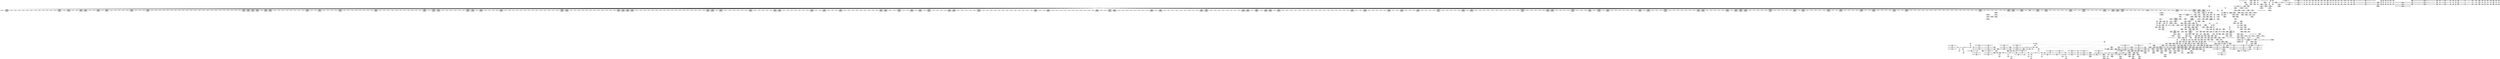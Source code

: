 digraph {
	CE0x4e717a0 [shape=record,shape=Mrecord,label="{CE0x4e717a0|104:_%struct.inode*,_:_CRE_304,305_}"]
	CE0x4e00be0 [shape=record,shape=Mrecord,label="{CE0x4e00be0|104:_%struct.inode*,_:_CRE_144,145_}"]
	CE0x4e02d20 [shape=record,shape=Mrecord,label="{CE0x4e02d20|selinux_inode_getattr:dentry6|security/selinux/hooks.c,2907|*SummSource*}"]
	CE0x4e8d6d0 [shape=record,shape=Mrecord,label="{CE0x4e8d6d0|12:_i32,_56:_i8*,_:_CRE_648,656_|*MultipleSource*|security/selinux/hooks.c,1642|Function::inode_has_perm&Arg::inode::|security/selinux/hooks.c,1611}"]
	CE0x4e14730 [shape=record,shape=Mrecord,label="{CE0x4e14730|COLLAPSED:_GCMRE_current_task_external_global_%struct.task_struct*:_elem_0::|security/selinux/hooks.c,2904}"]
	CE0x4e89a10 [shape=record,shape=Mrecord,label="{CE0x4e89a10|12:_i32,_56:_i8*,_:_CRE_577,578_}"]
	CE0x4e91ee0 [shape=record,shape=Mrecord,label="{CE0x4e91ee0|12:_i32,_56:_i8*,_:_CRE_880,881_}"]
	CE0x60f6020 [shape=record,shape=Mrecord,label="{CE0x60f6020|selinux_inode_getattr:tmp1}"]
	CE0x4e5fc40 [shape=record,shape=Mrecord,label="{CE0x4e5fc40|i64*_getelementptr_inbounds_(_2_x_i64_,_2_x_i64_*___llvm_gcov_ctr131,_i64_0,_i64_1)|*Constant*|*SummSink*}"]
	CE0x4e83250 [shape=record,shape=Mrecord,label="{CE0x4e83250|12:_i32,_56:_i8*,_:_CRE_336,344_|*MultipleSource*|security/selinux/hooks.c,1642|Function::inode_has_perm&Arg::inode::|security/selinux/hooks.c,1611}"]
	CE0x4e10f10 [shape=record,shape=Mrecord,label="{CE0x4e10f10|path_has_perm:dentry|security/selinux/hooks.c,1642}"]
	CE0x4df00d0 [shape=record,shape=Mrecord,label="{CE0x4df00d0|GLOBAL:__llvm_gcov_ctr235|Global_var:__llvm_gcov_ctr235|*SummSink*}"]
	CE0x4e815a0 [shape=record,shape=Mrecord,label="{CE0x4e815a0|12:_i32,_56:_i8*,_:_CRE_292,293_}"]
	CE0x4e099e0 [shape=record,shape=Mrecord,label="{CE0x4e099e0|i64*_getelementptr_inbounds_(_2_x_i64_,_2_x_i64_*___llvm_gcov_ctr98,_i64_0,_i64_1)|*Constant*|*SummSink*}"]
	CE0x4e7eae0 [shape=record,shape=Mrecord,label="{CE0x4e7eae0|12:_i32,_56:_i8*,_:_CRE_256,257_}"]
	CE0x4e7e880 [shape=record,shape=Mrecord,label="{CE0x4e7e880|12:_i32,_56:_i8*,_:_CRE_254,255_}"]
	CE0x4e666a0 [shape=record,shape=Mrecord,label="{CE0x4e666a0|104:_%struct.inode*,_:_CRE_199,200_}"]
	CE0x4e0f230 [shape=record,shape=Mrecord,label="{CE0x4e0f230|GLOBAL:lockdep_rcu_suspicious|*Constant*|*SummSink*}"]
	CE0x4e55360 [shape=record,shape=Mrecord,label="{CE0x4e55360|avc_has_perm:tclass|Function::avc_has_perm&Arg::tclass::}"]
	CE0x4e5d380 [shape=record,shape=Mrecord,label="{CE0x4e5d380|GLOBAL:creds_are_invalid|*Constant*}"]
	CE0x4e83c50 [shape=record,shape=Mrecord,label="{CE0x4e83c50|12:_i32,_56:_i8*,_:_CRE_384,388_|*MultipleSource*|security/selinux/hooks.c,1642|Function::inode_has_perm&Arg::inode::|security/selinux/hooks.c,1611}"]
	CE0x4e7a570 [shape=record,shape=Mrecord,label="{CE0x4e7a570|12:_i32,_56:_i8*,_:_CRE_167,168_}"]
	CE0x4e8abe0 [shape=record,shape=Mrecord,label="{CE0x4e8abe0|12:_i32,_56:_i8*,_:_CRE_592,593_}"]
	CE0x4e86af0 [shape=record,shape=Mrecord,label="{CE0x4e86af0|12:_i32,_56:_i8*,_:_CRE_504,508_|*MultipleSource*|security/selinux/hooks.c,1642|Function::inode_has_perm&Arg::inode::|security/selinux/hooks.c,1611}"]
	CE0x4e4bd10 [shape=record,shape=Mrecord,label="{CE0x4e4bd10|path_has_perm:call|security/selinux/hooks.c,1647|*SummSource*}"]
	CE0x4e789c0 [shape=record,shape=Mrecord,label="{CE0x4e789c0|cred_sid:entry}"]
	CE0x4e03b40 [shape=record,shape=Mrecord,label="{CE0x4e03b40|selinux_inode_getattr:dentry|Function::selinux_inode_getattr&Arg::dentry::|*SummSink*}"]
	CE0x4e30db0 [shape=record,shape=Mrecord,label="{CE0x4e30db0|GLOBAL:llvm.expect.i64|*Constant*}"]
	CE0x4ea0090 [shape=record,shape=Mrecord,label="{CE0x4ea0090|avc_has_perm:requested|Function::avc_has_perm&Arg::requested::}"]
	CE0x4e74060 [shape=record,shape=Mrecord,label="{CE0x4e74060|__validate_creds:call|include/linux/cred.h,173}"]
	CE0x4e2e030 [shape=record,shape=Mrecord,label="{CE0x4e2e030|inode_has_perm:tmp3|*SummSink*}"]
	CE0x4e14890 [shape=record,shape=Mrecord,label="{CE0x4e14890|selinux_inode_getattr:cred4|security/selinux/hooks.c,2904|*SummSource*}"]
	CE0x4e05ee0 [shape=record,shape=Mrecord,label="{CE0x4e05ee0|path_has_perm:path|Function::path_has_perm&Arg::path::|*SummSink*}"]
	CE0x4e66fd0 [shape=record,shape=Mrecord,label="{CE0x4e66fd0|i64_1|*Constant*}"]
	CE0x4e56ec0 [shape=record,shape=Mrecord,label="{CE0x4e56ec0|avc_has_perm:entry|*SummSource*}"]
	CE0x4e65890 [shape=record,shape=Mrecord,label="{CE0x4e65890|104:_%struct.inode*,_:_CRE_184,185_}"]
	CE0x4e7f590 [shape=record,shape=Mrecord,label="{CE0x4e7f590|12:_i32,_56:_i8*,_:_CRE_265,266_}"]
	CE0x4e61890 [shape=record,shape=Mrecord,label="{CE0x4e61890|i8*_getelementptr_inbounds_(_25_x_i8_,_25_x_i8_*_.str3,_i32_0,_i32_0)|*Constant*}"]
	CE0x4e2acf0 [shape=record,shape=Mrecord,label="{CE0x4e2acf0|12:_i32,_56:_i8*,_:_CRE_141,142_}"]
	CE0x4e625b0 [shape=record,shape=Mrecord,label="{CE0x4e625b0|__validate_creds:conv|include/linux/cred.h,173|*SummSource*}"]
	CE0x4e17630 [shape=record,shape=Mrecord,label="{CE0x4e17630|i32_0|*Constant*}"]
	CE0x4e6a410 [shape=record,shape=Mrecord,label="{CE0x4e6a410|_call_void___invalid_creds(%struct.cred*_%cred,_i8*_%file,_i32_%line)_#10,_!dbg_!27721|include/linux/cred.h,174|*SummSource*}"]
	CE0x4e53310 [shape=record,shape=Mrecord,label="{CE0x4e53310|i32_1|*Constant*}"]
	CE0x4e0bf00 [shape=record,shape=Mrecord,label="{CE0x4e0bf00|selinux_inode_getattr:call3|security/selinux/hooks.c,2904}"]
	CE0x4e6e470 [shape=record,shape=Mrecord,label="{CE0x4e6e470|path_has_perm:path1|security/selinux/hooks.c,1646|*SummSource*}"]
	CE0x4e51d30 [shape=record,shape=Mrecord,label="{CE0x4e51d30|inode_has_perm:inode|Function::inode_has_perm&Arg::inode::|*SummSource*}"]
	CE0x4e82640 [shape=record,shape=Mrecord,label="{CE0x4e82640|12:_i32,_56:_i8*,_:_CRE_306,307_}"]
	CE0x4e24ba0 [shape=record,shape=Mrecord,label="{CE0x4e24ba0|selinux_inode_getattr:tmp8|security/selinux/hooks.c,2904}"]
	CE0x4e4ec60 [shape=record,shape=Mrecord,label="{CE0x4e4ec60|12:_i32,_56:_i8*,_:_CRE_40,48_|*MultipleSource*|security/selinux/hooks.c,1642|Function::inode_has_perm&Arg::inode::|security/selinux/hooks.c,1611}"]
	CE0x4e82770 [shape=record,shape=Mrecord,label="{CE0x4e82770|12:_i32,_56:_i8*,_:_CRE_307,308_}"]
	CE0x4e6ce70 [shape=record,shape=Mrecord,label="{CE0x4e6ce70|cred_sid:bb|*SummSource*}"]
	CE0x4e08770 [shape=record,shape=Mrecord,label="{CE0x4e08770|i32_1|*Constant*|*SummSink*}"]
	CE0x4e91b50 [shape=record,shape=Mrecord,label="{CE0x4e91b50|12:_i32,_56:_i8*,_:_CRE_877,878_}"]
	CE0x4e8d440 [shape=record,shape=Mrecord,label="{CE0x4e8d440|12:_i32,_56:_i8*,_:_CRE_640,648_|*MultipleSource*|security/selinux/hooks.c,1642|Function::inode_has_perm&Arg::inode::|security/selinux/hooks.c,1611}"]
	CE0x4e03450 [shape=record,shape=Mrecord,label="{CE0x4e03450|selinux_inode_getattr:mnt7|security/selinux/hooks.c,2908|*SummSink*}"]
	CE0x4e661f0 [shape=record,shape=Mrecord,label="{CE0x4e661f0|104:_%struct.inode*,_:_CRE_194,195_}"]
	CE0x4e56850 [shape=record,shape=Mrecord,label="{CE0x4e56850|inode_has_perm:call4|security/selinux/hooks.c,1617|*SummSink*}"]
	CE0x4e62b00 [shape=record,shape=Mrecord,label="{CE0x4e62b00|__validate_creds:tmp}"]
	CE0x4e022b0 [shape=record,shape=Mrecord,label="{CE0x4e022b0|_call_void_mcount()_#3}"]
	CE0x4ecea70 [shape=record,shape=Mrecord,label="{CE0x4ecea70|cred_sid:tmp6|security/selinux/hooks.c,197|*SummSource*}"]
	CE0x4e25f80 [shape=record,shape=Mrecord,label="{CE0x4e25f80|i64_3|*Constant*|*SummSource*}"]
	CE0x4e5e4f0 [shape=record,shape=Mrecord,label="{CE0x4e5e4f0|__validate_creds:tmp|*SummSink*}"]
	CE0x4e21d50 [shape=record,shape=Mrecord,label="{CE0x4e21d50|selinux_inode_getattr:tmp14|security/selinux/hooks.c,2904|*SummSink*}"]
	CE0x4e1b4e0 [shape=record,shape=Mrecord,label="{CE0x4e1b4e0|_call_void_mcount()_#3|*SummSource*}"]
	CE0x4dfdc40 [shape=record,shape=Mrecord,label="{CE0x4dfdc40|i64*_getelementptr_inbounds_(_2_x_i64_,_2_x_i64_*___llvm_gcov_ctr204,_i64_0,_i64_1)|*Constant*|*SummSource*}"]
	CE0x4e50cb0 [shape=record,shape=Mrecord,label="{CE0x4e50cb0|path_has_perm:tmp7|security/selinux/hooks.c,1646|*SummSink*}"]
	CE0x4e89680 [shape=record,shape=Mrecord,label="{CE0x4e89680|12:_i32,_56:_i8*,_:_CRE_574,575_}"]
	CE0x4e72a60 [shape=record,shape=Mrecord,label="{CE0x4e72a60|104:_%struct.inode*,_:_CRE_88,89_}"]
	CE0x4e936a0 [shape=record,shape=Mrecord,label="{CE0x4e936a0|12:_i32,_56:_i8*,_:_CRE_900,901_}"]
	CE0x4e77cf0 [shape=record,shape=Mrecord,label="{CE0x4e77cf0|inode_has_perm:tmp14|security/selinux/hooks.c,1614|*SummSink*}"]
	CE0x4e53e20 [shape=record,shape=Mrecord,label="{CE0x4e53e20|path_has_perm:tmp|*SummSink*}"]
	CE0x4e857a0 [shape=record,shape=Mrecord,label="{CE0x4e857a0|12:_i32,_56:_i8*,_:_CRE_475,476_}"]
	CE0x4e01250 [shape=record,shape=Mrecord,label="{CE0x4e01250|104:_%struct.inode*,_:_CRE_151,152_}"]
	CE0x4ea85e0 [shape=record,shape=Mrecord,label="{CE0x4ea85e0|GLOBAL:__llvm_gcov_ctr154|Global_var:__llvm_gcov_ctr154|*SummSource*}"]
	CE0x4e51ea0 [shape=record,shape=Mrecord,label="{CE0x4e51ea0|inode_has_perm:inode|Function::inode_has_perm&Arg::inode::|*SummSink*}"]
	CE0x4e65c50 [shape=record,shape=Mrecord,label="{CE0x4e65c50|104:_%struct.inode*,_:_CRE_188,189_}"]
	CE0x4e2eab0 [shape=record,shape=Mrecord,label="{CE0x4e2eab0|i1_true|*Constant*}"]
	CE0x4e82c30 [shape=record,shape=Mrecord,label="{CE0x4e82c30|12:_i32,_56:_i8*,_:_CRE_311,312_}"]
	CE0x4e8d0b0 [shape=record,shape=Mrecord,label="{CE0x4e8d0b0|12:_i32,_56:_i8*,_:_CRE_623,624_}"]
	CE0x4dfc1b0 [shape=record,shape=Mrecord,label="{CE0x4dfc1b0|104:_%struct.inode*,_:_CRE_167,168_}"]
	CE0x4e08690 [shape=record,shape=Mrecord,label="{CE0x4e08690|selinux_inode_getattr:if.end|*SummSource*}"]
	CE0x4df8b20 [shape=record,shape=Mrecord,label="{CE0x4df8b20|i64_5|*Constant*}"]
	CE0x4e01430 [shape=record,shape=Mrecord,label="{CE0x4e01430|104:_%struct.inode*,_:_CRE_153,154_}"]
	CE0x4e059d0 [shape=record,shape=Mrecord,label="{CE0x4e059d0|path_has_perm:cred|Function::path_has_perm&Arg::cred::|*SummSink*}"]
	CE0x4e6f200 [shape=record,shape=Mrecord,label="{CE0x4e6f200|104:_%struct.inode*,_:_CRE_200,201_}"]
	CE0x4e557a0 [shape=record,shape=Mrecord,label="{CE0x4e557a0|_ret_i32_%retval.0,_!dbg_!27728|security/selinux/avc.c,775}"]
	CE0x4e21ec0 [shape=record,shape=Mrecord,label="{CE0x4e21ec0|i1_true|*Constant*}"]
	CE0x4e85db0 [shape=record,shape=Mrecord,label="{CE0x4e85db0|12:_i32,_56:_i8*,_:_CRE_481,482_}"]
	CE0x4e78200 [shape=record,shape=Mrecord,label="{CE0x4e78200|inode_has_perm:call|security/selinux/hooks.c,1614|*SummSink*}"]
	CE0x569a030 [shape=record,shape=Mrecord,label="{CE0x569a030|selinux_inode_getattr:call|security/selinux/hooks.c,2904|*SummSink*}"]
	CE0x4e51650 [shape=record,shape=Mrecord,label="{CE0x4e51650|inode_has_perm:entry|*SummSource*}"]
	CE0x4df89a0 [shape=record,shape=Mrecord,label="{CE0x4df89a0|selinux_inode_getattr:tmp10|security/selinux/hooks.c,2904}"]
	CE0x4ea70f0 [shape=record,shape=Mrecord,label="{CE0x4ea70f0|inode_has_perm:expval|security/selinux/hooks.c,1611}"]
	CE0x4e0f930 [shape=record,shape=Mrecord,label="{CE0x4e0f930|selinux_inode_getattr:tmp12|security/selinux/hooks.c,2904}"]
	CE0x4e7de00 [shape=record,shape=Mrecord,label="{CE0x4e7de00|12:_i32,_56:_i8*,_:_CRE_245,246_}"]
	CE0x4e91a20 [shape=record,shape=Mrecord,label="{CE0x4e91a20|12:_i32,_56:_i8*,_:_CRE_876,877_}"]
	CE0x4e85850 [shape=record,shape=Mrecord,label="{CE0x4e85850|12:_i32,_56:_i8*,_:_CRE_476,477_}"]
	CE0x4e56330 [shape=record,shape=Mrecord,label="{CE0x4e56330|inode_has_perm:tmp18|security/selinux/hooks.c,1617|*SummSink*}"]
	CE0x4e1baf0 [shape=record,shape=Mrecord,label="{CE0x4e1baf0|path_has_perm:ad|security/selinux/hooks.c, 1643|*SummSource*}"]
	CE0x4e97050 [shape=record,shape=Mrecord,label="{CE0x4e97050|12:_i32,_56:_i8*,_:_CRE_980,981_}"]
	CE0x4e245c0 [shape=record,shape=Mrecord,label="{CE0x4e245c0|GLOBAL:selinux_inode_getattr.__warned|Global_var:selinux_inode_getattr.__warned|*SummSource*}"]
	CE0x4eaa9b0 [shape=record,shape=Mrecord,label="{CE0x4eaa9b0|inode_has_perm:tmp11|security/selinux/hooks.c,1612|*SummSink*}"]
	CE0x4e8f730 [shape=record,shape=Mrecord,label="{CE0x4e8f730|12:_i32,_56:_i8*,_:_CRE_776,792_|*MultipleSource*|security/selinux/hooks.c,1642|Function::inode_has_perm&Arg::inode::|security/selinux/hooks.c,1611}"]
	CE0x4e05590 [shape=record,shape=Mrecord,label="{CE0x4e05590|path_has_perm:entry|*SummSink*}"]
	CE0x4e4cda0 [shape=record,shape=Mrecord,label="{CE0x4e4cda0|path_has_perm:u|security/selinux/hooks.c,1646|*SummSink*}"]
	CE0x4e937d0 [shape=record,shape=Mrecord,label="{CE0x4e937d0|12:_i32,_56:_i8*,_:_CRE_901,902_}"]
	CE0x4e793a0 [shape=record,shape=Mrecord,label="{CE0x4e793a0|12:_i32,_56:_i8*,_:_CRE_148,149_}"]
	CE0x4e2e710 [shape=record,shape=Mrecord,label="{CE0x4e2e710|i64*_getelementptr_inbounds_(_8_x_i64_,_8_x_i64_*___llvm_gcov_ctr154,_i64_0,_i64_2)|*Constant*|*SummSink*}"]
	CE0x4ea5810 [shape=record,shape=Mrecord,label="{CE0x4ea5810|inode_has_perm:lnot|security/selinux/hooks.c,1611|*SummSource*}"]
	CE0x4e217a0 [shape=record,shape=Mrecord,label="{CE0x4e217a0|0:_i8,_:_GCMR_selinux_inode_getattr.__warned_internal_global_i8_0,_section_.data.unlikely_,_align_1:_elem_0:default:}"]
	CE0x4e94020 [shape=record,shape=Mrecord,label="{CE0x4e94020|12:_i32,_56:_i8*,_:_CRE_908,909_}"]
	CE0x4e5a2e0 [shape=record,shape=Mrecord,label="{CE0x4e5a2e0|_call_void___invalid_creds(%struct.cred*_%cred,_i8*_%file,_i32_%line)_#10,_!dbg_!27721|include/linux/cred.h,174}"]
	CE0x4e93c90 [shape=record,shape=Mrecord,label="{CE0x4e93c90|12:_i32,_56:_i8*,_:_CRE_905,906_}"]
	CE0x4e0aab0 [shape=record,shape=Mrecord,label="{CE0x4e0aab0|selinux_inode_getattr:do.body}"]
	CE0x4dfdad0 [shape=record,shape=Mrecord,label="{CE0x4dfdad0|path_has_perm:tmp2|*SummSink*}"]
	CE0x4deff40 [shape=record,shape=Mrecord,label="{CE0x4deff40|GLOBAL:__llvm_gcov_ctr235|Global_var:__llvm_gcov_ctr235|*SummSource*}"]
	CE0x4e11310 [shape=record,shape=Mrecord,label="{CE0x4e11310|path_has_perm:dentry|security/selinux/hooks.c,1642|*SummSink*}"]
	CE0x4e75810 [shape=record,shape=Mrecord,label="{CE0x4e75810|inode_has_perm:i_flags|security/selinux/hooks.c,1611|*SummSink*}"]
	CE0x4e7e4f0 [shape=record,shape=Mrecord,label="{CE0x4e7e4f0|12:_i32,_56:_i8*,_:_CRE_251,252_}"]
	CE0x4e5e020 [shape=record,shape=Mrecord,label="{CE0x4e5e020|i32_4|*Constant*|*SummSink*}"]
	CE0x4e8bdb0 [shape=record,shape=Mrecord,label="{CE0x4e8bdb0|12:_i32,_56:_i8*,_:_CRE_607,608_}"]
	CE0x4e8f930 [shape=record,shape=Mrecord,label="{CE0x4e8f930|12:_i32,_56:_i8*,_:_CRE_792,800_|*MultipleSource*|security/selinux/hooks.c,1642|Function::inode_has_perm&Arg::inode::|security/selinux/hooks.c,1611}"]
	CE0x4eaa940 [shape=record,shape=Mrecord,label="{CE0x4eaa940|inode_has_perm:tmp11|security/selinux/hooks.c,1612|*SummSource*}"]
	CE0x4e2d190 [shape=record,shape=Mrecord,label="{CE0x4e2d190|i32_22|*Constant*|*SummSource*}"]
	CE0x4e8ef30 [shape=record,shape=Mrecord,label="{CE0x4e8ef30|12:_i32,_56:_i8*,_:_CRE_744,752_|*MultipleSource*|security/selinux/hooks.c,1642|Function::inode_has_perm&Arg::inode::|security/selinux/hooks.c,1611}"]
	CE0x4e7cc30 [shape=record,shape=Mrecord,label="{CE0x4e7cc30|12:_i32,_56:_i8*,_:_CRE_204,205_}"]
	CE0x4e975b0 [shape=record,shape=Mrecord,label="{CE0x4e975b0|12:_i32,_56:_i8*,_:_CRE_988,992_|*MultipleSource*|security/selinux/hooks.c,1642|Function::inode_has_perm&Arg::inode::|security/selinux/hooks.c,1611}"]
	CE0x4e512d0 [shape=record,shape=Mrecord,label="{CE0x4e512d0|path_has_perm:call|security/selinux/hooks.c,1647|*SummSink*}"]
	CE0x4e731c0 [shape=record,shape=Mrecord,label="{CE0x4e731c0|104:_%struct.inode*,_:_CRE_94,95_}"]
	CE0x4defe30 [shape=record,shape=Mrecord,label="{CE0x4defe30|GLOBAL:__llvm_gcov_ctr235|Global_var:__llvm_gcov_ctr235}"]
	CE0x4e2ff10 [shape=record,shape=Mrecord,label="{CE0x4e2ff10|__validate_creds:conv|include/linux/cred.h,173}"]
	CE0x4e93dc0 [shape=record,shape=Mrecord,label="{CE0x4e93dc0|12:_i32,_56:_i8*,_:_CRE_906,907_}"]
	CE0x4e8dad0 [shape=record,shape=Mrecord,label="{CE0x4e8dad0|12:_i32,_56:_i8*,_:_CRE_664,672_|*MultipleSource*|security/selinux/hooks.c,1642|Function::inode_has_perm&Arg::inode::|security/selinux/hooks.c,1611}"]
	CE0x4e735b0 [shape=record,shape=Mrecord,label="{CE0x4e735b0|cred_sid:security|security/selinux/hooks.c,196|*SummSource*}"]
	CE0x4e81930 [shape=record,shape=Mrecord,label="{CE0x4e81930|12:_i32,_56:_i8*,_:_CRE_295,296_}"]
	CE0x4dff910 [shape=record,shape=Mrecord,label="{CE0x4dff910|__validate_creds:tmp3|include/linux/cred.h,173|*SummSource*}"]
	CE0x4e16450 [shape=record,shape=Mrecord,label="{CE0x4e16450|12:_i32,_56:_i8*,_:_CRE_2,4_|*MultipleSource*|security/selinux/hooks.c,1642|Function::inode_has_perm&Arg::inode::|security/selinux/hooks.c,1611}"]
	CE0x4df8bc0 [shape=record,shape=Mrecord,label="{CE0x4df8bc0|i64_5|*Constant*|*SummSource*}"]
	CE0x4ea6a50 [shape=record,shape=Mrecord,label="{CE0x4ea6a50|i64_0|*Constant*}"]
	CE0x4e9c360 [shape=record,shape=Mrecord,label="{CE0x4e9c360|_ret_i32_%tmp6,_!dbg_!27716|security/selinux/hooks.c,197|*SummSource*}"]
	CE0x4e59600 [shape=record,shape=Mrecord,label="{CE0x4e59600|__validate_creds:tmp6|include/linux/cred.h,174|*SummSink*}"]
	CE0x4e273f0 [shape=record,shape=Mrecord,label="{CE0x4e273f0|_call_void_mcount()_#3|*SummSink*}"]
	CE0x4e94280 [shape=record,shape=Mrecord,label="{CE0x4e94280|12:_i32,_56:_i8*,_:_CRE_910,911_}"]
	CE0x4e4c810 [shape=record,shape=Mrecord,label="{CE0x4e4c810|path_has_perm:type|security/selinux/hooks.c,1645|*SummSink*}"]
	CE0x4e8ce50 [shape=record,shape=Mrecord,label="{CE0x4e8ce50|12:_i32,_56:_i8*,_:_CRE_621,622_}"]
	CE0x4e792b0 [shape=record,shape=Mrecord,label="{CE0x4e792b0|12:_i32,_56:_i8*,_:_CRE_147,148_}"]
	CE0x4e13090 [shape=record,shape=Mrecord,label="{CE0x4e13090|104:_%struct.inode*,_:_CRE_164,165_}"]
	CE0x4e7ec10 [shape=record,shape=Mrecord,label="{CE0x4e7ec10|12:_i32,_56:_i8*,_:_CRE_257,258_}"]
	CE0x4e668a0 [shape=record,shape=Mrecord,label="{CE0x4e668a0|get_current:tmp2|*SummSource*}"]
	CE0x4ea0520 [shape=record,shape=Mrecord,label="{CE0x4ea0520|avc_has_perm:auditdata|Function::avc_has_perm&Arg::auditdata::}"]
	CE0x4e4d120 [shape=record,shape=Mrecord,label="{CE0x4e4d120|inode_has_perm:adp|Function::inode_has_perm&Arg::adp::}"]
	CE0x4e90300 [shape=record,shape=Mrecord,label="{CE0x4e90300|12:_i32,_56:_i8*,_:_CRE_832,840_|*MultipleSource*|security/selinux/hooks.c,1642|Function::inode_has_perm&Arg::inode::|security/selinux/hooks.c,1611}"]
	CE0x4e77a50 [shape=record,shape=Mrecord,label="{CE0x4e77a50|inode_has_perm:tmp14|security/selinux/hooks.c,1614}"]
	CE0x4e05150 [shape=record,shape=Mrecord,label="{CE0x4e05150|GLOBAL:path_has_perm|*Constant*|*SummSink*}"]
	CE0x4e161e0 [shape=record,shape=Mrecord,label="{CE0x4e161e0|i64*_getelementptr_inbounds_(_2_x_i64_,_2_x_i64_*___llvm_gcov_ctr204,_i64_0,_i64_1)|*Constant*|*SummSink*}"]
	CE0x4e06700 [shape=record,shape=Mrecord,label="{CE0x4e06700|path_has_perm:av|Function::path_has_perm&Arg::av::|*SummSource*}"]
	CE0x4ea68e0 [shape=record,shape=Mrecord,label="{CE0x4ea68e0|GLOBAL:llvm.expect.i64|*Constant*}"]
	CE0x4e65980 [shape=record,shape=Mrecord,label="{CE0x4e65980|104:_%struct.inode*,_:_CRE_185,186_}"]
	CE0x4dfd910 [shape=record,shape=Mrecord,label="{CE0x4dfd910|path_has_perm:tmp2}"]
	CE0x4e60640 [shape=record,shape=Mrecord,label="{CE0x4e60640|_call_void_mcount()_#3}"]
	CE0x4e29c40 [shape=record,shape=Mrecord,label="{CE0x4e29c40|get_current:entry}"]
	CE0x4e04780 [shape=record,shape=Mrecord,label="{CE0x4e04780|selinux_inode_getattr:mnt|Function::selinux_inode_getattr&Arg::mnt::|*SummSink*}"]
	CE0x4e5f9f0 [shape=record,shape=Mrecord,label="{CE0x4e5f9f0|__validate_creds:cred|Function::__validate_creds&Arg::cred::}"]
	CE0x4e81f20 [shape=record,shape=Mrecord,label="{CE0x4e81f20|12:_i32,_56:_i8*,_:_CRE_300,301_}"]
	CE0x4e07db0 [shape=record,shape=Mrecord,label="{CE0x4e07db0|104:_%struct.inode*,_:_CRE_48,52_|*MultipleSource*|Function::selinux_inode_getattr&Arg::dentry::|*LoadInst*|security/selinux/hooks.c,1642|security/selinux/hooks.c,1642}"]
	CE0x4e950c0 [shape=record,shape=Mrecord,label="{CE0x4e950c0|12:_i32,_56:_i8*,_:_CRE_922,923_}"]
	CE0x4e82180 [shape=record,shape=Mrecord,label="{CE0x4e82180|12:_i32,_56:_i8*,_:_CRE_302,303_}"]
	CE0x4e4b330 [shape=record,shape=Mrecord,label="{CE0x4e4b330|__validate_creds:tmp8|include/linux/cred.h,175|*SummSink*}"]
	CE0x4e0a7e0 [shape=record,shape=Mrecord,label="{CE0x4e0a7e0|selinux_inode_getattr:do.body|*SummSource*}"]
	CE0x4e65a70 [shape=record,shape=Mrecord,label="{CE0x4e65a70|104:_%struct.inode*,_:_CRE_186,187_}"]
	CE0x4e1bf60 [shape=record,shape=Mrecord,label="{CE0x4e1bf60|__validate_creds:if.end|*SummSource*}"]
	CE0x4e7a660 [shape=record,shape=Mrecord,label="{CE0x4e7a660|12:_i32,_56:_i8*,_:_CRE_168,169_}"]
	CE0x4ea8c10 [shape=record,shape=Mrecord,label="{CE0x4ea8c10|inode_has_perm:tmp9|security/selinux/hooks.c,1611|*SummSource*}"]
	CE0x4e96290 [shape=record,shape=Mrecord,label="{CE0x4e96290|12:_i32,_56:_i8*,_:_CRE_944,952_|*MultipleSource*|security/selinux/hooks.c,1642|Function::inode_has_perm&Arg::inode::|security/selinux/hooks.c,1611}"]
	CE0x4e222b0 [shape=record,shape=Mrecord,label="{CE0x4e222b0|i1_true|*Constant*|*SummSink*}"]
	CE0x4e89550 [shape=record,shape=Mrecord,label="{CE0x4e89550|12:_i32,_56:_i8*,_:_CRE_573,574_}"]
	CE0x4e61070 [shape=record,shape=Mrecord,label="{CE0x4e61070|inode_has_perm:return|*SummSource*}"]
	CE0x4e8e300 [shape=record,shape=Mrecord,label="{CE0x4e8e300|12:_i32,_56:_i8*,_:_CRE_688,692_|*MultipleSource*|security/selinux/hooks.c,1642|Function::inode_has_perm&Arg::inode::|security/selinux/hooks.c,1611}"]
	CE0x4ea1f10 [shape=record,shape=Mrecord,label="{CE0x4ea1f10|inode_has_perm:tmp20|security/selinux/hooks.c,1618|*SummSource*}"]
	CE0x4e551f0 [shape=record,shape=Mrecord,label="{CE0x4e551f0|avc_has_perm:tsid|Function::avc_has_perm&Arg::tsid::|*SummSink*}"]
	CE0x4e82fc0 [shape=record,shape=Mrecord,label="{CE0x4e82fc0|12:_i32,_56:_i8*,_:_CRE_328,336_|*MultipleSource*|security/selinux/hooks.c,1642|Function::inode_has_perm&Arg::inode::|security/selinux/hooks.c,1611}"]
	CE0x4e4e290 [shape=record,shape=Mrecord,label="{CE0x4e4e290|inode_has_perm:tmp1}"]
	CE0x4dfe360 [shape=record,shape=Mrecord,label="{CE0x4dfe360|selinux_inode_getattr:tobool|security/selinux/hooks.c,2904}"]
	CE0x4e5b230 [shape=record,shape=Mrecord,label="{CE0x4e5b230|28:_i32,_32:_i16,_:_CRE_28,32_|*MultipleSource*|*LoadInst*|security/selinux/hooks.c,1615|security/selinux/hooks.c,1615|security/selinux/hooks.c,1617}"]
	CE0x4e0d7d0 [shape=record,shape=Mrecord,label="{CE0x4e0d7d0|104:_%struct.inode*,_:_CRE_16,24_|*MultipleSource*|Function::selinux_inode_getattr&Arg::dentry::|*LoadInst*|security/selinux/hooks.c,1642|security/selinux/hooks.c,1642}"]
	CE0x4e171b0 [shape=record,shape=Mrecord,label="{CE0x4e171b0|selinux_inode_getattr:bb|*SummSource*}"]
	CE0x4e0a5d0 [shape=record,shape=Mrecord,label="{CE0x4e0a5d0|selinux_inode_getattr:land.lhs.true2}"]
	CE0x4e17dc0 [shape=record,shape=Mrecord,label="{CE0x4e17dc0|path_has_perm:bb}"]
	CE0x4dfabe0 [shape=record,shape=Mrecord,label="{CE0x4dfabe0|selinux_inode_getattr:if.then|*SummSink*}"]
	CE0x4e829d0 [shape=record,shape=Mrecord,label="{CE0x4e829d0|12:_i32,_56:_i8*,_:_CRE_309,310_}"]
	CE0x4e02f50 [shape=record,shape=Mrecord,label="{CE0x4e02f50|selinux_inode_getattr:dentry6|security/selinux/hooks.c,2907|*SummSink*}"]
	CE0x4e31f90 [shape=record,shape=Mrecord,label="{CE0x4e31f90|__validate_creds:lnot|include/linux/cred.h,173}"]
	CE0x4e55500 [shape=record,shape=Mrecord,label="{CE0x4e55500|avc_has_perm:tclass|Function::avc_has_perm&Arg::tclass::|*SummSource*}"]
	CE0x4e809c0 [shape=record,shape=Mrecord,label="{CE0x4e809c0|12:_i32,_56:_i8*,_:_CRE_282,283_}"]
	CE0x4dfcbd0 [shape=record,shape=Mrecord,label="{CE0x4dfcbd0|104:_%struct.inode*,_:_CRE_178,179_}"]
	CE0x4e79940 [shape=record,shape=Mrecord,label="{CE0x4e79940|12:_i32,_56:_i8*,_:_CRE_154,155_}"]
	CE0x4ea0fb0 [shape=record,shape=Mrecord,label="{CE0x4ea0fb0|inode_has_perm:retval.0|*SummSource*}"]
	"CONST[source:0(mediator),value:2(dynamic)][purpose:{subject}][SnkIdx:0]"
	CE0x4e13aa0 [shape=record,shape=Mrecord,label="{CE0x4e13aa0|get_current:entry|*SummSource*}"]
	CE0x4e8a4c0 [shape=record,shape=Mrecord,label="{CE0x4e8a4c0|12:_i32,_56:_i8*,_:_CRE_586,587_}"]
	CE0x4e79a30 [shape=record,shape=Mrecord,label="{CE0x4e79a30|12:_i32,_56:_i8*,_:_CRE_155,156_}"]
	CE0x4e0fb80 [shape=record,shape=Mrecord,label="{CE0x4e0fb80|selinux_inode_getattr:tmp12|security/selinux/hooks.c,2904|*SummSource*}"]
	CE0x4e55e20 [shape=record,shape=Mrecord,label="{CE0x4e55e20|inode_has_perm:sclass|security/selinux/hooks.c,1617|*SummSource*}"]
	CE0x4dfc720 [shape=record,shape=Mrecord,label="{CE0x4dfc720|104:_%struct.inode*,_:_CRE_173,174_}"]
	CE0x4dfc810 [shape=record,shape=Mrecord,label="{CE0x4dfc810|104:_%struct.inode*,_:_CRE_174,175_}"]
	CE0x4e1fe00 [shape=record,shape=Mrecord,label="{CE0x4e1fe00|i64*_getelementptr_inbounds_(_11_x_i64_,_11_x_i64_*___llvm_gcov_ctr235,_i64_0,_i64_8)|*Constant*|*SummSink*}"]
	CE0x4e88180 [shape=record,shape=Mrecord,label="{CE0x4e88180|12:_i32,_56:_i8*,_:_CRE_556,557_}"]
	CE0x4e0ab40 [shape=record,shape=Mrecord,label="{CE0x4e0ab40|get_current:tmp1|*SummSink*}"]
	CE0x4e26230 [shape=record,shape=Mrecord,label="{CE0x4e26230|selinux_inode_getattr:tobool1|security/selinux/hooks.c,2904|*SummSink*}"]
	CE0x4ea5d40 [shape=record,shape=Mrecord,label="{CE0x4ea5d40|inode_has_perm:lnot1|security/selinux/hooks.c,1611|*SummSource*}"]
	CE0x4e7f6c0 [shape=record,shape=Mrecord,label="{CE0x4e7f6c0|12:_i32,_56:_i8*,_:_CRE_266,267_}"]
	CE0x4e591a0 [shape=record,shape=Mrecord,label="{CE0x4e591a0|i64*_getelementptr_inbounds_(_5_x_i64_,_5_x_i64_*___llvm_gcov_ctr155,_i64_0,_i64_3)|*Constant*|*SummSink*}"]
	CE0x4e508b0 [shape=record,shape=Mrecord,label="{CE0x4e508b0|104:_%struct.inode*,_:_CRE_319,320_}"]
	CE0x4ea06e0 [shape=record,shape=Mrecord,label="{CE0x4ea06e0|avc_has_perm:auditdata|Function::avc_has_perm&Arg::auditdata::|*SummSink*}"]
	CE0x4e8f330 [shape=record,shape=Mrecord,label="{CE0x4e8f330|12:_i32,_56:_i8*,_:_CRE_760,768_|*MultipleSource*|security/selinux/hooks.c,1642|Function::inode_has_perm&Arg::inode::|security/selinux/hooks.c,1611}"]
	CE0x4e16cb0 [shape=record,shape=Mrecord,label="{CE0x4e16cb0|GLOBAL:current_task|Global_var:current_task}"]
	CE0x4e8b1d0 [shape=record,shape=Mrecord,label="{CE0x4e8b1d0|12:_i32,_56:_i8*,_:_CRE_597,598_}"]
	CE0x4e70600 [shape=record,shape=Mrecord,label="{CE0x4e70600|104:_%struct.inode*,_:_CRE_221,222_}"]
	CE0x4e78ef0 [shape=record,shape=Mrecord,label="{CE0x4e78ef0|12:_i32,_56:_i8*,_:_CRE_143,144_}"]
	CE0x4e08070 [shape=record,shape=Mrecord,label="{CE0x4e08070|104:_%struct.inode*,_:_CRE_64,72_|*MultipleSource*|Function::selinux_inode_getattr&Arg::dentry::|*LoadInst*|security/selinux/hooks.c,1642|security/selinux/hooks.c,1642}"]
	CE0x4e75700 [shape=record,shape=Mrecord,label="{CE0x4e75700|12:_i32,_56:_i8*,_:_CRE_0,2_|*MultipleSource*|security/selinux/hooks.c,1642|Function::inode_has_perm&Arg::inode::|security/selinux/hooks.c,1611}"]
	CE0x4e78370 [shape=record,shape=Mrecord,label="{CE0x4e78370|GLOBAL:cred_sid|*Constant*}"]
	CE0x4e2a050 [shape=record,shape=Mrecord,label="{CE0x4e2a050|12:_i32,_56:_i8*,_:_CRE_104,112_|*MultipleSource*|security/selinux/hooks.c,1642|Function::inode_has_perm&Arg::inode::|security/selinux/hooks.c,1611}"]
	CE0x4eab260 [shape=record,shape=Mrecord,label="{CE0x4eab260|i32_512|*Constant*|*SummSource*}"]
	CE0x4dfae20 [shape=record,shape=Mrecord,label="{CE0x4dfae20|i64*_getelementptr_inbounds_(_11_x_i64_,_11_x_i64_*___llvm_gcov_ctr235,_i64_0,_i64_0)|*Constant*|*SummSource*}"]
	CE0x4e13270 [shape=record,shape=Mrecord,label="{CE0x4e13270|104:_%struct.inode*,_:_CRE_166,167_}"]
	CE0x4e21c40 [shape=record,shape=Mrecord,label="{CE0x4e21c40|selinux_inode_getattr:tmp14|security/selinux/hooks.c,2904|*SummSource*}"]
	CE0x4df9b60 [shape=record,shape=Mrecord,label="{CE0x4df9b60|selinux_inode_getattr:tmp2|*SummSource*}"]
	CE0x4dfdb40 [shape=record,shape=Mrecord,label="{CE0x4dfdb40|path_has_perm:tmp3}"]
	CE0x4e07a50 [shape=record,shape=Mrecord,label="{CE0x4e07a50|104:_%struct.inode*,_:_CRE_24,40_|*MultipleSource*|Function::selinux_inode_getattr&Arg::dentry::|*LoadInst*|security/selinux/hooks.c,1642|security/selinux/hooks.c,1642}"]
	CE0x4e80760 [shape=record,shape=Mrecord,label="{CE0x4e80760|12:_i32,_56:_i8*,_:_CRE_280,281_}"]
	CE0x4e863a0 [shape=record,shape=Mrecord,label="{CE0x4e863a0|12:_i32,_56:_i8*,_:_CRE_486,487_}"]
	CE0x4e8bc80 [shape=record,shape=Mrecord,label="{CE0x4e8bc80|12:_i32,_56:_i8*,_:_CRE_606,607_}"]
	CE0x4e05d20 [shape=record,shape=Mrecord,label="{CE0x4e05d20|path_has_perm:path|Function::path_has_perm&Arg::path::|*SummSource*}"]
	CE0x4e72c10 [shape=record,shape=Mrecord,label="{CE0x4e72c10|104:_%struct.inode*,_:_CRE_89,90_}"]
	CE0x4e8bb50 [shape=record,shape=Mrecord,label="{CE0x4e8bb50|12:_i32,_56:_i8*,_:_CRE_605,606_}"]
	CE0x4e56030 [shape=record,shape=Mrecord,label="{CE0x4e56030|inode_has_perm:tmp18|security/selinux/hooks.c,1617}"]
	CE0x4e70510 [shape=record,shape=Mrecord,label="{CE0x4e70510|104:_%struct.inode*,_:_CRE_220,221_}"]
	CE0x4e92990 [shape=record,shape=Mrecord,label="{CE0x4e92990|12:_i32,_56:_i8*,_:_CRE_889,890_}"]
	CE0x4e80630 [shape=record,shape=Mrecord,label="{CE0x4e80630|12:_i32,_56:_i8*,_:_CRE_279,280_}"]
	CE0x4e97150 [shape=record,shape=Mrecord,label="{CE0x4e97150|12:_i32,_56:_i8*,_:_CRE_981,982_}"]
	CE0x4e7e160 [shape=record,shape=Mrecord,label="{CE0x4e7e160|12:_i32,_56:_i8*,_:_CRE_248,249_}"]
	CE0x4ea5e70 [shape=record,shape=Mrecord,label="{CE0x4ea5e70|inode_has_perm:lnot1|security/selinux/hooks.c,1611|*SummSink*}"]
	CE0x4e9c080 [shape=record,shape=Mrecord,label="{CE0x4e9c080|cred_sid:cred|Function::cred_sid&Arg::cred::|*SummSource*}"]
	CE0x4e0a6d0 [shape=record,shape=Mrecord,label="{CE0x4e0a6d0|get_current:tmp1|*SummSource*}"]
	CE0x4e7f0d0 [shape=record,shape=Mrecord,label="{CE0x4e7f0d0|12:_i32,_56:_i8*,_:_CRE_261,262_}"]
	CE0x4eab540 [shape=record,shape=Mrecord,label="{CE0x4eab540|inode_has_perm:tobool|security/selinux/hooks.c,1611}"]
	CE0x4e56d50 [shape=record,shape=Mrecord,label="{CE0x4e56d50|i32_(i32,_i32,_i16,_i32,_%struct.common_audit_data*)*_bitcast_(i32_(i32,_i32,_i16,_i32,_%struct.common_audit_data.495*)*_avc_has_perm_to_i32_(i32,_i32,_i16,_i32,_%struct.common_audit_data*)*)|*Constant*|*SummSink*}"]
	CE0x4e00400 [shape=record,shape=Mrecord,label="{CE0x4e00400|__validate_creds:tmp5|include/linux/cred.h,173|*SummSink*}"]
	CE0x4e8cf80 [shape=record,shape=Mrecord,label="{CE0x4e8cf80|12:_i32,_56:_i8*,_:_CRE_622,623_}"]
	CE0x4e00a10 [shape=record,shape=Mrecord,label="{CE0x4e00a10|104:_%struct.inode*,_:_CRE_112,144_|*MultipleSource*|Function::selinux_inode_getattr&Arg::dentry::|*LoadInst*|security/selinux/hooks.c,1642|security/selinux/hooks.c,1642}"]
	CE0x4e71990 [shape=record,shape=Mrecord,label="{CE0x4e71990|104:_%struct.inode*,_:_CRE_305,306_}"]
	CE0x4e76040 [shape=record,shape=Mrecord,label="{CE0x4e76040|__validate_creds:line|Function::__validate_creds&Arg::line::|*SummSink*}"]
	CE0x4e15dd0 [shape=record,shape=Mrecord,label="{CE0x4e15dd0|i32_2904|*Constant*}"]
	CE0x4e8d310 [shape=record,shape=Mrecord,label="{CE0x4e8d310|12:_i32,_56:_i8*,_:_CRE_632,640_|*MultipleSource*|security/selinux/hooks.c,1642|Function::inode_has_perm&Arg::inode::|security/selinux/hooks.c,1611}"]
	CE0x4e7b2e0 [shape=record,shape=Mrecord,label="{CE0x4e7b2e0|12:_i32,_56:_i8*,_:_CRE_177,178_}"]
	CE0x4e8c600 [shape=record,shape=Mrecord,label="{CE0x4e8c600|12:_i32,_56:_i8*,_:_CRE_614,615_}"]
	CE0x4e84250 [shape=record,shape=Mrecord,label="{CE0x4e84250|12:_i32,_56:_i8*,_:_CRE_408,416_|*MultipleSource*|security/selinux/hooks.c,1642|Function::inode_has_perm&Arg::inode::|security/selinux/hooks.c,1611}"]
	CE0x4e62be0 [shape=record,shape=Mrecord,label="{CE0x4e62be0|__validate_creds:tmp|*SummSource*}"]
	CE0x4e8eb00 [shape=record,shape=Mrecord,label="{CE0x4e8eb00|12:_i32,_56:_i8*,_:_CRE_728,736_|*MultipleSource*|security/selinux/hooks.c,1642|Function::inode_has_perm&Arg::inode::|security/selinux/hooks.c,1611}"]
	CE0x4ea2370 [shape=record,shape=Mrecord,label="{CE0x4ea2370|__validate_creds:if.then}"]
	CE0x4e13180 [shape=record,shape=Mrecord,label="{CE0x4e13180|104:_%struct.inode*,_:_CRE_165,166_}"]
	CE0x4e7be20 [shape=record,shape=Mrecord,label="{CE0x4e7be20|12:_i32,_56:_i8*,_:_CRE_189,190_}"]
	CE0x4e876f0 [shape=record,shape=Mrecord,label="{CE0x4e876f0|12:_i32,_56:_i8*,_:_CRE_540,544_|*MultipleSource*|security/selinux/hooks.c,1642|Function::inode_has_perm&Arg::inode::|security/selinux/hooks.c,1611}"]
	CE0x4e79ee0 [shape=record,shape=Mrecord,label="{CE0x4e79ee0|12:_i32,_56:_i8*,_:_CRE_160,161_}"]
	CE0x4e1bfd0 [shape=record,shape=Mrecord,label="{CE0x4e1bfd0|__validate_creds:if.end|*SummSink*}"]
	CE0x4ea3a10 [shape=record,shape=Mrecord,label="{CE0x4ea3a10|avc_has_perm:entry|*SummSink*}"]
	CE0x4e83e50 [shape=record,shape=Mrecord,label="{CE0x4e83e50|12:_i32,_56:_i8*,_:_CRE_392,400_|*MultipleSource*|security/selinux/hooks.c,1642|Function::inode_has_perm&Arg::inode::|security/selinux/hooks.c,1611}"]
	CE0x4e76ce0 [shape=record,shape=Mrecord,label="{CE0x4e76ce0|i64*_getelementptr_inbounds_(_2_x_i64_,_2_x_i64_*___llvm_gcov_ctr131,_i64_0,_i64_0)|*Constant*|*SummSink*}"]
	CE0x4e256e0 [shape=record,shape=Mrecord,label="{CE0x4e256e0|i32_5|*Constant*|*SummSink*}"]
	CE0x4e07360 [shape=record,shape=Mrecord,label="{CE0x4e07360|get_current:bb}"]
	CE0x4e706f0 [shape=record,shape=Mrecord,label="{CE0x4e706f0|104:_%struct.inode*,_:_CRE_222,223_}"]
	CE0x4e569c0 [shape=record,shape=Mrecord,label="{CE0x4e569c0|i32_(i32,_i32,_i16,_i32,_%struct.common_audit_data*)*_bitcast_(i32_(i32,_i32,_i16,_i32,_%struct.common_audit_data.495*)*_avc_has_perm_to_i32_(i32,_i32,_i16,_i32,_%struct.common_audit_data*)*)|*Constant*}"]
	CE0x4e8bee0 [shape=record,shape=Mrecord,label="{CE0x4e8bee0|12:_i32,_56:_i8*,_:_CRE_608,609_}"]
	CE0x4e624d0 [shape=record,shape=Mrecord,label="{CE0x4e624d0|__validate_creds:lnot.ext|include/linux/cred.h,173|*SummSink*}"]
	CE0x4e1acc0 [shape=record,shape=Mrecord,label="{CE0x4e1acc0|selinux_inode_getattr:tmp5|security/selinux/hooks.c,2904}"]
	CE0x4ea7c60 [shape=record,shape=Mrecord,label="{CE0x4ea7c60|i64_3|*Constant*}"]
	CE0x4e64580 [shape=record,shape=Mrecord,label="{CE0x4e64580|path_has_perm:tmp3|*SummSource*}"]
	CE0x4ea1950 [shape=record,shape=Mrecord,label="{CE0x4ea1950|inode_has_perm:tmp19|security/selinux/hooks.c,1618|*SummSource*}"]
	CE0x4e81cc0 [shape=record,shape=Mrecord,label="{CE0x4e81cc0|12:_i32,_56:_i8*,_:_CRE_298,299_}"]
	CE0x4e64040 [shape=record,shape=Mrecord,label="{CE0x4e64040|inode_has_perm:tmp4|security/selinux/hooks.c,1609}"]
	CE0x4e880d0 [shape=record,shape=Mrecord,label="{CE0x4e880d0|12:_i32,_56:_i8*,_:_CRE_555,556_}"]
	CE0x4e504f0 [shape=record,shape=Mrecord,label="{CE0x4e504f0|104:_%struct.inode*,_:_CRE_315,316_}"]
	CE0x4e7d0e0 [shape=record,shape=Mrecord,label="{CE0x4e7d0e0|12:_i32,_56:_i8*,_:_CRE_212,216_|*MultipleSource*|security/selinux/hooks.c,1642|Function::inode_has_perm&Arg::inode::|security/selinux/hooks.c,1611}"]
	CE0x4e810e0 [shape=record,shape=Mrecord,label="{CE0x4e810e0|12:_i32,_56:_i8*,_:_CRE_288,289_}"]
	CE0x4e951f0 [shape=record,shape=Mrecord,label="{CE0x4e951f0|12:_i32,_56:_i8*,_:_CRE_923,924_}"]
	CE0x4e9dd80 [shape=record,shape=Mrecord,label="{CE0x4e9dd80|inode_has_perm:sclass|security/selinux/hooks.c,1617}"]
	CE0x4ea0db0 [shape=record,shape=Mrecord,label="{CE0x4ea0db0|inode_has_perm:retval.0}"]
	CE0x4e4d330 [shape=record,shape=Mrecord,label="{CE0x4e4d330|inode_has_perm:adp|Function::inode_has_perm&Arg::adp::|*SummSource*}"]
	CE0x4df8db0 [shape=record,shape=Mrecord,label="{CE0x4df8db0|selinux_inode_getattr:tmp9|security/selinux/hooks.c,2904}"]
	CE0x4dff980 [shape=record,shape=Mrecord,label="{CE0x4dff980|__validate_creds:tmp3|include/linux/cred.h,173|*SummSink*}"]
	CE0x4e5ec90 [shape=record,shape=Mrecord,label="{CE0x4e5ec90|cred_sid:tmp2|*SummSource*}"]
	CE0x4e82510 [shape=record,shape=Mrecord,label="{CE0x4e82510|12:_i32,_56:_i8*,_:_CRE_305,306_}"]
	CE0x4e4d5f0 [shape=record,shape=Mrecord,label="{CE0x4e4d5f0|_ret_i32_%retval.0,_!dbg_!27739|security/selinux/hooks.c,1618}"]
	CE0x4e6a4f0 [shape=record,shape=Mrecord,label="{CE0x4e6a4f0|_call_void___invalid_creds(%struct.cred*_%cred,_i8*_%file,_i32_%line)_#10,_!dbg_!27721|include/linux/cred.h,174|*SummSink*}"]
	CE0x4e29ec0 [shape=record,shape=Mrecord,label="{CE0x4e29ec0|12:_i32,_56:_i8*,_:_CRE_96,104_|*MultipleSource*|security/selinux/hooks.c,1642|Function::inode_has_perm&Arg::inode::|security/selinux/hooks.c,1611}"]
	CE0x4e94ad0 [shape=record,shape=Mrecord,label="{CE0x4e94ad0|12:_i32,_56:_i8*,_:_CRE_917,918_}"]
	CE0x4e61370 [shape=record,shape=Mrecord,label="{CE0x4e61370|inode_has_perm:do.end|*SummSink*}"]
	CE0x4e93ef0 [shape=record,shape=Mrecord,label="{CE0x4e93ef0|12:_i32,_56:_i8*,_:_CRE_907,908_}"]
	CE0x4e53f00 [shape=record,shape=Mrecord,label="{CE0x4e53f00|path_has_perm:tmp1|*SummSource*}"]
	CE0x4e81b90 [shape=record,shape=Mrecord,label="{CE0x4e81b90|12:_i32,_56:_i8*,_:_CRE_297,298_}"]
	"CONST[source:0(mediator),value:2(dynamic)][purpose:{object}][SnkIdx:1]"
	CE0x4e723c0 [shape=record,shape=Mrecord,label="{CE0x4e723c0|__validate_creds:tobool|include/linux/cred.h,173|*SummSource*}"]
	CE0x4e75be0 [shape=record,shape=Mrecord,label="{CE0x4e75be0|__validate_creds:lnot1|include/linux/cred.h,173|*SummSink*}"]
	CE0x4e5eaa0 [shape=record,shape=Mrecord,label="{CE0x4e5eaa0|inode_has_perm:tmp|*SummSource*}"]
	CE0x4e8c3a0 [shape=record,shape=Mrecord,label="{CE0x4e8c3a0|12:_i32,_56:_i8*,_:_CRE_612,613_}"]
	CE0x4eaa8d0 [shape=record,shape=Mrecord,label="{CE0x4eaa8d0|inode_has_perm:tmp11|security/selinux/hooks.c,1612}"]
	CE0x4e2a750 [shape=record,shape=Mrecord,label="{CE0x4e2a750|12:_i32,_56:_i8*,_:_CRE_136,137_}"]
	CE0x4e64e10 [shape=record,shape=Mrecord,label="{CE0x4e64e10|__validate_creds:tmp3|include/linux/cred.h,173}"]
	CE0x4ea1610 [shape=record,shape=Mrecord,label="{CE0x4ea1610|i64*_getelementptr_inbounds_(_8_x_i64_,_8_x_i64_*___llvm_gcov_ctr154,_i64_0,_i64_7)|*Constant*|*SummSink*}"]
	CE0x4e5ea30 [shape=record,shape=Mrecord,label="{CE0x4e5ea30|COLLAPSED:_GCMRE___llvm_gcov_ctr154_internal_global_8_x_i64_zeroinitializer:_elem_0:default:}"]
	CE0x4e78e00 [shape=record,shape=Mrecord,label="{CE0x4e78e00|12:_i32,_56:_i8*,_:_CRE_142,143_}"]
	CE0x4e75880 [shape=record,shape=Mrecord,label="{CE0x4e75880|inode_has_perm:i_flags|security/selinux/hooks.c,1611|*SummSource*}"]
	CE0x4e5de80 [shape=record,shape=Mrecord,label="{CE0x4e5de80|_call_void_mcount()_#3}"]
	CE0x4e309c0 [shape=record,shape=Mrecord,label="{CE0x4e309c0|_call_void___validate_creds(%struct.cred*_%cred,_i8*_getelementptr_inbounds_(_25_x_i8_,_25_x_i8_*_.str3,_i32_0,_i32_0),_i32_1609)_#10,_!dbg_!27719|security/selinux/hooks.c,1609}"]
	CE0x4e7c5a0 [shape=record,shape=Mrecord,label="{CE0x4e7c5a0|12:_i32,_56:_i8*,_:_CRE_197,198_}"]
	CE0x4e27500 [shape=record,shape=Mrecord,label="{CE0x4e27500|i64*_getelementptr_inbounds_(_8_x_i64_,_8_x_i64_*___llvm_gcov_ctr154,_i64_0,_i64_2)|*Constant*}"]
	CE0x4e7c4b0 [shape=record,shape=Mrecord,label="{CE0x4e7c4b0|12:_i32,_56:_i8*,_:_CRE_196,197_}"]
	CE0x4e11020 [shape=record,shape=Mrecord,label="{CE0x4e11020|path_has_perm:dentry|security/selinux/hooks.c,1642|*SummSource*}"]
	CE0x4e80170 [shape=record,shape=Mrecord,label="{CE0x4e80170|12:_i32,_56:_i8*,_:_CRE_275,276_}"]
	CE0x4e24fb0 [shape=record,shape=Mrecord,label="{CE0x4e24fb0|_call_void_lockdep_rcu_suspicious(i8*_getelementptr_inbounds_(_25_x_i8_,_25_x_i8_*_.str3,_i32_0,_i32_0),_i32_2904,_i8*_getelementptr_inbounds_(_45_x_i8_,_45_x_i8_*_.str12,_i32_0,_i32_0))_#10,_!dbg_!27729|security/selinux/hooks.c,2904}"]
	CE0x4ea3e90 [shape=record,shape=Mrecord,label="{CE0x4ea3e90|avc_has_perm:ssid|Function::avc_has_perm&Arg::ssid::|*SummSink*}"]
	CE0x4e26330 [shape=record,shape=Mrecord,label="{CE0x4e26330|i64_4|*Constant*}"]
	CE0x4e76d80 [shape=record,shape=Mrecord,label="{CE0x4e76d80|cred_sid:tmp}"]
	CE0x4e5f980 [shape=record,shape=Mrecord,label="{CE0x4e5f980|GLOBAL:__validate_creds|*Constant*|*SummSource*}"]
	CE0x4e73980 [shape=record,shape=Mrecord,label="{CE0x4e73980|inode_has_perm:bb}"]
	CE0x4e720b0 [shape=record,shape=Mrecord,label="{CE0x4e720b0|__validate_creds:expval|include/linux/cred.h,173|*SummSource*}"]
	CE0x4ea7390 [shape=record,shape=Mrecord,label="{CE0x4ea7390|inode_has_perm:expval|security/selinux/hooks.c,1611|*SummSink*}"]
	CE0x61b2b00 [shape=record,shape=Mrecord,label="{CE0x61b2b00|selinux_inode_getattr:land.lhs.true2|*SummSink*}"]
	CE0x4e81a60 [shape=record,shape=Mrecord,label="{CE0x4e81a60|12:_i32,_56:_i8*,_:_CRE_296,297_}"]
	CE0x4ebfd70 [shape=record,shape=Mrecord,label="{CE0x4ebfd70|i32_3|*Constant*|*SummSink*}"]
	CE0x4e4c6d0 [shape=record,shape=Mrecord,label="{CE0x4e4c6d0|path_has_perm:type|security/selinux/hooks.c,1645|*SummSource*}"]
	CE0x4e88bd0 [shape=record,shape=Mrecord,label="{CE0x4e88bd0|12:_i32,_56:_i8*,_:_CRE_565,566_}"]
	CE0x4e663d0 [shape=record,shape=Mrecord,label="{CE0x4e663d0|104:_%struct.inode*,_:_CRE_196,197_}"]
	CE0x4e119f0 [shape=record,shape=Mrecord,label="{CE0x4e119f0|i8*_getelementptr_inbounds_(_45_x_i8_,_45_x_i8_*_.str12,_i32_0,_i32_0)|*Constant*|*SummSink*}"]
	CE0x4e18240 [shape=record,shape=Mrecord,label="{CE0x4e18240|selinux_inode_getattr:tmp16|security/selinux/hooks.c,2904}"]
	CE0x4ecebe0 [shape=record,shape=Mrecord,label="{CE0x4ecebe0|cred_sid:tmp6|security/selinux/hooks.c,197|*SummSink*}"]
	CE0x4e92e50 [shape=record,shape=Mrecord,label="{CE0x4e92e50|12:_i32,_56:_i8*,_:_CRE_893,894_}"]
	CE0x4ea18e0 [shape=record,shape=Mrecord,label="{CE0x4ea18e0|inode_has_perm:tmp19|security/selinux/hooks.c,1618}"]
	CE0x4df9af0 [shape=record,shape=Mrecord,label="{CE0x4df9af0|selinux_inode_getattr:tmp2}"]
	CE0x4ea9e40 [shape=record,shape=Mrecord,label="{CE0x4ea9e40|i64*_getelementptr_inbounds_(_8_x_i64_,_8_x_i64_*___llvm_gcov_ctr154,_i64_0,_i64_5)|*Constant*}"]
	CE0x4e6f340 [shape=record,shape=Mrecord,label="{CE0x4e6f340|104:_%struct.inode*,_:_CRE_201,202_}"]
	CE0x4e664c0 [shape=record,shape=Mrecord,label="{CE0x4e664c0|104:_%struct.inode*,_:_CRE_197,198_}"]
	CE0x4e85b50 [shape=record,shape=Mrecord,label="{CE0x4e85b50|12:_i32,_56:_i8*,_:_CRE_479,480_}"]
	CE0x4dfc360 [shape=record,shape=Mrecord,label="{CE0x4dfc360|104:_%struct.inode*,_:_CRE_169,170_}"]
	CE0x4e7ed40 [shape=record,shape=Mrecord,label="{CE0x4e7ed40|12:_i32,_56:_i8*,_:_CRE_258,259_}"]
	CE0x4ea0590 [shape=record,shape=Mrecord,label="{CE0x4ea0590|avc_has_perm:auditdata|Function::avc_has_perm&Arg::auditdata::|*SummSource*}"]
	CE0x4e2aff0 [shape=record,shape=Mrecord,label="{CE0x4e2aff0|_call_void_mcount()_#3|*SummSink*}"]
	CE0x4e00530 [shape=record,shape=Mrecord,label="{CE0x4e00530|i64*_getelementptr_inbounds_(_5_x_i64_,_5_x_i64_*___llvm_gcov_ctr155,_i64_0,_i64_3)|*Constant*}"]
	CE0x4e1f550 [shape=record,shape=Mrecord,label="{CE0x4e1f550|i8_1|*Constant*|*SummSink*}"]
	CE0x4e88f60 [shape=record,shape=Mrecord,label="{CE0x4e88f60|12:_i32,_56:_i8*,_:_CRE_568,569_}"]
	CE0x4e03f10 [shape=record,shape=Mrecord,label="{CE0x4e03f10|selinux_inode_getattr:mnt7|security/selinux/hooks.c,2908}"]
	CE0x4e7fa50 [shape=record,shape=Mrecord,label="{CE0x4e7fa50|12:_i32,_56:_i8*,_:_CRE_269,270_}"]
	CE0x61b2a60 [shape=record,shape=Mrecord,label="{CE0x61b2a60|selinux_inode_getattr:land.lhs.true2|*SummSource*}"]
	CE0x4e9c4c0 [shape=record,shape=Mrecord,label="{CE0x4e9c4c0|_ret_i32_%tmp6,_!dbg_!27716|security/selinux/hooks.c,197|*SummSink*}"]
	CE0x4ed13e0 [shape=record,shape=Mrecord,label="{CE0x4ed13e0|VOIDTB_TE:_CE_16,20_|Function::selinux_inode_getattr&Arg::mnt::}"]
	CE0x4dfdd90 [shape=record,shape=Mrecord,label="{CE0x4dfdd90|inode_has_perm:if.then|*SummSource*}"]
	CE0x4ea63d0 [shape=record,shape=Mrecord,label="{CE0x4ea63d0|inode_has_perm:lnot.ext|security/selinux/hooks.c,1611|*SummSource*}"]
	CE0x4ecdd60 [shape=record,shape=Mrecord,label="{CE0x4ecdd60|0:_i32,_4:_i32,_8:_i32,_12:_i32,_:_CMRE_4,8_|*MultipleSource*|security/selinux/hooks.c,196|security/selinux/hooks.c,197|*LoadInst*|security/selinux/hooks.c,196}"]
	CE0x4ea19e0 [shape=record,shape=Mrecord,label="{CE0x4ea19e0|inode_has_perm:tmp19|security/selinux/hooks.c,1618|*SummSink*}"]
	CE0x4e4b8e0 [shape=record,shape=Mrecord,label="{CE0x4e4b8e0|__validate_creds:tmp9|include/linux/cred.h,175|*SummSource*}"]
	CE0x4e7e3c0 [shape=record,shape=Mrecord,label="{CE0x4e7e3c0|12:_i32,_56:_i8*,_:_CRE_250,251_}"]
	CE0x4e7a0c0 [shape=record,shape=Mrecord,label="{CE0x4e7a0c0|12:_i32,_56:_i8*,_:_CRE_162,163_}"]
	CE0x4ea3f50 [shape=record,shape=Mrecord,label="{CE0x4ea3f50|avc_has_perm:tsid|Function::avc_has_perm&Arg::tsid::}"]
	CE0x4e79c10 [shape=record,shape=Mrecord,label="{CE0x4e79c10|12:_i32,_56:_i8*,_:_CRE_157,158_}"]
	CE0x4e84820 [shape=record,shape=Mrecord,label="{CE0x4e84820|12:_i32,_56:_i8*,_:_CRE_432,440_|*MultipleSource*|security/selinux/hooks.c,1642|Function::inode_has_perm&Arg::inode::|security/selinux/hooks.c,1611}"]
	CE0x4e211a0 [shape=record,shape=Mrecord,label="{CE0x4e211a0|selinux_inode_getattr:tmp5|security/selinux/hooks.c,2904|*SummSink*}"]
	CE0x4e8e760 [shape=record,shape=Mrecord,label="{CE0x4e8e760|12:_i32,_56:_i8*,_:_CRE_704,712_|*MultipleSource*|security/selinux/hooks.c,1642|Function::inode_has_perm&Arg::inode::|security/selinux/hooks.c,1611}"]
	CE0x4e6d800 [shape=record,shape=Mrecord,label="{CE0x4e6d800|cred_sid:bb|*SummSink*}"]
	CE0x4e63290 [shape=record,shape=Mrecord,label="{CE0x4e63290|12:_i32,_56:_i8*,_:_CRE_76,80_|*MultipleSource*|security/selinux/hooks.c,1642|Function::inode_has_perm&Arg::inode::|security/selinux/hooks.c,1611}"]
	CE0x4e17f50 [shape=record,shape=Mrecord,label="{CE0x4e17f50|selinux_inode_getattr:tmp15|security/selinux/hooks.c,2904}"]
	CE0x4e8e560 [shape=record,shape=Mrecord,label="{CE0x4e8e560|12:_i32,_56:_i8*,_:_CRE_696,704_|*MultipleSource*|security/selinux/hooks.c,1642|Function::inode_has_perm&Arg::inode::|security/selinux/hooks.c,1611}"]
	CE0x4e80d50 [shape=record,shape=Mrecord,label="{CE0x4e80d50|12:_i32,_56:_i8*,_:_CRE_285,286_}"]
	CE0x4e9c190 [shape=record,shape=Mrecord,label="{CE0x4e9c190|_ret_i32_%tmp6,_!dbg_!27716|security/selinux/hooks.c,197}"]
	CE0x4e51340 [shape=record,shape=Mrecord,label="{CE0x4e51340|i32_8|*Constant*}"]
	CE0x4e63450 [shape=record,shape=Mrecord,label="{CE0x4e63450|12:_i32,_56:_i8*,_:_CRE_80,88_|*MultipleSource*|security/selinux/hooks.c,1642|Function::inode_has_perm&Arg::inode::|security/selinux/hooks.c,1611}"]
	CE0x4e83650 [shape=record,shape=Mrecord,label="{CE0x4e83650|12:_i32,_56:_i8*,_:_CRE_352,360_|*MultipleSource*|security/selinux/hooks.c,1642|Function::inode_has_perm&Arg::inode::|security/selinux/hooks.c,1611}"]
	CE0x4e6f430 [shape=record,shape=Mrecord,label="{CE0x4e6f430|104:_%struct.inode*,_:_CRE_202,203_}"]
	CE0x4e75fa0 [shape=record,shape=Mrecord,label="{CE0x4e75fa0|__validate_creds:line|Function::__validate_creds&Arg::line::|*SummSource*}"]
	CE0x4e0c080 [shape=record,shape=Mrecord,label="{CE0x4e0c080|selinux_inode_getattr:tmp3}"]
	CE0x4e95320 [shape=record,shape=Mrecord,label="{CE0x4e95320|12:_i32,_56:_i8*,_:_CRE_924,925_}"]
	CE0x4e772b0 [shape=record,shape=Mrecord,label="{CE0x4e772b0|i64*_getelementptr_inbounds_(_8_x_i64_,_8_x_i64_*___llvm_gcov_ctr154,_i64_0,_i64_6)|*Constant*|*SummSource*}"]
	CE0x4e085a0 [shape=record,shape=Mrecord,label="{CE0x4e085a0|selinux_inode_getattr:if.end}"]
	CE0x4e6ea20 [shape=record,shape=Mrecord,label="{CE0x4e6ea20|path_has_perm:tmp6|security/selinux/hooks.c,1646|*SummSink*}"]
	CE0x4dfccc0 [shape=record,shape=Mrecord,label="{CE0x4dfccc0|104:_%struct.inode*,_:_CRE_179,180_}"]
	CE0x4e96fa0 [shape=record,shape=Mrecord,label="{CE0x4e96fa0|12:_i32,_56:_i8*,_:_CRE_979,980_}"]
	CE0x4e7dd00 [shape=record,shape=Mrecord,label="{CE0x4e7dd00|12:_i32,_56:_i8*,_:_CRE_244,245_}"]
	CE0x4e94d30 [shape=record,shape=Mrecord,label="{CE0x4e94d30|12:_i32,_56:_i8*,_:_CRE_919,920_}"]
	CE0x4e8c4d0 [shape=record,shape=Mrecord,label="{CE0x4e8c4d0|12:_i32,_56:_i8*,_:_CRE_613,614_}"]
	CE0x4e662e0 [shape=record,shape=Mrecord,label="{CE0x4e662e0|104:_%struct.inode*,_:_CRE_195,196_}"]
	CE0x4e75600 [shape=record,shape=Mrecord,label="{CE0x4e75600|i32_0|*Constant*}"]
	CE0x4e8dcd0 [shape=record,shape=Mrecord,label="{CE0x4e8dcd0|12:_i32,_56:_i8*,_:_CRE_672,680_|*MultipleSource*|security/selinux/hooks.c,1642|Function::inode_has_perm&Arg::inode::|security/selinux/hooks.c,1611}"]
	CE0x4e88e30 [shape=record,shape=Mrecord,label="{CE0x4e88e30|12:_i32,_56:_i8*,_:_CRE_567,568_}"]
	CE0x4e6a6f0 [shape=record,shape=Mrecord,label="{CE0x4e6a6f0|GLOBAL:__invalid_creds|*Constant*|*SummSink*}"]
	CE0x4e146c0 [shape=record,shape=Mrecord,label="{CE0x4e146c0|selinux_inode_getattr:cred4|security/selinux/hooks.c,2904}"]
	CE0x4e7d770 [shape=record,shape=Mrecord,label="{CE0x4e7d770|12:_i32,_56:_i8*,_:_CRE_240,241_}"]
	CE0x4e60300 [shape=record,shape=Mrecord,label="{CE0x4e60300|i64*_getelementptr_inbounds_(_8_x_i64_,_8_x_i64_*___llvm_gcov_ctr154,_i64_0,_i64_0)|*Constant*|*SummSink*}"]
	CE0x4e7d1d0 [shape=record,shape=Mrecord,label="{CE0x4e7d1d0|12:_i32,_56:_i8*,_:_CRE_216,224_|*MultipleSource*|security/selinux/hooks.c,1642|Function::inode_has_perm&Arg::inode::|security/selinux/hooks.c,1611}"]
	CE0x695ebd0 [shape=record,shape=Mrecord,label="{CE0x695ebd0|i64*_getelementptr_inbounds_(_11_x_i64_,_11_x_i64_*___llvm_gcov_ctr235,_i64_0,_i64_0)|*Constant*|*SummSink*}"]
	CE0x4ea8aa0 [shape=record,shape=Mrecord,label="{CE0x4ea8aa0|inode_has_perm:tmp9|security/selinux/hooks.c,1611}"]
	CE0x4e8b560 [shape=record,shape=Mrecord,label="{CE0x4e8b560|12:_i32,_56:_i8*,_:_CRE_600,601_}"]
	CE0x4ea71c0 [shape=record,shape=Mrecord,label="{CE0x4ea71c0|inode_has_perm:expval|security/selinux/hooks.c,1611|*SummSource*}"]
	CE0x4e1ab70 [shape=record,shape=Mrecord,label="{CE0x4e1ab70|selinux_inode_getattr:tmp6|security/selinux/hooks.c,2904}"]
	CE0x4e52040 [shape=record,shape=Mrecord,label="{CE0x4e52040|inode_has_perm:perms|Function::inode_has_perm&Arg::perms::}"]
	CE0x4e144f0 [shape=record,shape=Mrecord,label="{CE0x4e144f0|i32_78|*Constant*|*SummSink*}"]
	CE0x4eaae90 [shape=record,shape=Mrecord,label="{CE0x4eaae90|inode_has_perm:tmp12|security/selinux/hooks.c,1612}"]
	CE0x4e7f920 [shape=record,shape=Mrecord,label="{CE0x4e7f920|12:_i32,_56:_i8*,_:_CRE_268,269_}"]
	CE0x4e056f0 [shape=record,shape=Mrecord,label="{CE0x4e056f0|path_has_perm:cred|Function::path_has_perm&Arg::cred::}"]
	CE0x4e8a720 [shape=record,shape=Mrecord,label="{CE0x4e8a720|12:_i32,_56:_i8*,_:_CRE_588,589_}"]
	CE0x4e70060 [shape=record,shape=Mrecord,label="{CE0x4e70060|104:_%struct.inode*,_:_CRE_215,216_}"]
	CE0x4e5d6d0 [shape=record,shape=Mrecord,label="{CE0x4e5d6d0|GLOBAL:creds_are_invalid|*Constant*|*SummSource*}"]
	CE0x4e13700 [shape=record,shape=Mrecord,label="{CE0x4e13700|selinux_inode_getattr:tmp18|security/selinux/hooks.c,2904|*SummSink*}"]
	CE0x4e5e5d0 [shape=record,shape=Mrecord,label="{CE0x4e5e5d0|__validate_creds:tmp1}"]
	CE0x4e2a400 [shape=record,shape=Mrecord,label="{CE0x4e2a400|12:_i32,_56:_i8*,_:_CRE_120,128_|*MultipleSource*|security/selinux/hooks.c,1642|Function::inode_has_perm&Arg::inode::|security/selinux/hooks.c,1611}"]
	CE0x4e06b70 [shape=record,shape=Mrecord,label="{CE0x4e06b70|_ret_i32_%call,_!dbg_!27724|security/selinux/hooks.c,1647|*SummSink*}"]
	CE0x4e88970 [shape=record,shape=Mrecord,label="{CE0x4e88970|12:_i32,_56:_i8*,_:_CRE_563,564_}"]
	CE0x4e0a540 [shape=record,shape=Mrecord,label="{CE0x4e0a540|selinux_inode_getattr:path|security/selinux/hooks.c, 2905|*SummSource*}"]
	CE0x4e8c990 [shape=record,shape=Mrecord,label="{CE0x4e8c990|12:_i32,_56:_i8*,_:_CRE_617,618_}"]
	CE0x4e6ecf0 [shape=record,shape=Mrecord,label="{CE0x4e6ecf0|path_has_perm:tmp7|security/selinux/hooks.c,1646|*SummSource*}"]
	CE0x4e252c0 [shape=record,shape=Mrecord,label="{CE0x4e252c0|path_has_perm:tmp4|*LoadInst*|security/selinux/hooks.c,1642|*SummSink*}"]
	CE0x4e5e9c0 [shape=record,shape=Mrecord,label="{CE0x4e5e9c0|inode_has_perm:tmp}"]
	CE0x4e50a90 [shape=record,shape=Mrecord,label="{CE0x4e50a90|path_has_perm:tmp5|security/selinux/hooks.c,1642|*SummSource*}"]
	CE0x4e78b90 [shape=record,shape=Mrecord,label="{CE0x4e78b90|cred_sid:entry|*SummSink*}"]
	CE0x4e0b950 [shape=record,shape=Mrecord,label="{CE0x4e0b950|selinux_inode_getattr:tmp20|security/selinux/hooks.c,2904|*SummSource*}"]
	CE0x4e7db50 [shape=record,shape=Mrecord,label="{CE0x4e7db50|12:_i32,_56:_i8*,_:_CRE_242,243_}"]
	CE0x4e81df0 [shape=record,shape=Mrecord,label="{CE0x4e81df0|12:_i32,_56:_i8*,_:_CRE_299,300_}"]
	CE0x4e94870 [shape=record,shape=Mrecord,label="{CE0x4e94870|12:_i32,_56:_i8*,_:_CRE_915,916_}"]
	CE0x4e09490 [shape=record,shape=Mrecord,label="{CE0x4e09490|selinux_inode_getattr:tmp13|security/selinux/hooks.c,2904|*SummSource*}"]
	CE0x4e8c270 [shape=record,shape=Mrecord,label="{CE0x4e8c270|12:_i32,_56:_i8*,_:_CRE_611,612_}"]
	CE0x4e8cac0 [shape=record,shape=Mrecord,label="{CE0x4e8cac0|12:_i32,_56:_i8*,_:_CRE_618,619_}"]
	CE0x4e88280 [shape=record,shape=Mrecord,label="{CE0x4e88280|12:_i32,_56:_i8*,_:_CRE_557,558_}"]
	CE0x4e2a210 [shape=record,shape=Mrecord,label="{CE0x4e2a210|12:_i32,_56:_i8*,_:_CRE_112,120_|*MultipleSource*|security/selinux/hooks.c,1642|Function::inode_has_perm&Arg::inode::|security/selinux/hooks.c,1611}"]
	CE0x4e8b690 [shape=record,shape=Mrecord,label="{CE0x4e8b690|12:_i32,_56:_i8*,_:_CRE_601,602_}"]
	CE0x4e7e620 [shape=record,shape=Mrecord,label="{CE0x4e7e620|12:_i32,_56:_i8*,_:_CRE_252,253_}"]
	CE0x4e19010 [shape=record,shape=Mrecord,label="{CE0x4e19010|selinux_inode_getattr:tmp9|security/selinux/hooks.c,2904|*SummSink*}"]
	CE0x4e4d790 [shape=record,shape=Mrecord,label="{CE0x4e4d790|_ret_i32_%retval.0,_!dbg_!27739|security/selinux/hooks.c,1618|*SummSource*}"]
	CE0x4e70240 [shape=record,shape=Mrecord,label="{CE0x4e70240|104:_%struct.inode*,_:_CRE_217,218_}"]
	"CONST[source:0(mediator),value:0(static)][purpose:{operation}][SrcIdx:4]"
	CE0x4e18600 [shape=record,shape=Mrecord,label="{CE0x4e18600|i8_1|*Constant*}"]
	CE0x4ea84b0 [shape=record,shape=Mrecord,label="{CE0x4ea84b0|GLOBAL:__llvm_gcov_ctr154|Global_var:__llvm_gcov_ctr154}"]
	CE0x4e65e30 [shape=record,shape=Mrecord,label="{CE0x4e65e30|104:_%struct.inode*,_:_CRE_190,191_}"]
	CE0x4e957e0 [shape=record,shape=Mrecord,label="{CE0x4e957e0|12:_i32,_56:_i8*,_:_CRE_928,929_}"]
	CE0x4e7c870 [shape=record,shape=Mrecord,label="{CE0x4e7c870|12:_i32,_56:_i8*,_:_CRE_200,201_}"]
	CE0x4e81210 [shape=record,shape=Mrecord,label="{CE0x4e81210|12:_i32,_56:_i8*,_:_CRE_289,290_}"]
	CE0x4df8cb0 [shape=record,shape=Mrecord,label="{CE0x4df8cb0|i64_5|*Constant*|*SummSink*}"]
	CE0x4e9c970 [shape=record,shape=Mrecord,label="{CE0x4e9c970|inode_has_perm:i_security|security/selinux/hooks.c,1615|*SummSource*}"]
	CE0x4e87b50 [shape=record,shape=Mrecord,label="{CE0x4e87b50|12:_i32,_56:_i8*,_:_CRE_552,553_}"]
	CE0x4e9cde0 [shape=record,shape=Mrecord,label="{CE0x4e9cde0|inode_has_perm:i_security|security/selinux/hooks.c,1615}"]
	CE0x4e930b0 [shape=record,shape=Mrecord,label="{CE0x4e930b0|12:_i32,_56:_i8*,_:_CRE_895,896_}"]
	CE0x4e677b0 [shape=record,shape=Mrecord,label="{CE0x4e677b0|%struct.task_struct*_(%struct.task_struct**)*_asm_movq_%gs:$_1:P_,$0_,_r,im,_dirflag_,_fpsr_,_flags_|*SummSink*}"]
	CE0x4e924d0 [shape=record,shape=Mrecord,label="{CE0x4e924d0|12:_i32,_56:_i8*,_:_CRE_885,886_}"]
	CE0x4e8c730 [shape=record,shape=Mrecord,label="{CE0x4e8c730|12:_i32,_56:_i8*,_:_CRE_615,616_}"]
	CE0x4e78ae0 [shape=record,shape=Mrecord,label="{CE0x4e78ae0|cred_sid:entry|*SummSource*}"]
	CE0x4e30030 [shape=record,shape=Mrecord,label="{CE0x4e30030|inode_has_perm:tmp3|*SummSource*}"]
	CE0x4e708d0 [shape=record,shape=Mrecord,label="{CE0x4e708d0|104:_%struct.inode*,_:_CRE_224,232_|*MultipleSource*|Function::selinux_inode_getattr&Arg::dentry::|*LoadInst*|security/selinux/hooks.c,1642|security/selinux/hooks.c,1642}"]
	CE0x4e79670 [shape=record,shape=Mrecord,label="{CE0x4e79670|12:_i32,_56:_i8*,_:_CRE_151,152_}"]
	CE0x4e713c0 [shape=record,shape=Mrecord,label="{CE0x4e713c0|104:_%struct.inode*,_:_CRE_288,296_|*MultipleSource*|Function::selinux_inode_getattr&Arg::dentry::|*LoadInst*|security/selinux/hooks.c,1642|security/selinux/hooks.c,1642}"]
	CE0x4e82e90 [shape=record,shape=Mrecord,label="{CE0x4e82e90|12:_i32,_56:_i8*,_:_CRE_320,328_|*MultipleSource*|security/selinux/hooks.c,1642|Function::inode_has_perm&Arg::inode::|security/selinux/hooks.c,1611}"]
	CE0x4e6ce00 [shape=record,shape=Mrecord,label="{CE0x4e6ce00|cred_sid:bb}"]
	CE0x4e72df0 [shape=record,shape=Mrecord,label="{CE0x4e72df0|104:_%struct.inode*,_:_CRE_90,91_}"]
	CE0x4e0ae30 [shape=record,shape=Mrecord,label="{CE0x4e0ae30|selinux_inode_getattr:land.lhs.true|*SummSource*}"]
	CE0x4e05ae0 [shape=record,shape=Mrecord,label="{CE0x4e05ae0|path_has_perm:path|Function::path_has_perm&Arg::path::}"]
	CE0x4e4e220 [shape=record,shape=Mrecord,label="{CE0x4e4e220|i64_1|*Constant*}"]
	CE0x4e931e0 [shape=record,shape=Mrecord,label="{CE0x4e931e0|12:_i32,_56:_i8*,_:_CRE_896,897_}"]
	CE0x4e505e0 [shape=record,shape=Mrecord,label="{CE0x4e505e0|104:_%struct.inode*,_:_CRE_316,317_}"]
	CE0x4e15c00 [shape=record,shape=Mrecord,label="{CE0x4e15c00|i8*_getelementptr_inbounds_(_25_x_i8_,_25_x_i8_*_.str3,_i32_0,_i32_0)|*Constant*|*SummSource*}"]
	CE0x4e66100 [shape=record,shape=Mrecord,label="{CE0x4e66100|104:_%struct.inode*,_:_CRE_193,194_}"]
	CE0x4e1e870 [shape=record,shape=Mrecord,label="{CE0x4e1e870|selinux_inode_getattr:entry}"]
	CE0x4e241d0 [shape=record,shape=Mrecord,label="{CE0x4e241d0|selinux_inode_getattr:tmp7|security/selinux/hooks.c,2904|*SummSink*}"]
	CE0x4e16e50 [shape=record,shape=Mrecord,label="{CE0x4e16e50|GLOBAL:current_task|Global_var:current_task|*SummSource*}"]
	CE0x4e80c20 [shape=record,shape=Mrecord,label="{CE0x4e80c20|12:_i32,_56:_i8*,_:_CRE_284,285_}"]
	CE0x4e09420 [shape=record,shape=Mrecord,label="{CE0x4e09420|selinux_inode_getattr:tmp13|security/selinux/hooks.c,2904}"]
	CE0x4ea1490 [shape=record,shape=Mrecord,label="{CE0x4ea1490|i64*_getelementptr_inbounds_(_8_x_i64_,_8_x_i64_*___llvm_gcov_ctr154,_i64_0,_i64_7)|*Constant*|*SummSource*}"]
	CE0x4e8aab0 [shape=record,shape=Mrecord,label="{CE0x4e8aab0|12:_i32,_56:_i8*,_:_CRE_591,592_}"]
	CE0x4e72540 [shape=record,shape=Mrecord,label="{CE0x4e72540|__validate_creds:tobool|include/linux/cred.h,173|*SummSink*}"]
	CE0x4e51400 [shape=record,shape=Mrecord,label="{CE0x4e51400|i32_8|*Constant*|*SummSource*}"]
	CE0x4e4d480 [shape=record,shape=Mrecord,label="{CE0x4e4d480|inode_has_perm:adp|Function::inode_has_perm&Arg::adp::|*SummSink*}"]
	CE0x4e709c0 [shape=record,shape=Mrecord,label="{CE0x4e709c0|104:_%struct.inode*,_:_CRE_232,240_|*MultipleSource*|Function::selinux_inode_getattr&Arg::dentry::|*LoadInst*|security/selinux/hooks.c,1642|security/selinux/hooks.c,1642}"]
	CE0x4609130 [shape=record,shape=Mrecord,label="{CE0x4609130|i64_3|*Constant*}"]
	CE0x4e84a20 [shape=record,shape=Mrecord,label="{CE0x4e84a20|12:_i32,_56:_i8*,_:_CRE_440,448_|*MultipleSource*|security/selinux/hooks.c,1642|Function::inode_has_perm&Arg::inode::|security/selinux/hooks.c,1611}"]
	CE0x4e92140 [shape=record,shape=Mrecord,label="{CE0x4e92140|12:_i32,_56:_i8*,_:_CRE_882,883_}"]
	CE0x4e82d60 [shape=record,shape=Mrecord,label="{CE0x4e82d60|12:_i32,_56:_i8*,_:_CRE_312,320_|*MultipleSource*|security/selinux/hooks.c,1642|Function::inode_has_perm&Arg::inode::|security/selinux/hooks.c,1611}"]
	CE0x4dff740 [shape=record,shape=Mrecord,label="{CE0x4dff740|selinux_inode_getattr:tmp11|security/selinux/hooks.c,2904|*SummSink*}"]
	CE0x4ea3ba0 [shape=record,shape=Mrecord,label="{CE0x4ea3ba0|avc_has_perm:ssid|Function::avc_has_perm&Arg::ssid::}"]
	CE0x4e9e270 [shape=record,shape=Mrecord,label="{CE0x4e9e270|inode_has_perm:tmp13|security/selinux/hooks.c,1614|*SummSink*}"]
	CE0x4e4b760 [shape=record,shape=Mrecord,label="{CE0x4e4b760|__validate_creds:tmp9|include/linux/cred.h,175}"]
	CE0x4e0d040 [shape=record,shape=Mrecord,label="{CE0x4e0d040|selinux_inode_getattr:tmp4|security/selinux/hooks.c,2904|*SummSource*}"]
	CE0x4e95450 [shape=record,shape=Mrecord,label="{CE0x4e95450|12:_i32,_56:_i8*,_:_CRE_925,926_}"]
	CE0x4e118f0 [shape=record,shape=Mrecord,label="{CE0x4e118f0|i8*_getelementptr_inbounds_(_45_x_i8_,_45_x_i8_*_.str12,_i32_0,_i32_0)|*Constant*|*SummSource*}"]
	CE0x4e4bc10 [shape=record,shape=Mrecord,label="{CE0x4e4bc10|path_has_perm:call|security/selinux/hooks.c,1647}"]
	CE0x4e94610 [shape=record,shape=Mrecord,label="{CE0x4e94610|12:_i32,_56:_i8*,_:_CRE_913,914_}"]
	CE0x4e923a0 [shape=record,shape=Mrecord,label="{CE0x4e923a0|12:_i32,_56:_i8*,_:_CRE_884,885_}"]
	CE0x4ea2fd0 [shape=record,shape=Mrecord,label="{CE0x4ea2fd0|__validate_creds:if.end}"]
	CE0x4e85a50 [shape=record,shape=Mrecord,label="{CE0x4e85a50|12:_i32,_56:_i8*,_:_CRE_478,479_}"]
	CE0x4e87320 [shape=record,shape=Mrecord,label="{CE0x4e87320|12:_i32,_56:_i8*,_:_CRE_528,536_|*MultipleSource*|security/selinux/hooks.c,1642|Function::inode_has_perm&Arg::inode::|security/selinux/hooks.c,1611}"]
	CE0x4ecd250 [shape=record,shape=Mrecord,label="{CE0x4ecd250|cred_sid:tmp5|security/selinux/hooks.c,196|*SummSink*}"]
	CE0x4e75f30 [shape=record,shape=Mrecord,label="{CE0x4e75f30|__validate_creds:line|Function::__validate_creds&Arg::line::}"]
	CE0x4e4c550 [shape=record,shape=Mrecord,label="{CE0x4e4c550|path_has_perm:type|security/selinux/hooks.c,1645}"]
	CE0x4e7bb50 [shape=record,shape=Mrecord,label="{CE0x4e7bb50|12:_i32,_56:_i8*,_:_CRE_186,187_}"]
	CE0x4e5e100 [shape=record,shape=Mrecord,label="{CE0x4e5e100|inode_has_perm:i_flags|security/selinux/hooks.c,1611}"]
	CE0x4e4c1a0 [shape=record,shape=Mrecord,label="{CE0x4e4c1a0|GLOBAL:inode_has_perm|*Constant*|*SummSource*}"]
	CE0x4e209d0 [shape=record,shape=Mrecord,label="{CE0x4e209d0|i64*_getelementptr_inbounds_(_11_x_i64_,_11_x_i64_*___llvm_gcov_ctr235,_i64_0,_i64_6)|*Constant*|*SummSource*}"]
	CE0x4e8b0a0 [shape=record,shape=Mrecord,label="{CE0x4e8b0a0|12:_i32,_56:_i8*,_:_CRE_596,597_}"]
	CE0x4e8c010 [shape=record,shape=Mrecord,label="{CE0x4e8c010|12:_i32,_56:_i8*,_:_CRE_609,610_}"]
	CE0x4e159b0 [shape=record,shape=Mrecord,label="{CE0x4e159b0|i8*_getelementptr_inbounds_(_25_x_i8_,_25_x_i8_*_.str3,_i32_0,_i32_0)|*Constant*}"]
	CE0x4e7b100 [shape=record,shape=Mrecord,label="{CE0x4e7b100|12:_i32,_56:_i8*,_:_CRE_175,176_}"]
	CE0x4df9bd0 [shape=record,shape=Mrecord,label="{CE0x4df9bd0|selinux_inode_getattr:tmp2|*SummSink*}"]
	CE0x4e7c000 [shape=record,shape=Mrecord,label="{CE0x4e7c000|12:_i32,_56:_i8*,_:_CRE_191,192_}"]
	CE0x4e2e560 [shape=record,shape=Mrecord,label="{CE0x4e2e560|i64*_getelementptr_inbounds_(_8_x_i64_,_8_x_i64_*___llvm_gcov_ctr154,_i64_0,_i64_2)|*Constant*|*SummSource*}"]
	CE0x4e55630 [shape=record,shape=Mrecord,label="{CE0x4e55630|avc_has_perm:tclass|Function::avc_has_perm&Arg::tclass::|*SummSink*}"]
	CE0x4e2ac10 [shape=record,shape=Mrecord,label="{CE0x4e2ac10|12:_i32,_56:_i8*,_:_CRE_139,140_}"]
	CE0x4e97da0 [shape=record,shape=Mrecord,label="{CE0x4e97da0|inode_has_perm:tmp6|*LoadInst*|security/selinux/hooks.c,1611|*SummSource*}"]
	CE0x4e21520 [shape=record,shape=Mrecord,label="{CE0x4e21520|i32_1|*Constant*|*SummSource*}"]
	CE0x4e79760 [shape=record,shape=Mrecord,label="{CE0x4e79760|12:_i32,_56:_i8*,_:_CRE_152,153_}"]
	CE0x4e0cc90 [shape=record,shape=Mrecord,label="{CE0x4e0cc90|i32_1|*Constant*}"]
	CE0x4dfdcb0 [shape=record,shape=Mrecord,label="{CE0x4dfdcb0|inode_has_perm:do.body|*SummSink*}"]
	CE0x4e7cb40 [shape=record,shape=Mrecord,label="{CE0x4e7cb40|12:_i32,_56:_i8*,_:_CRE_203,204_}"]
	CE0x4ecda00 [shape=record,shape=Mrecord,label="{CE0x4ecda00|cred_sid:sid|security/selinux/hooks.c,197|*SummSource*}"]
	CE0x4e864d0 [shape=record,shape=Mrecord,label="{CE0x4e864d0|12:_i32,_56:_i8*,_:_CRE_487,488_}"]
	CE0x4e6f7f0 [shape=record,shape=Mrecord,label="{CE0x4e6f7f0|104:_%struct.inode*,_:_CRE_206,207_}"]
	CE0x4e80500 [shape=record,shape=Mrecord,label="{CE0x4e80500|12:_i32,_56:_i8*,_:_CRE_278,279_}"]
	CE0x4e1df30 [shape=record,shape=Mrecord,label="{CE0x4e1df30|GLOBAL:selinux_inode_getattr.__warned|Global_var:selinux_inode_getattr.__warned|*SummSink*}"]
	CE0x4e50130 [shape=record,shape=Mrecord,label="{CE0x4e50130|104:_%struct.inode*,_:_CRE_311,312_}"]
	CE0x4e51470 [shape=record,shape=Mrecord,label="{CE0x4e51470|i32_8|*Constant*|*SummSink*}"]
	CE0x4e918f0 [shape=record,shape=Mrecord,label="{CE0x4e918f0|12:_i32,_56:_i8*,_:_CRE_875,876_}"]
	CE0x4ea8750 [shape=record,shape=Mrecord,label="{CE0x4ea8750|GLOBAL:__llvm_gcov_ctr154|Global_var:__llvm_gcov_ctr154|*SummSink*}"]
	CE0x4e00f40 [shape=record,shape=Mrecord,label="{CE0x4e00f40|104:_%struct.inode*,_:_CRE_147,148_}"]
	CE0x4ea0860 [shape=record,shape=Mrecord,label="{CE0x4ea0860|_ret_i32_%retval.0,_!dbg_!27728|security/selinux/avc.c,775|*SummSource*}"]
	CE0x4ecd390 [shape=record,shape=Mrecord,label="{CE0x4ecd390|i32_1|*Constant*}"]
	CE0x4e00840 [shape=record,shape=Mrecord,label="{CE0x4e00840|i64*_getelementptr_inbounds_(_5_x_i64_,_5_x_i64_*___llvm_gcov_ctr155,_i64_0,_i64_3)|*Constant*|*SummSource*}"]
	CE0x4e9ccd0 [shape=record,shape=Mrecord,label="{CE0x4e9ccd0|inode_has_perm:tmp15|*LoadInst*|security/selinux/hooks.c,1615}"]
	CE0x4e07f40 [shape=record,shape=Mrecord,label="{CE0x4e07f40|104:_%struct.inode*,_:_CRE_56,64_|*MultipleSource*|Function::selinux_inode_getattr&Arg::dentry::|*LoadInst*|security/selinux/hooks.c,1642|security/selinux/hooks.c,1642}"]
	CE0x4e8fb00 [shape=record,shape=Mrecord,label="{CE0x4e8fb00|12:_i32,_56:_i8*,_:_CRE_800,804_|*MultipleSource*|security/selinux/hooks.c,1642|Function::inode_has_perm&Arg::inode::|security/selinux/hooks.c,1611}"]
	CE0x4e31890 [shape=record,shape=Mrecord,label="{CE0x4e31890|_call_void___validate_creds(%struct.cred*_%cred,_i8*_getelementptr_inbounds_(_25_x_i8_,_25_x_i8_*_.str3,_i32_0,_i32_0),_i32_1609)_#10,_!dbg_!27719|security/selinux/hooks.c,1609|*SummSource*}"]
	CE0x4e91300 [shape=record,shape=Mrecord,label="{CE0x4e91300|12:_i32,_56:_i8*,_:_CRE_870,871_}"]
	CE0x4e92860 [shape=record,shape=Mrecord,label="{CE0x4e92860|12:_i32,_56:_i8*,_:_CRE_888,889_}"]
	CE0x4e96a50 [shape=record,shape=Mrecord,label="{CE0x4e96a50|12:_i32,_56:_i8*,_:_CRE_976,977_}"]
	CE0x4e4c400 [shape=record,shape=Mrecord,label="{CE0x4e4c400|inode_has_perm:entry}"]
	CE0x4e8b300 [shape=record,shape=Mrecord,label="{CE0x4e8b300|12:_i32,_56:_i8*,_:_CRE_598,599_}"]
	CE0x4e517f0 [shape=record,shape=Mrecord,label="{CE0x4e517f0|inode_has_perm:cred|Function::inode_has_perm&Arg::cred::}"]
	CE0x4e18480 [shape=record,shape=Mrecord,label="{CE0x4e18480|selinux_inode_getattr:tmp16|security/selinux/hooks.c,2904|*SummSource*}"]
	CE0x4e7ba60 [shape=record,shape=Mrecord,label="{CE0x4e7ba60|12:_i32,_56:_i8*,_:_CRE_185,186_}"]
	CE0x4e75000 [shape=record,shape=Mrecord,label="{CE0x4e75000|i32_1609|*Constant*|*SummSink*}"]
	CE0x4e89ed0 [shape=record,shape=Mrecord,label="{CE0x4e89ed0|12:_i32,_56:_i8*,_:_CRE_581,582_}"]
	CE0x4e26690 [shape=record,shape=Mrecord,label="{CE0x4e26690|i64_4|*Constant*|*SummSink*}"]
	CE0x4e7bd30 [shape=record,shape=Mrecord,label="{CE0x4e7bd30|12:_i32,_56:_i8*,_:_CRE_188,189_}"]
	CE0x4e66910 [shape=record,shape=Mrecord,label="{CE0x4e66910|get_current:tmp2|*SummSink*}"]
	CE0x4e21100 [shape=record,shape=Mrecord,label="{CE0x4e21100|selinux_inode_getattr:tmp5|security/selinux/hooks.c,2904|*SummSource*}"]
	CE0x4ea67b0 [shape=record,shape=Mrecord,label="{CE0x4ea67b0|inode_has_perm:conv|security/selinux/hooks.c,1611|*SummSink*}"]
	CE0x4e29400 [shape=record,shape=Mrecord,label="{CE0x4e29400|selinux_inode_getattr:call3|security/selinux/hooks.c,2904|*SummSink*}"]
	CE0x4e910d0 [shape=record,shape=Mrecord,label="{CE0x4e910d0|12:_i32,_56:_i8*,_:_CRE_868,869_}"]
	CE0x4e12730 [shape=record,shape=Mrecord,label="{CE0x4e12730|104:_%struct.inode*,_:_CRE_154,155_}"]
	CE0x4e90ca0 [shape=record,shape=Mrecord,label="{CE0x4e90ca0|12:_i32,_56:_i8*,_:_CRE_865,866_}"]
	CE0x4ea0170 [shape=record,shape=Mrecord,label="{CE0x4ea0170|avc_has_perm:requested|Function::avc_has_perm&Arg::requested::|*SummSource*}"]
	CE0x4e64ce0 [shape=record,shape=Mrecord,label="{CE0x4e64ce0|__validate_creds:tmp2|include/linux/cred.h,173|*SummSource*}"]
	CE0x4e9d1f0 [shape=record,shape=Mrecord,label="{CE0x4e9d1f0|inode_has_perm:tmp15|*LoadInst*|security/selinux/hooks.c,1615|*SummSource*}"]
	CE0x4e20120 [shape=record,shape=Mrecord,label="{CE0x4e20120|i64*_getelementptr_inbounds_(_11_x_i64_,_11_x_i64_*___llvm_gcov_ctr235,_i64_0,_i64_8)|*Constant*}"]
	CE0x4ea23e0 [shape=record,shape=Mrecord,label="{CE0x4ea23e0|__validate_creds:if.then|*SummSource*}"]
	CE0x4e4f4c0 [shape=record,shape=Mrecord,label="{CE0x4e4f4c0|get_current:tmp3|*SummSink*}"]
	CE0x4e6a480 [shape=record,shape=Mrecord,label="{CE0x4e6a480|GLOBAL:__invalid_creds|*Constant*|*SummSource*}"]
	CE0x4e06260 [shape=record,shape=Mrecord,label="{CE0x4e06260|i32_16|*Constant*|*SummSource*}"]
	CE0x4e917c0 [shape=record,shape=Mrecord,label="{CE0x4e917c0|12:_i32,_56:_i8*,_:_CRE_874,875_}"]
	CE0x4e25a30 [shape=record,shape=Mrecord,label="{CE0x4e25a30|i32_2904|*Constant*|*SummSource*}"]
	CE0x4e0f470 [shape=record,shape=Mrecord,label="{CE0x4e0f470|selinux_inode_getattr:tmp|*SummSink*}"]
	CE0x4e94f90 [shape=record,shape=Mrecord,label="{CE0x4e94f90|12:_i32,_56:_i8*,_:_CRE_921,922_}"]
	CE0x4e5dbc0 [shape=record,shape=Mrecord,label="{CE0x4e5dbc0|cred_sid:tmp3}"]
	CE0x4e83820 [shape=record,shape=Mrecord,label="{CE0x4e83820|12:_i32,_56:_i8*,_:_CRE_360,376_|*MultipleSource*|security/selinux/hooks.c,1642|Function::inode_has_perm&Arg::inode::|security/selinux/hooks.c,1611}"]
	CE0x4e84450 [shape=record,shape=Mrecord,label="{CE0x4e84450|12:_i32,_56:_i8*,_:_CRE_416,424_|*MultipleSource*|security/selinux/hooks.c,1642|Function::inode_has_perm&Arg::inode::|security/selinux/hooks.c,1611}"]
	CE0x4e2ed80 [shape=record,shape=Mrecord,label="{CE0x4e2ed80|i64*_getelementptr_inbounds_(_8_x_i64_,_8_x_i64_*___llvm_gcov_ctr154,_i64_0,_i64_1)|*Constant*|*SummSource*}"]
	CE0x4e71f90 [shape=record,shape=Mrecord,label="{CE0x4e71f90|__validate_creds:expval|include/linux/cred.h,173|*SummSink*}"]
	CE0x4e0e530 [shape=record,shape=Mrecord,label="{CE0x4e0e530|path_has_perm:bb|*SummSource*}"]
	CE0x4e50fb0 [shape=record,shape=Mrecord,label="{CE0x4e50fb0|i64_16|*Constant*|*SummSource*}"]
	CE0x4e83a20 [shape=record,shape=Mrecord,label="{CE0x4e83a20|12:_i32,_56:_i8*,_:_CRE_376,384_|*MultipleSource*|security/selinux/hooks.c,1642|Function::inode_has_perm&Arg::inode::|security/selinux/hooks.c,1611}"]
	CE0x4e56c20 [shape=record,shape=Mrecord,label="{CE0x4e56c20|i32_(i32,_i32,_i16,_i32,_%struct.common_audit_data*)*_bitcast_(i32_(i32,_i32,_i16,_i32,_%struct.common_audit_data.495*)*_avc_has_perm_to_i32_(i32,_i32,_i16,_i32,_%struct.common_audit_data*)*)|*Constant*|*SummSource*}"]
	CE0x5699f90 [shape=record,shape=Mrecord,label="{CE0x5699f90|selinux_inode_getattr:call|security/selinux/hooks.c,2904|*SummSource*}"]
	CE0x4e7cff0 [shape=record,shape=Mrecord,label="{CE0x4e7cff0|12:_i32,_56:_i8*,_:_CRE_208,210_|*MultipleSource*|security/selinux/hooks.c,1642|Function::inode_has_perm&Arg::inode::|security/selinux/hooks.c,1611}"]
	CE0x4e70420 [shape=record,shape=Mrecord,label="{CE0x4e70420|104:_%struct.inode*,_:_CRE_219,220_}"]
	CE0x4e92bf0 [shape=record,shape=Mrecord,label="{CE0x4e92bf0|12:_i32,_56:_i8*,_:_CRE_891,892_}"]
	CE0x4e730d0 [shape=record,shape=Mrecord,label="{CE0x4e730d0|104:_%struct.inode*,_:_CRE_93,94_}"]
	CE0x4e79fd0 [shape=record,shape=Mrecord,label="{CE0x4e79fd0|12:_i32,_56:_i8*,_:_CRE_161,162_}"]
	CE0x4e89b40 [shape=record,shape=Mrecord,label="{CE0x4e89b40|12:_i32,_56:_i8*,_:_CRE_578,579_}"]
	CE0x4e93900 [shape=record,shape=Mrecord,label="{CE0x4e93900|12:_i32,_56:_i8*,_:_CRE_902,903_}"]
	CE0x4e7cd20 [shape=record,shape=Mrecord,label="{CE0x4e7cd20|12:_i32,_56:_i8*,_:_CRE_205,206_}"]
	CE0x4e07580 [shape=record,shape=Mrecord,label="{CE0x4e07580|get_current:bb|*SummSource*}"]
	CE0x4e7e030 [shape=record,shape=Mrecord,label="{CE0x4e7e030|12:_i32,_56:_i8*,_:_CRE_247,248_}"]
	CE0x4e73c00 [shape=record,shape=Mrecord,label="{CE0x4e73c00|inode_has_perm:return}"]
	CE0x4e14360 [shape=record,shape=Mrecord,label="{CE0x4e14360|i32_78|*Constant*}"]
	CE0x4df1060 [shape=record,shape=Mrecord,label="{CE0x4df1060|selinux_inode_getattr:do.end|*SummSource*}"]
	CE0x4e79580 [shape=record,shape=Mrecord,label="{CE0x4e79580|12:_i32,_56:_i8*,_:_CRE_150,151_}"]
	CE0x4e045e0 [shape=record,shape=Mrecord,label="{CE0x4e045e0|selinux_inode_getattr:mnt|Function::selinux_inode_getattr&Arg::mnt::|*SummSource*}"]
	CE0x4608fe0 [shape=record,shape=Mrecord,label="{CE0x4608fe0|i64_0|*Constant*}"]
	CE0x4e92270 [shape=record,shape=Mrecord,label="{CE0x4e92270|12:_i32,_56:_i8*,_:_CRE_883,884_}"]
	CE0x4e10a80 [shape=record,shape=Mrecord,label="{CE0x4e10a80|i64_2|*Constant*}"]
	CE0x4df9960 [shape=record,shape=Mrecord,label="{CE0x4df9960|i64*_getelementptr_inbounds_(_11_x_i64_,_11_x_i64_*___llvm_gcov_ctr235,_i64_0,_i64_1)|*Constant*|*SummSink*}"]
	CE0x4e88710 [shape=record,shape=Mrecord,label="{CE0x4e88710|12:_i32,_56:_i8*,_:_CRE_561,562_}"]
	CE0x4ea6f50 [shape=record,shape=Mrecord,label="{CE0x4ea6f50|GLOBAL:llvm.expect.i64|*Constant*|*SummSink*}"]
	CE0x4e7c2d0 [shape=record,shape=Mrecord,label="{CE0x4e7c2d0|12:_i32,_56:_i8*,_:_CRE_194,195_}"]
	CE0x4e822b0 [shape=record,shape=Mrecord,label="{CE0x4e822b0|12:_i32,_56:_i8*,_:_CRE_303,304_}"]
	CE0x4e6dc10 [shape=record,shape=Mrecord,label="{CE0x4e6dc10|cred_sid:security|security/selinux/hooks.c,196|*SummSink*}"]
	CE0x4e82b00 [shape=record,shape=Mrecord,label="{CE0x4e82b00|12:_i32,_56:_i8*,_:_CRE_310,311_}"]
	CE0x4e8cbf0 [shape=record,shape=Mrecord,label="{CE0x4e8cbf0|12:_i32,_56:_i8*,_:_CRE_619,620_}"]
	CE0x4e67620 [shape=record,shape=Mrecord,label="{CE0x4e67620|%struct.task_struct*_(%struct.task_struct**)*_asm_movq_%gs:$_1:P_,$0_,_r,im,_dirflag_,_fpsr_,_flags_}"]
	CE0x4e77b80 [shape=record,shape=Mrecord,label="{CE0x4e77b80|inode_has_perm:tmp14|security/selinux/hooks.c,1614|*SummSource*}"]
	CE0x4ea9ba0 [shape=record,shape=Mrecord,label="{CE0x4ea9ba0|inode_has_perm:tmp10|security/selinux/hooks.c,1611|*SummSource*}"]
	CE0x4e86270 [shape=record,shape=Mrecord,label="{CE0x4e86270|12:_i32,_56:_i8*,_:_CRE_485,486_}"]
	CE0x4e09b40 [shape=record,shape=Mrecord,label="{CE0x4e09b40|selinux_inode_getattr:tmp6|security/selinux/hooks.c,2904|*SummSink*}"]
	CE0x4ecf1b0 [shape=record,shape=Mrecord,label="{CE0x4ecf1b0|VOIDTB_TE:_CE_8,16_|Function::selinux_inode_getattr&Arg::mnt::}"]
	CE0x4e6aca0 [shape=record,shape=Mrecord,label="{CE0x4e6aca0|i64*_getelementptr_inbounds_(_5_x_i64_,_5_x_i64_*___llvm_gcov_ctr155,_i64_0,_i64_4)|*Constant*|*SummSink*}"]
	CE0x4dfcae0 [shape=record,shape=Mrecord,label="{CE0x4dfcae0|104:_%struct.inode*,_:_CRE_177,178_}"]
	CE0x4ea0c00 [shape=record,shape=Mrecord,label="{CE0x4ea0c00|i64*_getelementptr_inbounds_(_8_x_i64_,_8_x_i64_*___llvm_gcov_ctr154,_i64_0,_i64_7)|*Constant*}"]
	CE0x4e885e0 [shape=record,shape=Mrecord,label="{CE0x4e885e0|12:_i32,_56:_i8*,_:_CRE_560,561_}"]
	CE0x4e60c80 [shape=record,shape=Mrecord,label="{CE0x4e60c80|i64*_getelementptr_inbounds_(_2_x_i64_,_2_x_i64_*___llvm_gcov_ctr131,_i64_0,_i64_1)|*Constant*}"]
	CE0x4ea4f10 [shape=record,shape=Mrecord,label="{CE0x4ea4f10|inode_has_perm:and|security/selinux/hooks.c,1611}"]
	CE0x4e509a0 [shape=record,shape=Mrecord,label="{CE0x4e509a0|path_has_perm:tmp5|security/selinux/hooks.c,1642}"]
	CE0x4e60970 [shape=record,shape=Mrecord,label="{CE0x4e60970|__validate_creds:entry}"]
	CE0x4e85020 [shape=record,shape=Mrecord,label="{CE0x4e85020|12:_i32,_56:_i8*,_:_CRE_464,472_|*MultipleSource*|security/selinux/hooks.c,1642|Function::inode_has_perm&Arg::inode::|security/selinux/hooks.c,1611}"]
	CE0x4e6e5d0 [shape=record,shape=Mrecord,label="{CE0x4e6e5d0|path_has_perm:path1|security/selinux/hooks.c,1646|*SummSink*}"]
	CE0x4e97480 [shape=record,shape=Mrecord,label="{CE0x4e97480|12:_i32,_56:_i8*,_:_CRE_984,988_|*MultipleSource*|security/selinux/hooks.c,1642|Function::inode_has_perm&Arg::inode::|security/selinux/hooks.c,1611}"]
	CE0x4ea5fe0 [shape=record,shape=Mrecord,label="{CE0x4ea5fe0|inode_has_perm:conv|security/selinux/hooks.c,1611}"]
	CE0x4e29960 [shape=record,shape=Mrecord,label="{CE0x4e29960|GLOBAL:get_current|*Constant*|*SummSource*}"]
	CE0x4e5f510 [shape=record,shape=Mrecord,label="{CE0x4e5f510|__validate_creds:call|include/linux/cred.h,173|*SummSink*}"]
	CE0x4e564a0 [shape=record,shape=Mrecord,label="{CE0x4e564a0|inode_has_perm:call4|security/selinux/hooks.c,1617}"]
	"CONST[source:1(input),value:2(dynamic)][purpose:{object}][SrcIdx:2]"
	CE0x4e77240 [shape=record,shape=Mrecord,label="{CE0x4e77240|i64*_getelementptr_inbounds_(_8_x_i64_,_8_x_i64_*___llvm_gcov_ctr154,_i64_0,_i64_6)|*Constant*}"]
	CE0x4e55f50 [shape=record,shape=Mrecord,label="{CE0x4e55f50|inode_has_perm:sclass|security/selinux/hooks.c,1617|*SummSink*}"]
	CE0x4df01d0 [shape=record,shape=Mrecord,label="{CE0x4df01d0|i64_0|*Constant*|*SummSource*}"]
	CE0x4e59e10 [shape=record,shape=Mrecord,label="{CE0x4e59e10|__validate_creds:tmp7|include/linux/cred.h,174|*SummSink*}"]
	CE0x4e79b20 [shape=record,shape=Mrecord,label="{CE0x4e79b20|12:_i32,_56:_i8*,_:_CRE_156,157_}"]
	CE0x4e7d3f0 [shape=record,shape=Mrecord,label="{CE0x4e7d3f0|12:_i32,_56:_i8*,_:_CRE_224,232_|*MultipleSource*|security/selinux/hooks.c,1642|Function::inode_has_perm&Arg::inode::|security/selinux/hooks.c,1611}"]
	CE0x4e01160 [shape=record,shape=Mrecord,label="{CE0x4e01160|104:_%struct.inode*,_:_CRE_150,151_}"]
	CE0x4e61110 [shape=record,shape=Mrecord,label="{CE0x4e61110|inode_has_perm:return|*SummSink*}"]
	CE0x4e00fb0 [shape=record,shape=Mrecord,label="{CE0x4e00fb0|104:_%struct.inode*,_:_CRE_148,149_}"]
	CE0x4e1f440 [shape=record,shape=Mrecord,label="{CE0x4e1f440|i8_1|*Constant*|*SummSource*}"]
	CE0x4e00e10 [shape=record,shape=Mrecord,label="{CE0x4e00e10|104:_%struct.inode*,_:_CRE_146,147_}"]
	CE0x4e7e290 [shape=record,shape=Mrecord,label="{CE0x4e7e290|12:_i32,_56:_i8*,_:_CRE_249,250_}"]
	CE0x4e5ec20 [shape=record,shape=Mrecord,label="{CE0x4e5ec20|cred_sid:tmp2}"]
	CE0x4e21b10 [shape=record,shape=Mrecord,label="{CE0x4e21b10|selinux_inode_getattr:tobool1|security/selinux/hooks.c,2904|*SummSource*}"]
	CE0x4e1ece0 [shape=record,shape=Mrecord,label="{CE0x4e1ece0|i64_1|*Constant*}"]
	CE0x4e7d930 [shape=record,shape=Mrecord,label="{CE0x4e7d930|12:_i32,_56:_i8*,_:_CRE_241,242_}"]
	CE0x4e665b0 [shape=record,shape=Mrecord,label="{CE0x4e665b0|104:_%struct.inode*,_:_CRE_198,199_}"]
	CE0x4dffa90 [shape=record,shape=Mrecord,label="{CE0x4dffa90|__validate_creds:tmp4|include/linux/cred.h,173}"]
	CE0x4e0d2b0 [shape=record,shape=Mrecord,label="{CE0x4e0d2b0|path_has_perm:d_inode|security/selinux/hooks.c,1642|*SummSource*}"]
	CE0x4e73790 [shape=record,shape=Mrecord,label="{CE0x4e73790|i32_0|*Constant*}"]
	CE0x4e67040 [shape=record,shape=Mrecord,label="{CE0x4e67040|get_current:tmp1}"]
	CE0x4e84c20 [shape=record,shape=Mrecord,label="{CE0x4e84c20|12:_i32,_56:_i8*,_:_CRE_448,456_|*MultipleSource*|security/selinux/hooks.c,1642|Function::inode_has_perm&Arg::inode::|security/selinux/hooks.c,1611}"]
	CE0x4e611b0 [shape=record,shape=Mrecord,label="{CE0x4e611b0|inode_has_perm:do.end}"]
	CE0x4e60b40 [shape=record,shape=Mrecord,label="{CE0x4e60b40|__validate_creds:entry|*SummSource*}"]
	CE0x4e50400 [shape=record,shape=Mrecord,label="{CE0x4e50400|104:_%struct.inode*,_:_CRE_314,315_}"]
	CE0x4e816d0 [shape=record,shape=Mrecord,label="{CE0x4e816d0|12:_i32,_56:_i8*,_:_CRE_293,294_}"]
	CE0x4e88d00 [shape=record,shape=Mrecord,label="{CE0x4e88d00|12:_i32,_56:_i8*,_:_CRE_566,567_}"]
	CE0x4e7f460 [shape=record,shape=Mrecord,label="{CE0x4e7f460|12:_i32,_56:_i8*,_:_CRE_264,265_}"]
	CE0x4e73830 [shape=record,shape=Mrecord,label="{CE0x4e73830|cred_sid:security|security/selinux/hooks.c,196}"]
	CE0x4e09e10 [shape=record,shape=Mrecord,label="{CE0x4e09e10|selinux_inode_getattr:tmp7|security/selinux/hooks.c,2904|*SummSource*}"]
	CE0x4e74e20 [shape=record,shape=Mrecord,label="{CE0x4e74e20|i32_1609|*Constant*|*SummSource*}"]
	CE0x4e2ca50 [shape=record,shape=Mrecord,label="{CE0x4e2ca50|selinux_inode_getattr:tobool|security/selinux/hooks.c,2904|*SummSource*}"]
	CE0x4e75e30 [shape=record,shape=Mrecord,label="{CE0x4e75e30|i32_4|*Constant*}"]
	CE0x4e51710 [shape=record,shape=Mrecord,label="{CE0x4e51710|inode_has_perm:entry|*SummSink*}"]
	CE0x4e17970 [shape=record,shape=Mrecord,label="{CE0x4e17970|selinux_inode_getattr:tobool|security/selinux/hooks.c,2904|*SummSink*}"]
	CE0x4e85220 [shape=record,shape=Mrecord,label="{CE0x4e85220|12:_i32,_56:_i8*,_:_CRE_472,473_}"]
	CE0x4e83450 [shape=record,shape=Mrecord,label="{CE0x4e83450|12:_i32,_56:_i8*,_:_CRE_344,352_|*MultipleSource*|security/selinux/hooks.c,1642|Function::inode_has_perm&Arg::inode::|security/selinux/hooks.c,1611}"]
	CE0x4e05930 [shape=record,shape=Mrecord,label="{CE0x4e05930|path_has_perm:cred|Function::path_has_perm&Arg::cred::|*SummSource*}"]
	CE0x4e26e20 [shape=record,shape=Mrecord,label="{CE0x4e26e20|inode_has_perm:tmp5|security/selinux/hooks.c,1609}"]
	CE0x4e84650 [shape=record,shape=Mrecord,label="{CE0x4e84650|12:_i32,_56:_i8*,_:_CRE_424,432_|*MultipleSource*|security/selinux/hooks.c,1642|Function::inode_has_perm&Arg::inode::|security/selinux/hooks.c,1611}"]
	CE0x4e13ff0 [shape=record,shape=Mrecord,label="{CE0x4e13ff0|_ret_%struct.task_struct*_%tmp4,_!dbg_!27714|./arch/x86/include/asm/current.h,14|*SummSink*}"]
	CE0x4e73f10 [shape=record,shape=Mrecord,label="{CE0x4e73f10|_call_void_mcount()_#3|*SummSink*}"]
	CE0x4e31280 [shape=record,shape=Mrecord,label="{CE0x4e31280|inode_has_perm:tmp2|*SummSink*}"]
	CE0x4e891c0 [shape=record,shape=Mrecord,label="{CE0x4e891c0|12:_i32,_56:_i8*,_:_CRE_570,571_}"]
	CE0x4e2d930 [shape=record,shape=Mrecord,label="{CE0x4e2d930|i64*_getelementptr_inbounds_(_5_x_i64_,_5_x_i64_*___llvm_gcov_ctr155,_i64_0,_i64_0)|*Constant*|*SummSource*}"]
	CE0x4e2c8c0 [shape=record,shape=Mrecord,label="{CE0x4e2c8c0|i64*_getelementptr_inbounds_(_2_x_i64_,_2_x_i64_*___llvm_gcov_ctr204,_i64_0,_i64_0)|*Constant*|*SummSink*}"]
	CE0x4e654b0 [shape=record,shape=Mrecord,label="{CE0x4e654b0|GLOBAL:__llvm_gcov_ctr155|Global_var:__llvm_gcov_ctr155|*SummSource*}"]
	CE0x4e738e0 [shape=record,shape=Mrecord,label="{CE0x4e738e0|inode_has_perm:if.end|*SummSink*}"]
	CE0x4e8a850 [shape=record,shape=Mrecord,label="{CE0x4e8a850|12:_i32,_56:_i8*,_:_CRE_589,590_}"]
	CE0x4e5a0f0 [shape=record,shape=Mrecord,label="{CE0x4e5a0f0|GLOBAL:__invalid_creds|*Constant*}"]
	CE0x4e2aad0 [shape=record,shape=Mrecord,label="{CE0x4e2aad0|12:_i32,_56:_i8*,_:_CRE_138,139_}"]
	CE0x4ecf120 [shape=record,shape=Mrecord,label="{CE0x4ecf120|VOIDTB_TE:_CE_0,8_|Function::selinux_inode_getattr&Arg::mnt::}"]
	CE0x4e73aa0 [shape=record,shape=Mrecord,label="{CE0x4e73aa0|inode_has_perm:bb|*SummSource*}"]
	CE0x4e802a0 [shape=record,shape=Mrecord,label="{CE0x4e802a0|12:_i32,_56:_i8*,_:_CRE_276,277_}"]
	CE0x4e56200 [shape=record,shape=Mrecord,label="{CE0x4e56200|inode_has_perm:tmp18|security/selinux/hooks.c,1617|*SummSource*}"]
	CE0x4e86010 [shape=record,shape=Mrecord,label="{CE0x4e86010|12:_i32,_56:_i8*,_:_CRE_483,484_}"]
	CE0x4e303d0 [shape=record,shape=Mrecord,label="{CE0x4e303d0|_call_void_mcount()_#3|*SummSource*}"]
	CE0x4e7ff10 [shape=record,shape=Mrecord,label="{CE0x4e7ff10|12:_i32,_56:_i8*,_:_CRE_273,274_}"]
	CE0x4e70150 [shape=record,shape=Mrecord,label="{CE0x4e70150|104:_%struct.inode*,_:_CRE_216,217_}"]
	CE0x4e0cdc0 [shape=record,shape=Mrecord,label="{CE0x4e0cdc0|i64_2|*Constant*|*SummSink*}"]
	CE0x4e8ff00 [shape=record,shape=Mrecord,label="{CE0x4e8ff00|12:_i32,_56:_i8*,_:_CRE_816,824_|*MultipleSource*|security/selinux/hooks.c,1642|Function::inode_has_perm&Arg::inode::|security/selinux/hooks.c,1611}"]
	CE0x4e7b3d0 [shape=record,shape=Mrecord,label="{CE0x4e7b3d0|12:_i32,_56:_i8*,_:_CRE_178,179_}"]
	CE0x4e73b40 [shape=record,shape=Mrecord,label="{CE0x4e73b40|inode_has_perm:bb|*SummSink*}"]
	CE0x4e32680 [shape=record,shape=Mrecord,label="{CE0x4e32680|GLOBAL:lockdep_rcu_suspicious|*Constant*}"]
	CE0x4e732b0 [shape=record,shape=Mrecord,label="{CE0x4e732b0|104:_%struct.inode*,_:_CRE_95,96_}"]
	CE0x4e9d4e0 [shape=record,shape=Mrecord,label="{CE0x4e9d4e0|inode_has_perm:tmp16|security/selinux/hooks.c,1615|*SummSource*}"]
	CE0x4e4acf0 [shape=record,shape=Mrecord,label="{CE0x4e4acf0|__validate_creds:tmp8|include/linux/cred.h,175}"]
	CE0x4e0fc90 [shape=record,shape=Mrecord,label="{CE0x4e0fc90|selinux_inode_getattr:tmp12|security/selinux/hooks.c,2904|*SummSink*}"]
	CE0x4e86f20 [shape=record,shape=Mrecord,label="{CE0x4e86f20|12:_i32,_56:_i8*,_:_CRE_512,520_|*MultipleSource*|security/selinux/hooks.c,1642|Function::inode_has_perm&Arg::inode::|security/selinux/hooks.c,1611}"]
	CE0x4eaa480 [shape=record,shape=Mrecord,label="{CE0x4eaa480|i64*_getelementptr_inbounds_(_8_x_i64_,_8_x_i64_*___llvm_gcov_ctr154,_i64_0,_i64_5)|*Constant*|*SummSink*}"]
	CE0x4e95dd0 [shape=record,shape=Mrecord,label="{CE0x4e95dd0|12:_i32,_56:_i8*,_:_CRE_933,934_}"]
	CE0x4e93310 [shape=record,shape=Mrecord,label="{CE0x4e93310|12:_i32,_56:_i8*,_:_CRE_897,898_}"]
	CE0x4e4f980 [shape=record,shape=Mrecord,label="{CE0x4e4f980|i64*_getelementptr_inbounds_(_2_x_i64_,_2_x_i64_*___llvm_gcov_ctr98,_i64_0,_i64_0)|*Constant*|*SummSink*}"]
	CE0x4e0b180 [shape=record,shape=Mrecord,label="{CE0x4e0b180|i64*_getelementptr_inbounds_(_11_x_i64_,_11_x_i64_*___llvm_gcov_ctr235,_i64_0,_i64_10)|*Constant*}"]
	CE0x4e2ac80 [shape=record,shape=Mrecord,label="{CE0x4e2ac80|12:_i32,_56:_i8*,_:_CRE_140,141_}"]
	CE0x4ea5b20 [shape=record,shape=Mrecord,label="{CE0x4ea5b20|inode_has_perm:lnot|security/selinux/hooks.c,1611|*SummSink*}"]
	CE0x4ea54e0 [shape=record,shape=Mrecord,label="{CE0x4ea54e0|i1_true|*Constant*}"]
	CE0x4e7d5b0 [shape=record,shape=Mrecord,label="{CE0x4e7d5b0|12:_i32,_56:_i8*,_:_CRE_232,236_|*MultipleSource*|security/selinux/hooks.c,1642|Function::inode_has_perm&Arg::inode::|security/selinux/hooks.c,1611}"]
	CE0x4e115a0 [shape=record,shape=Mrecord,label="{CE0x4e115a0|path_has_perm:tmp4|*LoadInst*|security/selinux/hooks.c,1642|*SummSource*}"]
	CE0x4e039a0 [shape=record,shape=Mrecord,label="{CE0x4e039a0|0:_i8,_8:_%struct.vfsmount*,_16:_%struct.dentry*,_24:_%struct.selinux_audit_data*,_:_SCMRE_8,16_|*MultipleSource*|security/selinux/hooks.c,2907|security/selinux/hooks.c, 2905}"]
	CE0x4e10af0 [shape=record,shape=Mrecord,label="{CE0x4e10af0|i64_2|*Constant*|*SummSource*}"]
	CE0x4e4b2c0 [shape=record,shape=Mrecord,label="{CE0x4e4b2c0|__validate_creds:tmp8|include/linux/cred.h,175|*SummSource*}"]
	CE0x4e070e0 [shape=record,shape=Mrecord,label="{CE0x4e070e0|_ret_i32_%call8,_!dbg_!27746|security/selinux/hooks.c,2910|*SummSink*}"]
	CE0x4e88380 [shape=record,shape=Mrecord,label="{CE0x4e88380|12:_i32,_56:_i8*,_:_CRE_558,559_}"]
	CE0x4e4cf80 [shape=record,shape=Mrecord,label="{CE0x4e4cf80|inode_has_perm:perms|Function::inode_has_perm&Arg::perms::|*SummSink*}"]
	CE0x4e121a0 [shape=record,shape=Mrecord,label="{CE0x4e121a0|selinux_inode_getattr:tmp17|security/selinux/hooks.c,2904|*SummSource*}"]
	CE0x4dfcea0 [shape=record,shape=Mrecord,label="{CE0x4dfcea0|104:_%struct.inode*,_:_CRE_181,182_}"]
	CE0x4e82050 [shape=record,shape=Mrecord,label="{CE0x4e82050|12:_i32,_56:_i8*,_:_CRE_301,302_}"]
	CE0x4e2af50 [shape=record,shape=Mrecord,label="{CE0x4e2af50|_call_void_mcount()_#3|*SummSource*}"]
	CE0x4e95b70 [shape=record,shape=Mrecord,label="{CE0x4e95b70|12:_i32,_56:_i8*,_:_CRE_931,932_}"]
	CE0x4e9fb60 [shape=record,shape=Mrecord,label="{CE0x4e9fb60|inode_has_perm:tmp17|security/selinux/hooks.c,1617}"]
	CE0x4e92f80 [shape=record,shape=Mrecord,label="{CE0x4e92f80|12:_i32,_56:_i8*,_:_CRE_894,895_}"]
	CE0x4e6fd90 [shape=record,shape=Mrecord,label="{CE0x4e6fd90|104:_%struct.inode*,_:_CRE_212,213_}"]
	CE0x4e91db0 [shape=record,shape=Mrecord,label="{CE0x4e91db0|12:_i32,_56:_i8*,_:_CRE_879,880_}"]
	CE0x4e92ac0 [shape=record,shape=Mrecord,label="{CE0x4e92ac0|12:_i32,_56:_i8*,_:_CRE_890,891_}"]
	CE0x4e2cd00 [shape=record,shape=Mrecord,label="{CE0x4e2cd00|i64*_getelementptr_inbounds_(_11_x_i64_,_11_x_i64_*___llvm_gcov_ctr235,_i64_0,_i64_1)|*Constant*|*SummSource*}"]
	CE0x4e9d370 [shape=record,shape=Mrecord,label="{CE0x4e9d370|inode_has_perm:tmp16|security/selinux/hooks.c,1615}"]
	CE0x4e17ad0 [shape=record,shape=Mrecord,label="{CE0x4e17ad0|GLOBAL:current_task|Global_var:current_task|*SummSink*}"]
	CE0x4e60f10 [shape=record,shape=Mrecord,label="{CE0x4e60f10|i64*_getelementptr_inbounds_(_2_x_i64_,_2_x_i64_*___llvm_gcov_ctr131,_i64_0,_i64_1)|*Constant*|*SummSource*}"]
	CE0x4e7f330 [shape=record,shape=Mrecord,label="{CE0x4e7f330|12:_i32,_56:_i8*,_:_CRE_263,264_}"]
	CE0x4e84050 [shape=record,shape=Mrecord,label="{CE0x4e84050|12:_i32,_56:_i8*,_:_CRE_400,408_|*MultipleSource*|security/selinux/hooks.c,1642|Function::inode_has_perm&Arg::inode::|security/selinux/hooks.c,1611}"]
	CE0x4e87920 [shape=record,shape=Mrecord,label="{CE0x4e87920|12:_i32,_56:_i8*,_:_CRE_544,552_|*MultipleSource*|security/selinux/hooks.c,1642|Function::inode_has_perm&Arg::inode::|security/selinux/hooks.c,1611}"]
	CE0x4ea6de0 [shape=record,shape=Mrecord,label="{CE0x4ea6de0|GLOBAL:llvm.expect.i64|*Constant*|*SummSource*}"]
	CE0x4dfcf90 [shape=record,shape=Mrecord,label="{CE0x4dfcf90|104:_%struct.inode*,_:_CRE_182,183_}"]
	CE0x4dfc9f0 [shape=record,shape=Mrecord,label="{CE0x4dfc9f0|104:_%struct.inode*,_:_CRE_176,177_}"]
	CE0x695ec40 [shape=record,shape=Mrecord,label="{CE0x695ec40|selinux_inode_getattr:tmp}"]
	CE0x4e72960 [shape=record,shape=Mrecord,label="{CE0x4e72960|104:_%struct.inode*,_:_CRE_80,88_|*MultipleSource*|Function::selinux_inode_getattr&Arg::dentry::|*LoadInst*|security/selinux/hooks.c,1642|security/selinux/hooks.c,1642}"]
	CE0x4e7b5b0 [shape=record,shape=Mrecord,label="{CE0x4e7b5b0|12:_i32,_56:_i8*,_:_CRE_180,181_}"]
	CE0x4e86140 [shape=record,shape=Mrecord,label="{CE0x4e86140|12:_i32,_56:_i8*,_:_CRE_484,485_}"]
	CE0x4e13390 [shape=record,shape=Mrecord,label="{CE0x4e13390|selinux_inode_getattr:tmp17|security/selinux/hooks.c,2904|*SummSink*}"]
	CE0x4e1ba50 [shape=record,shape=Mrecord,label="{CE0x4e1ba50|path_has_perm:ad|security/selinux/hooks.c, 1643}"]
	CE0x4e4ce30 [shape=record,shape=Mrecord,label="{CE0x4e4ce30|inode_has_perm:perms|Function::inode_has_perm&Arg::perms::|*SummSource*}"]
	CE0x4e5d550 [shape=record,shape=Mrecord,label="{CE0x4e5d550|GLOBAL:creds_are_invalid|*Constant*|*SummSink*}"]
	CE0x4e6a070 [shape=record,shape=Mrecord,label="{CE0x4e6a070|__validate_creds:expval|include/linux/cred.h,173}"]
	CE0x4e976e0 [shape=record,shape=Mrecord,label="{CE0x4e976e0|12:_i32,_56:_i8*,_:_CRE_992,1000_|*MultipleSource*|security/selinux/hooks.c,1642|Function::inode_has_perm&Arg::inode::|security/selinux/hooks.c,1611}"]
	CE0x4e7c690 [shape=record,shape=Mrecord,label="{CE0x4e7c690|12:_i32,_56:_i8*,_:_CRE_198,199_}"]
	CE0x4e8e930 [shape=record,shape=Mrecord,label="{CE0x4e8e930|12:_i32,_56:_i8*,_:_CRE_712,728_|*MultipleSource*|security/selinux/hooks.c,1642|Function::inode_has_perm&Arg::inode::|security/selinux/hooks.c,1611}"]
	CE0x4e4be30 [shape=record,shape=Mrecord,label="{CE0x4e4be30|GLOBAL:inode_has_perm|*Constant*}"]
	CE0x4e5dd10 [shape=record,shape=Mrecord,label="{CE0x4e5dd10|cred_sid:tmp3|*SummSource*}"]
	CE0x4e6e400 [shape=record,shape=Mrecord,label="{CE0x4e6e400|path_has_perm:path1|security/selinux/hooks.c,1646}"]
	CE0x4e4fa70 [shape=record,shape=Mrecord,label="{CE0x4e4fa70|i64*_getelementptr_inbounds_(_2_x_i64_,_2_x_i64_*___llvm_gcov_ctr98,_i64_0,_i64_1)|*Constant*}"]
	CE0x4ebf790 [shape=record,shape=Mrecord,label="{CE0x4ebf790|inode_has_perm:tmp16|security/selinux/hooks.c,1615|*SummSink*}"]
	CE0x4e2ec20 [shape=record,shape=Mrecord,label="{CE0x4e2ec20|__validate_creds:lnot|include/linux/cred.h,173|*SummSink*}"]
	CE0x4e79490 [shape=record,shape=Mrecord,label="{CE0x4e79490|12:_i32,_56:_i8*,_:_CRE_149,150_}"]
	CE0x4e221a0 [shape=record,shape=Mrecord,label="{CE0x4e221a0|i1_true|*Constant*|*SummSource*}"]
	CE0x4e70fe0 [shape=record,shape=Mrecord,label="{CE0x4e70fe0|104:_%struct.inode*,_:_CRE_272,280_|*MultipleSource*|Function::selinux_inode_getattr&Arg::dentry::|*LoadInst*|security/selinux/hooks.c,1642|security/selinux/hooks.c,1642}"]
	CE0x4e0d240 [shape=record,shape=Mrecord,label="{CE0x4e0d240|path_has_perm:d_inode|security/selinux/hooks.c,1642}"]
	CE0x4e956b0 [shape=record,shape=Mrecord,label="{CE0x4e956b0|12:_i32,_56:_i8*,_:_CRE_927,928_}"]
	CE0x4ea9960 [shape=record,shape=Mrecord,label="{CE0x4ea9960|inode_has_perm:tmp10|security/selinux/hooks.c,1611}"]
	CE0x4e0b7e0 [shape=record,shape=Mrecord,label="{CE0x4e0b7e0|selinux_inode_getattr:tmp19|security/selinux/hooks.c,2904|*SummSink*}"]
	CE0x4e626f0 [shape=record,shape=Mrecord,label="{CE0x4e626f0|i64*_getelementptr_inbounds_(_8_x_i64_,_8_x_i64_*___llvm_gcov_ctr154,_i64_0,_i64_1)|*Constant*}"]
	CE0x4e0a850 [shape=record,shape=Mrecord,label="{CE0x4e0a850|selinux_inode_getattr:do.body|*SummSink*}"]
	CE0x4e62350 [shape=record,shape=Mrecord,label="{CE0x4e62350|__validate_creds:lnot.ext|include/linux/cred.h,173|*SummSource*}"]
	CE0x4e0f300 [shape=record,shape=Mrecord,label="{CE0x4e0f300|COLLAPSED:_GCMRE___llvm_gcov_ctr235_internal_global_11_x_i64_zeroinitializer:_elem_0:default:}"]
	CE0x4e2de50 [shape=record,shape=Mrecord,label="{CE0x4e2de50|inode_has_perm:tmp3}"]
	CE0x4e7b880 [shape=record,shape=Mrecord,label="{CE0x4e7b880|12:_i32,_56:_i8*,_:_CRE_183,184_}"]
	CE0x4e029f0 [shape=record,shape=Mrecord,label="{CE0x4e029f0|selinux_inode_getattr:tmp21|security/selinux/hooks.c,2904|*SummSink*}"]
	CE0x4e59b60 [shape=record,shape=Mrecord,label="{CE0x4e59b60|__validate_creds:tmp7|include/linux/cred.h,174}"]
	CE0x4e89420 [shape=record,shape=Mrecord,label="{CE0x4e89420|12:_i32,_56:_i8*,_:_CRE_572,573_}"]
	CE0x4e10e70 [shape=record,shape=Mrecord,label="{CE0x4e10e70|i32_0|*Constant*}"]
	CE0x4e67930 [shape=record,shape=Mrecord,label="{CE0x4e67930|get_current:tmp4|./arch/x86/include/asm/current.h,14|*SummSource*}"]
	CE0x4e6e700 [shape=record,shape=Mrecord,label="{CE0x4e6e700|path_has_perm:tmp6|security/selinux/hooks.c,1646}"]
	CE0x4e09c90 [shape=record,shape=Mrecord,label="{CE0x4e09c90|selinux_inode_getattr:tmp7|security/selinux/hooks.c,2904}"]
	CE0x4e25020 [shape=record,shape=Mrecord,label="{CE0x4e25020|_call_void_lockdep_rcu_suspicious(i8*_getelementptr_inbounds_(_25_x_i8_,_25_x_i8_*_.str3,_i32_0,_i32_0),_i32_2904,_i8*_getelementptr_inbounds_(_45_x_i8_,_45_x_i8_*_.str12,_i32_0,_i32_0))_#10,_!dbg_!27729|security/selinux/hooks.c,2904|*SummSource*}"]
	CE0x4e69a20 [shape=record,shape=Mrecord,label="{CE0x4e69a20|__validate_creds:bb}"]
	CE0x4ea7cd0 [shape=record,shape=Mrecord,label="{CE0x4ea7cd0|inode_has_perm:tmp7|security/selinux/hooks.c,1611}"]
	CE0x4e9d180 [shape=record,shape=Mrecord,label="{CE0x4e9d180|inode_has_perm:i_security|security/selinux/hooks.c,1615|*SummSink*}"]
	CE0x4e91430 [shape=record,shape=Mrecord,label="{CE0x4e91430|12:_i32,_56:_i8*,_:_CRE_871,872_}"]
	CE0x4e18590 [shape=record,shape=Mrecord,label="{CE0x4e18590|selinux_inode_getattr:tmp16|security/selinux/hooks.c,2904|*SummSink*}"]
	CE0x4e671c0 [shape=record,shape=Mrecord,label="{CE0x4e671c0|get_current:tmp}"]
	CE0x4e8f530 [shape=record,shape=Mrecord,label="{CE0x4e8f530|12:_i32,_56:_i8*,_:_CRE_768,776_|*MultipleSource*|security/selinux/hooks.c,1642|Function::inode_has_perm&Arg::inode::|security/selinux/hooks.c,1611}"]
	CE0x4e908a0 [shape=record,shape=Mrecord,label="{CE0x4e908a0|12:_i32,_56:_i8*,_:_CRE_856,864_|*MultipleSource*|security/selinux/hooks.c,1642|Function::inode_has_perm&Arg::inode::|security/selinux/hooks.c,1611}"]
	CE0x4e7efa0 [shape=record,shape=Mrecord,label="{CE0x4e7efa0|12:_i32,_56:_i8*,_:_CRE_260,261_}"]
	CE0x4e4f450 [shape=record,shape=Mrecord,label="{CE0x4e4f450|get_current:tmp3|*SummSource*}"]
	CE0x4e6f9d0 [shape=record,shape=Mrecord,label="{CE0x4e6f9d0|104:_%struct.inode*,_:_CRE_208,209_}"]
	CE0x4ea9cd0 [shape=record,shape=Mrecord,label="{CE0x4ea9cd0|inode_has_perm:tmp10|security/selinux/hooks.c,1611|*SummSink*}"]
	CE0x4dfa150 [shape=record,shape=Mrecord,label="{CE0x4dfa150|selinux_inode_getattr:if.then}"]
	CE0x4e73010 [shape=record,shape=Mrecord,label="{CE0x4e73010|104:_%struct.inode*,_:_CRE_92,93_}"]
	CE0x4e7b790 [shape=record,shape=Mrecord,label="{CE0x4e7b790|12:_i32,_56:_i8*,_:_CRE_182,183_}"]
	CE0x4e64620 [shape=record,shape=Mrecord,label="{CE0x4e64620|path_has_perm:tmp3|*SummSink*}"]
	CE0x4e295b0 [shape=record,shape=Mrecord,label="{CE0x4e295b0|GLOBAL:get_current|*Constant*}"]
	CE0x4e4cc90 [shape=record,shape=Mrecord,label="{CE0x4e4cc90|path_has_perm:u|security/selinux/hooks.c,1646}"]
	CE0x4e95a40 [shape=record,shape=Mrecord,label="{CE0x4e95a40|12:_i32,_56:_i8*,_:_CRE_930,931_}"]
	CE0x4e64f80 [shape=record,shape=Mrecord,label="{CE0x4e64f80|__validate_creds:tmp2|include/linux/cred.h,173|*SummSink*}"]
	CE0x4e2ff80 [shape=record,shape=Mrecord,label="{CE0x4e2ff80|__validate_creds:lnot1|include/linux/cred.h,173}"]
	CE0x4e9e200 [shape=record,shape=Mrecord,label="{CE0x4e9e200|inode_has_perm:tmp13|security/selinux/hooks.c,1614|*SummSource*}"]
	CE0x4ea11e0 [shape=record,shape=Mrecord,label="{CE0x4ea11e0|inode_has_perm:retval.0|*SummSink*}"]
	CE0x4e2fca0 [shape=record,shape=Mrecord,label="{CE0x4e2fca0|__validate_creds:lnot|include/linux/cred.h,173|*SummSource*}"]
	CE0x4e70d80 [shape=record,shape=Mrecord,label="{CE0x4e70d80|104:_%struct.inode*,_:_CRE_256,264_|*MultipleSource*|Function::selinux_inode_getattr&Arg::dentry::|*LoadInst*|security/selinux/hooks.c,1642|security/selinux/hooks.c,1642}"]
	CE0x4e76b80 [shape=record,shape=Mrecord,label="{CE0x4e76b80|i64*_getelementptr_inbounds_(_2_x_i64_,_2_x_i64_*___llvm_gcov_ctr131,_i64_0,_i64_0)|*Constant*|*SummSource*}"]
	CE0x4e32290 [shape=record,shape=Mrecord,label="{CE0x4e32290|__validate_creds:cred|Function::__validate_creds&Arg::cred::|*SummSource*}"]
	CE0x4e95f00 [shape=record,shape=Mrecord,label="{CE0x4e95f00|12:_i32,_56:_i8*,_:_CRE_934,935_}"]
	CE0x4e0a0f0 [shape=record,shape=Mrecord,label="{CE0x4e0a0f0|selinux_inode_getattr:bb|*SummSink*}"]
	CE0x4e7ae30 [shape=record,shape=Mrecord,label="{CE0x4e7ae30|12:_i32,_56:_i8*,_:_CRE_172,173_}"]
	CE0x4e943b0 [shape=record,shape=Mrecord,label="{CE0x4e943b0|12:_i32,_56:_i8*,_:_CRE_911,912_}"]
	CE0x4e04d00 [shape=record,shape=Mrecord,label="{CE0x4e04d00|GLOBAL:path_has_perm|*Constant*}"]
	CE0x4e93a30 [shape=record,shape=Mrecord,label="{CE0x4e93a30|12:_i32,_56:_i8*,_:_CRE_903,904_}"]
	CE0x4e79df0 [shape=record,shape=Mrecord,label="{CE0x4e79df0|12:_i32,_56:_i8*,_:_CRE_159,160_}"]
	CE0x4e655e0 [shape=record,shape=Mrecord,label="{CE0x4e655e0|GLOBAL:__llvm_gcov_ctr155|Global_var:__llvm_gcov_ctr155|*SummSink*}"]
	CE0x4ea5690 [shape=record,shape=Mrecord,label="{CE0x4ea5690|inode_has_perm:lnot|security/selinux/hooks.c,1611}"]
	CE0x4e21980 [shape=record,shape=Mrecord,label="{CE0x4e21980|selinux_inode_getattr:tobool1|security/selinux/hooks.c,2904}"]
	CE0x4e253a0 [shape=record,shape=Mrecord,label="{CE0x4e253a0|i32_5|*Constant*}"]
	CE0x4e31900 [shape=record,shape=Mrecord,label="{CE0x4e31900|_call_void___validate_creds(%struct.cred*_%cred,_i8*_getelementptr_inbounds_(_25_x_i8_,_25_x_i8_*_.str3,_i32_0,_i32_0),_i32_1609)_#10,_!dbg_!27719|security/selinux/hooks.c,1609|*SummSink*}"]
	CE0x4e72fa0 [shape=record,shape=Mrecord,label="{CE0x4e72fa0|104:_%struct.inode*,_:_CRE_91,92_}"]
	CE0x4e80fb0 [shape=record,shape=Mrecord,label="{CE0x4e80fb0|12:_i32,_56:_i8*,_:_CRE_287,288_}"]
	CE0x4e726b0 [shape=record,shape=Mrecord,label="{CE0x4e726b0|__validate_creds:tmp2|include/linux/cred.h,173}"]
	CE0x4e6f8e0 [shape=record,shape=Mrecord,label="{CE0x4e6f8e0|104:_%struct.inode*,_:_CRE_207,208_}"]
	CE0x4e65330 [shape=record,shape=Mrecord,label="{CE0x4e65330|GLOBAL:__llvm_gcov_ctr155|Global_var:__llvm_gcov_ctr155}"]
	CE0x4e7fb80 [shape=record,shape=Mrecord,label="{CE0x4e7fb80|12:_i32,_56:_i8*,_:_CRE_270,271_}"]
	CE0x4e80890 [shape=record,shape=Mrecord,label="{CE0x4e80890|12:_i32,_56:_i8*,_:_CRE_281,282_}"]
	CE0x4e8a390 [shape=record,shape=Mrecord,label="{CE0x4e8a390|12:_i32,_56:_i8*,_:_CRE_585,586_}"]
	CE0x4dfc630 [shape=record,shape=Mrecord,label="{CE0x4dfc630|104:_%struct.inode*,_:_CRE_172,173_}"]
	CE0x4e80e80 [shape=record,shape=Mrecord,label="{CE0x4e80e80|12:_i32,_56:_i8*,_:_CRE_286,287_}"]
	CE0x4e62f10 [shape=record,shape=Mrecord,label="{CE0x4e62f10|12:_i32,_56:_i8*,_:_CRE_64,72_|*MultipleSource*|security/selinux/hooks.c,1642|Function::inode_has_perm&Arg::inode::|security/selinux/hooks.c,1611}"]
	CE0x4e6a950 [shape=record,shape=Mrecord,label="{CE0x4e6a950|i64*_getelementptr_inbounds_(_5_x_i64_,_5_x_i64_*___llvm_gcov_ctr155,_i64_0,_i64_4)|*Constant*|*SummSource*}"]
	CE0x4e14950 [shape=record,shape=Mrecord,label="{CE0x4e14950|selinux_inode_getattr:cred4|security/selinux/hooks.c,2904|*SummSink*}"]
	CE0x4e78c70 [shape=record,shape=Mrecord,label="{CE0x4e78c70|cred_sid:cred|Function::cred_sid&Arg::cred::}"]
	CE0x4e12820 [shape=record,shape=Mrecord,label="{CE0x4e12820|104:_%struct.inode*,_:_CRE_155,156_}"]
	CE0x4e66a30 [shape=record,shape=Mrecord,label="{CE0x4e66a30|get_current:tmp4|./arch/x86/include/asm/current.h,14|*SummSink*}"]
	CE0x4ea7a40 [shape=record,shape=Mrecord,label="{CE0x4ea7a40|inode_has_perm:tobool2|security/selinux/hooks.c,1611|*SummSink*}"]
	CE0x4e04ad0 [shape=record,shape=Mrecord,label="{CE0x4e04ad0|selinux_inode_getattr:call8|security/selinux/hooks.c,2910|*SummSource*}"]
	"CONST[source:0(mediator),value:0(static)][purpose:{operation}][SnkIdx:3]"
	CE0x4e60bd0 [shape=record,shape=Mrecord,label="{CE0x4e60bd0|__validate_creds:entry|*SummSink*}"]
	CE0x4dfde80 [shape=record,shape=Mrecord,label="{CE0x4dfde80|inode_has_perm:if.then|*SummSink*}"]
	CE0x4e7dc90 [shape=record,shape=Mrecord,label="{CE0x4e7dc90|12:_i32,_56:_i8*,_:_CRE_243,244_}"]
	CE0x4e8d8d0 [shape=record,shape=Mrecord,label="{CE0x4e8d8d0|12:_i32,_56:_i8*,_:_CRE_656,664_|*MultipleSource*|security/selinux/hooks.c,1642|Function::inode_has_perm&Arg::inode::|security/selinux/hooks.c,1611}"]
	CE0x4e66010 [shape=record,shape=Mrecord,label="{CE0x4e66010|104:_%struct.inode*,_:_CRE_192,193_}"]
	CE0x4e790d0 [shape=record,shape=Mrecord,label="{CE0x4e790d0|12:_i32,_56:_i8*,_:_CRE_145,146_}"]
	CE0x4df9dd0 [shape=record,shape=Mrecord,label="{CE0x4df9dd0|selinux_inode_getattr:if.end|*SummSink*}"]
	CE0x4e16080 [shape=record,shape=Mrecord,label="{CE0x4e16080|path_has_perm:ad|security/selinux/hooks.c, 1643|*SummSink*}"]
	CE0x4ea2510 [shape=record,shape=Mrecord,label="{CE0x4ea2510|__validate_creds:if.then|*SummSink*}"]
	CE0x4e01070 [shape=record,shape=Mrecord,label="{CE0x4e01070|104:_%struct.inode*,_:_CRE_149,150_}"]
	CE0x4e1b230 [shape=record,shape=Mrecord,label="{CE0x4e1b230|selinux_inode_getattr:tmp3|*SummSink*}"]
	CE0x4e53e90 [shape=record,shape=Mrecord,label="{CE0x4e53e90|path_has_perm:tmp1}"]
	CE0x4e81470 [shape=record,shape=Mrecord,label="{CE0x4e81470|12:_i32,_56:_i8*,_:_CRE_291,292_}"]
	CE0x4e0b6c0 [shape=record,shape=Mrecord,label="{CE0x4e0b6c0|i64*_getelementptr_inbounds_(_11_x_i64_,_11_x_i64_*___llvm_gcov_ctr235,_i64_0,_i64_10)|*Constant*|*SummSource*}"]
	CE0x4e80af0 [shape=record,shape=Mrecord,label="{CE0x4e80af0|12:_i32,_56:_i8*,_:_CRE_283,284_}"]
	CE0x4e94c00 [shape=record,shape=Mrecord,label="{CE0x4e94c00|12:_i32,_56:_i8*,_:_CRE_918,919_}"]
	CE0x4e00920 [shape=record,shape=Mrecord,label="{CE0x4e00920|104:_%struct.inode*,_:_CRE_104,112_|*MultipleSource*|Function::selinux_inode_getattr&Arg::dentry::|*LoadInst*|security/selinux/hooks.c,1642|security/selinux/hooks.c,1642}"]
	CE0x4e7b010 [shape=record,shape=Mrecord,label="{CE0x4e7b010|12:_i32,_56:_i8*,_:_CRE_174,175_}"]
	CE0x4e6dba0 [shape=record,shape=Mrecord,label="{CE0x4e6dba0|cred_sid:tmp4|*LoadInst*|security/selinux/hooks.c,196}"]
	CE0x4eaafc0 [shape=record,shape=Mrecord,label="{CE0x4eaafc0|inode_has_perm:tmp12|security/selinux/hooks.c,1612|*SummSource*}"]
	CE0x4e0b770 [shape=record,shape=Mrecord,label="{CE0x4e0b770|i64*_getelementptr_inbounds_(_11_x_i64_,_11_x_i64_*___llvm_gcov_ctr235,_i64_0,_i64_10)|*Constant*|*SummSink*}"]
	CE0x4e03740 [shape=record,shape=Mrecord,label="{CE0x4e03740|selinux_inode_getattr:dentry|Function::selinux_inode_getattr&Arg::dentry::|*SummSource*}"]
	"CONST[source:0(mediator),value:2(dynamic)][purpose:{object}][SnkIdx:2]"
	CE0x4e04b40 [shape=record,shape=Mrecord,label="{CE0x4e04b40|selinux_inode_getattr:call8|security/selinux/hooks.c,2910|*SummSink*}"]
	CE0x4e53690 [shape=record,shape=Mrecord,label="{CE0x4e53690|COLLAPSED:_GCMRE___llvm_gcov_ctr98_internal_global_2_x_i64_zeroinitializer:_elem_0:default:}"]
	CE0x4e70330 [shape=record,shape=Mrecord,label="{CE0x4e70330|104:_%struct.inode*,_:_CRE_218,219_}"]
	CE0x4e9fd60 [shape=record,shape=Mrecord,label="{CE0x4e9fd60|inode_has_perm:tmp17|security/selinux/hooks.c,1617|*SummSource*}"]
	CE0x4e81340 [shape=record,shape=Mrecord,label="{CE0x4e81340|12:_i32,_56:_i8*,_:_CRE_290,291_}"]
	CE0x4e4e190 [shape=record,shape=Mrecord,label="{CE0x4e4e190|inode_has_perm:tmp|*SummSink*}"]
	CE0x4e06ce0 [shape=record,shape=Mrecord,label="{CE0x4e06ce0|i64*_getelementptr_inbounds_(_2_x_i64_,_2_x_i64_*___llvm_gcov_ctr98,_i64_0,_i64_0)|*Constant*}"]
	CE0x4e044d0 [shape=record,shape=Mrecord,label="{CE0x4e044d0|selinux_inode_getattr:mnt|Function::selinux_inode_getattr&Arg::mnt::}"]
	CE0x4e87d50 [shape=record,shape=Mrecord,label="{CE0x4e87d50|12:_i32,_56:_i8*,_:_CRE_553,554_}"]
	CE0x4e02c10 [shape=record,shape=Mrecord,label="{CE0x4e02c10|selinux_inode_getattr:dentry6|security/selinux/hooks.c,2907}"]
	CE0x4ece900 [shape=record,shape=Mrecord,label="{CE0x4ece900|cred_sid:tmp6|security/selinux/hooks.c,197}"]
	CE0x4e94e60 [shape=record,shape=Mrecord,label="{CE0x4e94e60|12:_i32,_56:_i8*,_:_CRE_920,921_}"]
	CE0x4e630d0 [shape=record,shape=Mrecord,label="{CE0x4e630d0|12:_i32,_56:_i8*,_:_CRE_72,76_|*MultipleSource*|security/selinux/hooks.c,1642|Function::inode_has_perm&Arg::inode::|security/selinux/hooks.c,1611}"]
	CE0x4e2f820 [shape=record,shape=Mrecord,label="{CE0x4e2f820|i32_1609|*Constant*}"]
	CE0x4e0d350 [shape=record,shape=Mrecord,label="{CE0x4e0d350|path_has_perm:d_inode|security/selinux/hooks.c,1642|*SummSink*}"]
	CE0x4e7e750 [shape=record,shape=Mrecord,label="{CE0x4e7e750|12:_i32,_56:_i8*,_:_CRE_253,254_}"]
	CE0x4e255f0 [shape=record,shape=Mrecord,label="{CE0x4e255f0|i32_5|*Constant*|*SummSource*}"]
	CE0x4e92600 [shape=record,shape=Mrecord,label="{CE0x4e92600|12:_i32,_56:_i8*,_:_CRE_886,887_}"]
	CE0x4e0cf70 [shape=record,shape=Mrecord,label="{CE0x4e0cf70|selinux_inode_getattr:path|security/selinux/hooks.c, 2905|*SummSink*}"]
	CE0x4eaa1e0 [shape=record,shape=Mrecord,label="{CE0x4eaa1e0|i64*_getelementptr_inbounds_(_8_x_i64_,_8_x_i64_*___llvm_gcov_ctr154,_i64_0,_i64_5)|*Constant*|*SummSource*}"]
	CE0x4e70ab0 [shape=record,shape=Mrecord,label="{CE0x4e70ab0|104:_%struct.inode*,_:_CRE_240,248_|*MultipleSource*|Function::selinux_inode_getattr&Arg::dentry::|*LoadInst*|security/selinux/hooks.c,1642|security/selinux/hooks.c,1642}"]
	CE0x4e26560 [shape=record,shape=Mrecord,label="{CE0x4e26560|i64_4|*Constant*|*SummSource*}"]
	CE0x4e8ed30 [shape=record,shape=Mrecord,label="{CE0x4e8ed30|12:_i32,_56:_i8*,_:_CRE_736,740_|*MultipleSource*|security/selinux/hooks.c,1642|Function::inode_has_perm&Arg::inode::|security/selinux/hooks.c,1611}"]
	CE0x4e2adb0 [shape=record,shape=Mrecord,label="{CE0x4e2adb0|_call_void_mcount()_#3}"]
	CE0x4e59590 [shape=record,shape=Mrecord,label="{CE0x4e59590|__validate_creds:tmp6|include/linux/cred.h,174|*SummSource*}"]
	CE0x4dfcdb0 [shape=record,shape=Mrecord,label="{CE0x4dfcdb0|104:_%struct.inode*,_:_CRE_180,181_}"]
	CE0x4e734d0 [shape=record,shape=Mrecord,label="{CE0x4e734d0|i32_22|*Constant*|*SummSink*}"]
	CE0x4e51510 [shape=record,shape=Mrecord,label="{CE0x4e51510|path_has_perm:tmp7|security/selinux/hooks.c,1646}"]
	CE0x4e00280 [shape=record,shape=Mrecord,label="{CE0x4e00280|__validate_creds:tmp5|include/linux/cred.h,173|*SummSource*}"]
	CE0x4e06530 [shape=record,shape=Mrecord,label="{CE0x4e06530|_ret_i32_%call,_!dbg_!27724|security/selinux/hooks.c,1647}"]
	CE0x4e14c70 [shape=record,shape=Mrecord,label="{CE0x4e14c70|selinux_inode_getattr:tmp21|security/selinux/hooks.c,2904}"]
	CE0x4e02420 [shape=record,shape=Mrecord,label="{CE0x4e02420|get_current:tmp4|./arch/x86/include/asm/current.h,14}"]
	CE0x4e81800 [shape=record,shape=Mrecord,label="{CE0x4e81800|12:_i32,_56:_i8*,_:_CRE_294,295_}"]
	CE0x4e97350 [shape=record,shape=Mrecord,label="{CE0x4e97350|12:_i32,_56:_i8*,_:_CRE_983,984_}"]
	CE0x4e31000 [shape=record,shape=Mrecord,label="{CE0x4e31000|i64_2|*Constant*}"]
	CE0x4ea6540 [shape=record,shape=Mrecord,label="{CE0x4ea6540|inode_has_perm:lnot.ext|security/selinux/hooks.c,1611|*SummSink*}"]
	CE0x4e89c70 [shape=record,shape=Mrecord,label="{CE0x4e89c70|12:_i32,_56:_i8*,_:_CRE_579,580_}"]
	CE0x4e507c0 [shape=record,shape=Mrecord,label="{CE0x4e507c0|104:_%struct.inode*,_:_CRE_318,319_}"]
	CE0x4e897b0 [shape=record,shape=Mrecord,label="{CE0x4e897b0|12:_i32,_56:_i8*,_:_CRE_575,576_}"]
	CE0x4e0f3d0 [shape=record,shape=Mrecord,label="{CE0x4e0f3d0|selinux_inode_getattr:tmp|*SummSource*}"]
	CE0x4ea4f80 [shape=record,shape=Mrecord,label="{CE0x4ea4f80|inode_has_perm:and|security/selinux/hooks.c,1611|*SummSource*}"]
	CE0x4e78fe0 [shape=record,shape=Mrecord,label="{CE0x4e78fe0|12:_i32,_56:_i8*,_:_CRE_144,145_}"]
	CE0x4df11a0 [shape=record,shape=Mrecord,label="{CE0x4df11a0|i64*_getelementptr_inbounds_(_11_x_i64_,_11_x_i64_*___llvm_gcov_ctr235,_i64_0,_i64_0)|*Constant*}"]
	CE0x4ecd810 [shape=record,shape=Mrecord,label="{CE0x4ecd810|cred_sid:sid|security/selinux/hooks.c,197}"]
	CE0x4e4da60 [shape=record,shape=Mrecord,label="{CE0x4e4da60|inode_has_perm:do.body|*SummSource*}"]
	CE0x4e4fc90 [shape=record,shape=Mrecord,label="{CE0x4e4fc90|104:_%struct.inode*,_:_CRE_306,307_}"]
	CE0x4e559a0 [shape=record,shape=Mrecord,label="{CE0x4e559a0|avc_has_perm:entry}"]
	CE0x60f6130 [shape=record,shape=Mrecord,label="{CE0x60f6130|selinux_inode_getattr:tmp1|*SummSink*}"]
	CE0x4e8ded0 [shape=record,shape=Mrecord,label="{CE0x4e8ded0|12:_i32,_56:_i8*,_:_CRE_680,684_|*MultipleSource*|security/selinux/hooks.c,1642|Function::inode_has_perm&Arg::inode::|security/selinux/hooks.c,1611}"]
	CE0x4e5dfb0 [shape=record,shape=Mrecord,label="{CE0x4e5dfb0|i32_4|*Constant*|*SummSource*}"]
	CE0x4e4c320 [shape=record,shape=Mrecord,label="{CE0x4e4c320|GLOBAL:inode_has_perm|*Constant*|*SummSink*}"]
	CE0x4e707e0 [shape=record,shape=Mrecord,label="{CE0x4e707e0|104:_%struct.inode*,_:_CRE_223,224_}"]
	CE0x4e50e50 [shape=record,shape=Mrecord,label="{CE0x4e50e50|i64_16|*Constant*}"]
	CE0x4e1a1f0 [shape=record,shape=Mrecord,label="{CE0x4e1a1f0|_call_void_mcount()_#3|*SummSink*}"]
	CE0x4ea2080 [shape=record,shape=Mrecord,label="{CE0x4ea2080|inode_has_perm:tmp20|security/selinux/hooks.c,1618|*SummSink*}"]
	CE0x4e63610 [shape=record,shape=Mrecord,label="{CE0x4e63610|12:_i32,_56:_i8*,_:_CRE_88,96_|*MultipleSource*|security/selinux/hooks.c,1642|Function::inode_has_perm&Arg::inode::|security/selinux/hooks.c,1611}"]
	CE0x4e7cf00 [shape=record,shape=Mrecord,label="{CE0x4e7cf00|12:_i32,_56:_i8*,_:_CRE_207,208_}"]
	CE0x4e01d50 [shape=record,shape=Mrecord,label="{CE0x4e01d50|path_has_perm:tmp|*SummSource*}"]
	CE0x4ecd8a0 [shape=record,shape=Mrecord,label="{CE0x4ecd8a0|cred_sid:sid|security/selinux/hooks.c,197|*SummSink*}"]
	CE0x4e85c80 [shape=record,shape=Mrecord,label="{CE0x4e85c80|12:_i32,_56:_i8*,_:_CRE_480,481_}"]
	CE0x4e911d0 [shape=record,shape=Mrecord,label="{CE0x4e911d0|12:_i32,_56:_i8*,_:_CRE_869,870_}"]
	CE0x4e65f20 [shape=record,shape=Mrecord,label="{CE0x4e65f20|104:_%struct.inode*,_:_CRE_191,192_}"]
	CE0x4e17fc0 [shape=record,shape=Mrecord,label="{CE0x4e17fc0|selinux_inode_getattr:tmp15|security/selinux/hooks.c,2904|*SummSource*}"]
	CE0x4e6fca0 [shape=record,shape=Mrecord,label="{CE0x4e6fca0|104:_%struct.inode*,_:_CRE_211,212_}"]
	CE0x4e7b970 [shape=record,shape=Mrecord,label="{CE0x4e7b970|12:_i32,_56:_i8*,_:_CRE_184,185_}"]
	CE0x4e506d0 [shape=record,shape=Mrecord,label="{CE0x4e506d0|104:_%struct.inode*,_:_CRE_317,318_}"]
	CE0x4e30f90 [shape=record,shape=Mrecord,label="{CE0x4e30f90|i64_0|*Constant*}"]
	CE0x4ea8920 [shape=record,shape=Mrecord,label="{CE0x4ea8920|inode_has_perm:tmp8|security/selinux/hooks.c,1611|*SummSource*}"]
	CE0x4e6e8f0 [shape=record,shape=Mrecord,label="{CE0x4e6e8f0|path_has_perm:tmp6|security/selinux/hooks.c,1646|*SummSource*}"]
	CE0x4e52440 [shape=record,shape=Mrecord,label="{CE0x4e52440|path_has_perm:u|security/selinux/hooks.c,1646|*SummSource*}"]
	CE0x4e2f700 [shape=record,shape=Mrecord,label="{CE0x4e2f700|__validate_creds:file|Function::__validate_creds&Arg::file::|*SummSink*}"]
	CE0x4e7c0f0 [shape=record,shape=Mrecord,label="{CE0x4e7c0f0|12:_i32,_56:_i8*,_:_CRE_192,193_}"]
	CE0x4e1e3d0 [shape=record,shape=Mrecord,label="{CE0x4e1e3d0|selinux_inode_getattr:land.lhs.true}"]
	CE0x4e170c0 [shape=record,shape=Mrecord,label="{CE0x4e170c0|selinux_inode_getattr:bb}"]
	CE0x4e7f7f0 [shape=record,shape=Mrecord,label="{CE0x4e7f7f0|12:_i32,_56:_i8*,_:_CRE_267,268_}"]
	CE0x4e000d0 [shape=record,shape=Mrecord,label="{CE0x4e000d0|__validate_creds:tmp5|include/linux/cred.h,173}"]
	CE0x4e8f130 [shape=record,shape=Mrecord,label="{CE0x4e8f130|12:_i32,_56:_i8*,_:_CRE_752,756_|*MultipleSource*|security/selinux/hooks.c,1642|Function::inode_has_perm&Arg::inode::|security/selinux/hooks.c,1611}"]
	CE0x4e258d0 [shape=record,shape=Mrecord,label="{CE0x4e258d0|104:_%struct.inode*,_:_CRE_0,4_|*MultipleSource*|Function::selinux_inode_getattr&Arg::dentry::|*LoadInst*|security/selinux/hooks.c,1642|security/selinux/hooks.c,1642}"]
	CE0x4e112a0 [shape=record,shape=Mrecord,label="{CE0x4e112a0|path_has_perm:tmp4|*LoadInst*|security/selinux/hooks.c,1642}"]
	CE0x4e12af0 [shape=record,shape=Mrecord,label="{CE0x4e12af0|104:_%struct.inode*,_:_CRE_158,159_}"]
	CE0x4e1b300 [shape=record,shape=Mrecord,label="{CE0x4e1b300|_call_void_mcount()_#3}"]
	CE0x4e9c0f0 [shape=record,shape=Mrecord,label="{CE0x4e9c0f0|cred_sid:cred|Function::cred_sid&Arg::cred::|*SummSink*}"]
	CE0x4e612d0 [shape=record,shape=Mrecord,label="{CE0x4e612d0|inode_has_perm:do.end|*SummSource*}"]
	CE0x4e32350 [shape=record,shape=Mrecord,label="{CE0x4e32350|__validate_creds:cred|Function::__validate_creds&Arg::cred::|*SummSink*}"]
	CE0x4e93440 [shape=record,shape=Mrecord,label="{CE0x4e93440|12:_i32,_56:_i8*,_:_CRE_898,899_}"]
	CE0x4e18cd0 [shape=record,shape=Mrecord,label="{CE0x4e18cd0|selinux_inode_getattr:do.end}"]
	CE0x4e5f910 [shape=record,shape=Mrecord,label="{CE0x4e5f910|GLOBAL:__validate_creds|*Constant*|*SummSink*}"]
	CE0x4ea3df0 [shape=record,shape=Mrecord,label="{CE0x4ea3df0|avc_has_perm:ssid|Function::avc_has_perm&Arg::ssid::|*SummSource*}"]
	CE0x4e13f50 [shape=record,shape=Mrecord,label="{CE0x4e13f50|_ret_%struct.task_struct*_%tmp4,_!dbg_!27714|./arch/x86/include/asm/current.h,14}"]
	CE0x4e2dab0 [shape=record,shape=Mrecord,label="{CE0x4e2dab0|i64*_getelementptr_inbounds_(_5_x_i64_,_5_x_i64_*___llvm_gcov_ctr155,_i64_0,_i64_0)|*Constant*|*SummSink*}"]
	CE0x4e791c0 [shape=record,shape=Mrecord,label="{CE0x4e791c0|12:_i32,_56:_i8*,_:_CRE_146,147_}"]
	CE0x4e78850 [shape=record,shape=Mrecord,label="{CE0x4e78850|GLOBAL:cred_sid|*Constant*|*SummSink*}"]
	CE0x4e60150 [shape=record,shape=Mrecord,label="{CE0x4e60150|i64*_getelementptr_inbounds_(_8_x_i64_,_8_x_i64_*___llvm_gcov_ctr154,_i64_0,_i64_0)|*Constant*|*SummSource*}"]
	CE0x4e25090 [shape=record,shape=Mrecord,label="{CE0x4e25090|_call_void_lockdep_rcu_suspicious(i8*_getelementptr_inbounds_(_25_x_i8_,_25_x_i8_*_.str3,_i32_0,_i32_0),_i32_2904,_i8*_getelementptr_inbounds_(_45_x_i8_,_45_x_i8_*_.str12,_i32_0,_i32_0))_#10,_!dbg_!27729|security/selinux/hooks.c,2904|*SummSink*}"]
	CE0x4e03580 [shape=record,shape=Mrecord,label="{CE0x4e03580|selinux_inode_getattr:call8|security/selinux/hooks.c,2910}"]
	CE0x4e4f580 [shape=record,shape=Mrecord,label="{CE0x4e4f580|_call_void_mcount()_#3|*SummSource*}"]
	CE0x4e6ff70 [shape=record,shape=Mrecord,label="{CE0x4e6ff70|104:_%struct.inode*,_:_CRE_214,215_}"]
	CE0x4e0dfb0 [shape=record,shape=Mrecord,label="{CE0x4e0dfb0|i64_1|*Constant*|*SummSink*}"]
	CE0x4e95ca0 [shape=record,shape=Mrecord,label="{CE0x4e95ca0|12:_i32,_56:_i8*,_:_CRE_932,933_}"]
	CE0x4e06e50 [shape=record,shape=Mrecord,label="{CE0x4e06e50|_ret_i32_%call8,_!dbg_!27746|security/selinux/hooks.c,2910}"]
	CE0x4e892f0 [shape=record,shape=Mrecord,label="{CE0x4e892f0|12:_i32,_56:_i8*,_:_CRE_571,572_}"]
	CE0x4e96c20 [shape=record,shape=Mrecord,label="{CE0x4e96c20|12:_i32,_56:_i8*,_:_CRE_977,978_}"]
	CE0x4e0c270 [shape=record,shape=Mrecord,label="{CE0x4e0c270|selinux_inode_getattr:tmp3|*SummSource*}"]
	CE0x4e4efb0 [shape=record,shape=Mrecord,label="{CE0x4e4efb0|12:_i32,_56:_i8*,_:_CRE_56,64_|*MultipleSource*|security/selinux/hooks.c,1642|Function::inode_has_perm&Arg::inode::|security/selinux/hooks.c,1611}"]
	CE0x4e1aa10 [shape=record,shape=Mrecord,label="{CE0x4e1aa10|i64_0|*Constant*|*SummSink*}"]
	CE0x4e8cd20 [shape=record,shape=Mrecord,label="{CE0x4e8cd20|12:_i32,_56:_i8*,_:_CRE_620,621_}"]
	CE0x4e54420 [shape=record,shape=Mrecord,label="{CE0x4e54420|get_current:tmp|*SummSource*}"]
	CE0x4e96160 [shape=record,shape=Mrecord,label="{CE0x4e96160|12:_i32,_56:_i8*,_:_CRE_936,944_|*MultipleSource*|security/selinux/hooks.c,1642|Function::inode_has_perm&Arg::inode::|security/selinux/hooks.c,1611}"]
	CE0x4e96650 [shape=record,shape=Mrecord,label="{CE0x4e96650|12:_i32,_56:_i8*,_:_CRE_960,968_|*MultipleSource*|security/selinux/hooks.c,1642|Function::inode_has_perm&Arg::inode::|security/selinux/hooks.c,1611}"]
	CE0x4e5a410 [shape=record,shape=Mrecord,label="{CE0x4e5a410|i64*_getelementptr_inbounds_(_5_x_i64_,_5_x_i64_*___llvm_gcov_ctr155,_i64_0,_i64_4)|*Constant*}"]
	CE0x4dfda60 [shape=record,shape=Mrecord,label="{CE0x4dfda60|path_has_perm:tmp2|*SummSource*}"]
	CE0x4ebf9a0 [shape=record,shape=Mrecord,label="{CE0x4ebf9a0|i32_3|*Constant*}"]
	CE0x4e64120 [shape=record,shape=Mrecord,label="{CE0x4e64120|inode_has_perm:tmp4|security/selinux/hooks.c,1609|*SummSink*}"]
	CE0x4e5e560 [shape=record,shape=Mrecord,label="{CE0x4e5e560|i64_1|*Constant*}"]
	CE0x4e7b1f0 [shape=record,shape=Mrecord,label="{CE0x4e7b1f0|12:_i32,_56:_i8*,_:_CRE_176,177_}"]
	CE0x4e7a950 [shape=record,shape=Mrecord,label="{CE0x4e7a950|cred_sid:tmp1|*SummSink*}"]
	CE0x4e11830 [shape=record,shape=Mrecord,label="{CE0x4e11830|i8*_getelementptr_inbounds_(_45_x_i8_,_45_x_i8_*_.str12,_i32_0,_i32_0)|*Constant*}"]
	CE0x4e5b360 [shape=record,shape=Mrecord,label="{CE0x4e5b360|28:_i32,_32:_i16,_:_CRE_32,34_|*MultipleSource*|*LoadInst*|security/selinux/hooks.c,1615|security/selinux/hooks.c,1615|security/selinux/hooks.c,1617}"]
	CE0x4e07c80 [shape=record,shape=Mrecord,label="{CE0x4e07c80|104:_%struct.inode*,_:_CRE_40,48_|*MultipleSource*|Function::selinux_inode_getattr&Arg::dentry::|*LoadInst*|security/selinux/hooks.c,1642|security/selinux/hooks.c,1642}"]
	CE0x4e50220 [shape=record,shape=Mrecord,label="{CE0x4e50220|104:_%struct.inode*,_:_CRE_312,313_}"]
	CE0x4e8fd00 [shape=record,shape=Mrecord,label="{CE0x4e8fd00|12:_i32,_56:_i8*,_:_CRE_808,816_|*MultipleSource*|security/selinux/hooks.c,1642|Function::inode_has_perm&Arg::inode::|security/selinux/hooks.c,1611}"]
	CE0x4e86d20 [shape=record,shape=Mrecord,label="{CE0x4e86d20|12:_i32,_56:_i8*,_:_CRE_508,512_|*MultipleSource*|security/selinux/hooks.c,1642|Function::inode_has_perm&Arg::inode::|security/selinux/hooks.c,1611}"]
	CE0x4e94740 [shape=record,shape=Mrecord,label="{CE0x4e94740|12:_i32,_56:_i8*,_:_CRE_914,915_}"]
	CE0x4e84e20 [shape=record,shape=Mrecord,label="{CE0x4e84e20|12:_i32,_56:_i8*,_:_CRE_456,464_|*MultipleSource*|security/selinux/hooks.c,1642|Function::inode_has_perm&Arg::inode::|security/selinux/hooks.c,1611}"]
	CE0x4e09910 [shape=record,shape=Mrecord,label="{CE0x4e09910|selinux_inode_getattr:if.then|*SummSource*}"]
	CE0x4eab3f0 [shape=record,shape=Mrecord,label="{CE0x4eab3f0|i32_512|*Constant*|*SummSink*}"]
	CE0x4ebfee0 [shape=record,shape=Mrecord,label="{CE0x4ebfee0|inode_has_perm:sid3|security/selinux/hooks.c,1617|*SummSink*}"]
	CE0x4dfffa0 [shape=record,shape=Mrecord,label="{CE0x4dfffa0|__validate_creds:tmp4|include/linux/cred.h,173|*SummSink*}"]
	CE0x4e7ca50 [shape=record,shape=Mrecord,label="{CE0x4e7ca50|12:_i32,_56:_i8*,_:_CRE_202,203_}"]
	CE0x4e4fe80 [shape=record,shape=Mrecord,label="{CE0x4e4fe80|104:_%struct.inode*,_:_CRE_307,308_}"]
	CE0x4e12cd0 [shape=record,shape=Mrecord,label="{CE0x4e12cd0|104:_%struct.inode*,_:_CRE_160,161_}"]
	CE0x4e7fcb0 [shape=record,shape=Mrecord,label="{CE0x4e7fcb0|12:_i32,_56:_i8*,_:_CRE_271,272_}"]
	CE0x4ea8990 [shape=record,shape=Mrecord,label="{CE0x4ea8990|inode_has_perm:tmp8|security/selinux/hooks.c,1611|*SummSink*}"]
	CE0x4e0baf0 [shape=record,shape=Mrecord,label="{CE0x4e0baf0|selinux_inode_getattr:tmp20|security/selinux/hooks.c,2904|*SummSink*}"]
	CE0x4e67720 [shape=record,shape=Mrecord,label="{CE0x4e67720|%struct.task_struct*_(%struct.task_struct**)*_asm_movq_%gs:$_1:P_,$0_,_r,im,_dirflag_,_fpsr_,_flags_|*SummSource*}"]
	CE0x4e12fa0 [shape=record,shape=Mrecord,label="{CE0x4e12fa0|104:_%struct.inode*,_:_CRE_163,164_}"]
	CE0x4e6eb00 [shape=record,shape=Mrecord,label="{CE0x4e6eb00|path_has_perm:tmp7|security/selinux/hooks.c,1646}"]
	CE0x4e12a00 [shape=record,shape=Mrecord,label="{CE0x4e12a00|104:_%struct.inode*,_:_CRE_157,158_}"]
	"CONST[source:1(input),value:2(dynamic)][purpose:{object}][SrcIdx:3]"
	CE0x4e8af70 [shape=record,shape=Mrecord,label="{CE0x4e8af70|12:_i32,_56:_i8*,_:_CRE_595,596_}"]
	CE0x4e7a390 [shape=record,shape=Mrecord,label="{CE0x4e7a390|12:_i32,_56:_i8*,_:_CRE_165,166_}"]
	CE0x4e0b330 [shape=record,shape=Mrecord,label="{CE0x4e0b330|selinux_inode_getattr:tmp19|security/selinux/hooks.c,2904|*SummSource*}"]
	CE0x4e0aa40 [shape=record,shape=Mrecord,label="{CE0x4e0aa40|selinux_inode_getattr:land.lhs.true|*SummSink*}"]
	CE0x4e61b30 [shape=record,shape=Mrecord,label="{CE0x4e61b30|__validate_creds:file|Function::__validate_creds&Arg::file::}"]
	CE0x4e97b70 [shape=record,shape=Mrecord,label="{CE0x4e97b70|inode_has_perm:tmp6|*LoadInst*|security/selinux/hooks.c,1611}"]
	CE0x4e944e0 [shape=record,shape=Mrecord,label="{CE0x4e944e0|12:_i32,_56:_i8*,_:_CRE_912,913_}"]
	CE0x4e06050 [shape=record,shape=Mrecord,label="{CE0x4e06050|i32_16|*Constant*}"]
	CE0x4e50310 [shape=record,shape=Mrecord,label="{CE0x4e50310|104:_%struct.inode*,_:_CRE_313,314_}"]
	CE0x4e12910 [shape=record,shape=Mrecord,label="{CE0x4e12910|104:_%struct.inode*,_:_CRE_156,157_}"]
	CE0x4e02380 [shape=record,shape=Mrecord,label="{CE0x4e02380|_call_void_mcount()_#3|*SummSink*}"]
	CE0x4df1130 [shape=record,shape=Mrecord,label="{CE0x4df1130|selinux_inode_getattr:do.end|*SummSink*}"]
	CE0x4e0fe40 [shape=record,shape=Mrecord,label="{CE0x4e0fe40|i64*_getelementptr_inbounds_(_11_x_i64_,_11_x_i64_*___llvm_gcov_ctr235,_i64_0,_i64_6)|*Constant*}"]
	CE0x4ea7230 [shape=record,shape=Mrecord,label="{CE0x4ea7230|i64_4|*Constant*}"]
	CE0x4e640b0 [shape=record,shape=Mrecord,label="{CE0x4e640b0|inode_has_perm:tmp4|security/selinux/hooks.c,1609|*SummSource*}"]
	CE0x4e79d00 [shape=record,shape=Mrecord,label="{CE0x4e79d00|12:_i32,_56:_i8*,_:_CRE_158,159_}"]
	CE0x4e93b60 [shape=record,shape=Mrecord,label="{CE0x4e93b60|12:_i32,_56:_i8*,_:_CRE_904,905_}"]
	CE0x4e311a0 [shape=record,shape=Mrecord,label="{CE0x4e311a0|inode_has_perm:tmp2}"]
	CE0x4e7ce10 [shape=record,shape=Mrecord,label="{CE0x4e7ce10|12:_i32,_56:_i8*,_:_CRE_206,207_}"]
	"CONST[source:2(external),value:2(dynamic)][purpose:{subject}][SrcIdx:5]"
	CE0x4e898e0 [shape=record,shape=Mrecord,label="{CE0x4e898e0|12:_i32,_56:_i8*,_:_CRE_576,577_}"]
	CE0x4e24320 [shape=record,shape=Mrecord,label="{CE0x4e24320|GLOBAL:selinux_inode_getattr.__warned|Global_var:selinux_inode_getattr.__warned}"]
	CE0x4e762c0 [shape=record,shape=Mrecord,label="{CE0x4e762c0|COLLAPSED:_GCMRE___llvm_gcov_ctr131_internal_global_2_x_i64_zeroinitializer:_elem_0:default:}"]
	CE0x4e7a2a0 [shape=record,shape=Mrecord,label="{CE0x4e7a2a0|12:_i32,_56:_i8*,_:_CRE_164,165_}"]
	CE0x4ea97f0 [shape=record,shape=Mrecord,label="{CE0x4ea97f0|inode_has_perm:tmp9|security/selinux/hooks.c,1611|*SummSink*}"]
	CE0x4e18f00 [shape=record,shape=Mrecord,label="{CE0x4e18f00|selinux_inode_getattr:tmp9|security/selinux/hooks.c,2904|*SummSource*}"]
	CE0x4e7af20 [shape=record,shape=Mrecord,label="{CE0x4e7af20|12:_i32,_56:_i8*,_:_CRE_173,174_}"]
	CE0x4e16600 [shape=record,shape=Mrecord,label="{CE0x4e16600|i32_512|*Constant*}"]
	CE0x4e21aa0 [shape=record,shape=Mrecord,label="{CE0x4e21aa0|selinux_inode_getattr:tmp8|security/selinux/hooks.c,2904|*SummSink*}"]
	CE0x4e90100 [shape=record,shape=Mrecord,label="{CE0x4e90100|12:_i32,_56:_i8*,_:_CRE_824,832_|*MultipleSource*|security/selinux/hooks.c,1642|Function::inode_has_perm&Arg::inode::|security/selinux/hooks.c,1611}"]
	CE0x4e11de0 [shape=record,shape=Mrecord,label="{CE0x4e11de0|selinux_inode_getattr:tmp17|security/selinux/hooks.c,2904}"]
	CE0x4e9e190 [shape=record,shape=Mrecord,label="{CE0x4e9e190|inode_has_perm:tmp13|security/selinux/hooks.c,1614}"]
	CE0x4e8c860 [shape=record,shape=Mrecord,label="{CE0x4e8c860|12:_i32,_56:_i8*,_:_CRE_616,617_}"]
	CE0x4e076f0 [shape=record,shape=Mrecord,label="{CE0x4e076f0|get_current:bb|*SummSink*}"]
	CE0x4e657a0 [shape=record,shape=Mrecord,label="{CE0x4e657a0|104:_%struct.inode*,_:_CRE_183,184_}"]
	CE0x4e30140 [shape=record,shape=Mrecord,label="{CE0x4e30140|_call_void_mcount()_#3}"]
	CE0x4e66830 [shape=record,shape=Mrecord,label="{CE0x4e66830|get_current:tmp2}"]
	CE0x4e622e0 [shape=record,shape=Mrecord,label="{CE0x4e622e0|__validate_creds:lnot.ext|include/linux/cred.h,173}"]
	CE0x4e33490 [shape=record,shape=Mrecord,label="{CE0x4e33490|i64_1|*Constant*|*SummSource*}"]
	CE0x4e6d930 [shape=record,shape=Mrecord,label="{CE0x4e6d930|i64*_getelementptr_inbounds_(_2_x_i64_,_2_x_i64_*___llvm_gcov_ctr131,_i64_0,_i64_0)|*Constant*}"]
	CE0x4e97970 [shape=record,shape=Mrecord,label="{CE0x4e97970|12:_i32,_56:_i8*,_:_CRE_1000,1008_|*MultipleSource*|security/selinux/hooks.c,1642|Function::inode_has_perm&Arg::inode::|security/selinux/hooks.c,1611}"]
	CE0x4e30ca0 [shape=record,shape=Mrecord,label="{CE0x4e30ca0|__validate_creds:conv|include/linux/cred.h,173|*SummSink*}"]
	CE0x4e4ba10 [shape=record,shape=Mrecord,label="{CE0x4e4ba10|__validate_creds:tmp9|include/linux/cred.h,175|*SummSink*}"]
	CE0x4e8a260 [shape=record,shape=Mrecord,label="{CE0x4e8a260|12:_i32,_56:_i8*,_:_CRE_584,585_}"]
	CE0x4e8a000 [shape=record,shape=Mrecord,label="{CE0x4e8a000|12:_i32,_56:_i8*,_:_CRE_582,583_}"]
	CE0x4e53250 [shape=record,shape=Mrecord,label="{CE0x4e53250|path_has_perm:tmp1|*SummSink*}"]
	CE0x4e76330 [shape=record,shape=Mrecord,label="{CE0x4e76330|cred_sid:tmp|*SummSource*}"]
	CE0x4e21420 [shape=record,shape=Mrecord,label="{CE0x4e21420|selinux_inode_getattr:tmp6|security/selinux/hooks.c,2904|*SummSource*}"]
	CE0x4e306e0 [shape=record,shape=Mrecord,label="{CE0x4e306e0|i32_22|*Constant*}"]
	CE0x4e1bbb0 [shape=record,shape=Mrecord,label="{CE0x4e1bbb0|i64*_getelementptr_inbounds_(_2_x_i64_,_2_x_i64_*___llvm_gcov_ctr204,_i64_0,_i64_1)|*Constant*}"]
	CE0x4dfe020 [shape=record,shape=Mrecord,label="{CE0x4dfe020|inode_has_perm:if.end|*SummSource*}"]
	CE0x4e7c780 [shape=record,shape=Mrecord,label="{CE0x4e7c780|12:_i32,_56:_i8*,_:_CRE_199,200_}"]
	CE0x4e80040 [shape=record,shape=Mrecord,label="{CE0x4e80040|12:_i32,_56:_i8*,_:_CRE_274,275_}"]
	CE0x4e79850 [shape=record,shape=Mrecord,label="{CE0x4e79850|12:_i32,_56:_i8*,_:_CRE_153,154_}"]
	CE0x4e28150 [shape=record,shape=Mrecord,label="{CE0x4e28150|12:_i32,_56:_i8*,_:_CRE_16,24_|*MultipleSource*|security/selinux/hooks.c,1642|Function::inode_has_perm&Arg::inode::|security/selinux/hooks.c,1611}"]
	CE0x4e2bb00 [shape=record,shape=Mrecord,label="{CE0x4e2bb00|get_current:tmp3}"]
	CE0x4e30620 [shape=record,shape=Mrecord,label="{CE0x4e30620|_call_void_mcount()_#3|*SummSink*}"]
	CE0x4e7b4c0 [shape=record,shape=Mrecord,label="{CE0x4e7b4c0|12:_i32,_56:_i8*,_:_CRE_179,180_}"]
	CE0x4e0e5c0 [shape=record,shape=Mrecord,label="{CE0x4e0e5c0|path_has_perm:bb|*SummSink*}"]
	CE0x4e6f520 [shape=record,shape=Mrecord,label="{CE0x4e6f520|104:_%struct.inode*,_:_CRE_203,204_}"]
	CE0x4e87520 [shape=record,shape=Mrecord,label="{CE0x4e87520|12:_i32,_56:_i8*,_:_CRE_536,540_|*MultipleSource*|security/selinux/hooks.c,1642|Function::inode_has_perm&Arg::inode::|security/selinux/hooks.c,1611}"]
	CE0x4e15540 [shape=record,shape=Mrecord,label="{CE0x4e15540|i64*_getelementptr_inbounds_(_11_x_i64_,_11_x_i64_*___llvm_gcov_ctr235,_i64_0,_i64_9)|*Constant*}"]
	CE0x4e77550 [shape=record,shape=Mrecord,label="{CE0x4e77550|i64*_getelementptr_inbounds_(_8_x_i64_,_8_x_i64_*___llvm_gcov_ctr154,_i64_0,_i64_6)|*Constant*|*SummSink*}"]
	CE0x4e8ae40 [shape=record,shape=Mrecord,label="{CE0x4e8ae40|12:_i32,_56:_i8*,_:_CRE_594,595_}"]
	CE0x4e92730 [shape=record,shape=Mrecord,label="{CE0x4e92730|12:_i32,_56:_i8*,_:_CRE_887,888_}"]
	CE0x4e11d70 [shape=record,shape=Mrecord,label="{CE0x4e11d70|i64*_getelementptr_inbounds_(_11_x_i64_,_11_x_i64_*___llvm_gcov_ctr235,_i64_0,_i64_9)|*Constant*|*SummSink*}"]
	CE0x4e03930 [shape=record,shape=Mrecord,label="{CE0x4e03930|0:_i8,_8:_%struct.vfsmount*,_16:_%struct.dentry*,_24:_%struct.selinux_audit_data*,_:_SCMRE_0,8_|*MultipleSource*|security/selinux/hooks.c,2907|security/selinux/hooks.c, 2905}"]
	CE0x4e7a870 [shape=record,shape=Mrecord,label="{CE0x4e7a870|cred_sid:tmp1}"]
	CE0x4e8a130 [shape=record,shape=Mrecord,label="{CE0x4e8a130|12:_i32,_56:_i8*,_:_CRE_583,584_}"]
	CE0x4dfdf40 [shape=record,shape=Mrecord,label="{CE0x4dfdf40|inode_has_perm:if.end}"]
	CE0x4e28340 [shape=record,shape=Mrecord,label="{CE0x4e28340|12:_i32,_56:_i8*,_:_CRE_24,32_|*MultipleSource*|security/selinux/hooks.c,1642|Function::inode_has_perm&Arg::inode::|security/selinux/hooks.c,1611}"]
	CE0x4e89090 [shape=record,shape=Mrecord,label="{CE0x4e89090|12:_i32,_56:_i8*,_:_CRE_569,570_}"]
	CE0x4e9d720 [shape=record,shape=Mrecord,label="{CE0x4e9d720|inode_has_perm:sid3|security/selinux/hooks.c,1617|*SummSource*}"]
	CE0x4e97fa0 [shape=record,shape=Mrecord,label="{CE0x4e97fa0|inode_has_perm:tmp6|*LoadInst*|security/selinux/hooks.c,1611|*SummSink*}"]
	CE0x4e7ac80 [shape=record,shape=Mrecord,label="{CE0x4e7ac80|12:_i32,_56:_i8*,_:_CRE_170,171_}"]
	CE0x4e28000 [shape=record,shape=Mrecord,label="{CE0x4e28000|12:_i32,_56:_i8*,_:_CRE_12,16_|*MultipleSource*|security/selinux/hooks.c,1642|Function::inode_has_perm&Arg::inode::|security/selinux/hooks.c,1611}"]
	CE0x4e59ce0 [shape=record,shape=Mrecord,label="{CE0x4e59ce0|__validate_creds:tmp7|include/linux/cred.h,174|*SummSource*}"]
	CE0x4e8b7c0 [shape=record,shape=Mrecord,label="{CE0x4e8b7c0|12:_i32,_56:_i8*,_:_CRE_602,603_}"]
	CE0x4e949a0 [shape=record,shape=Mrecord,label="{CE0x4e949a0|12:_i32,_56:_i8*,_:_CRE_916,917_}"]
	CE0x4e0d150 [shape=record,shape=Mrecord,label="{CE0x4e0d150|selinux_inode_getattr:tmp4|security/selinux/hooks.c,2904|*SummSink*}"]
	CE0x4e081a0 [shape=record,shape=Mrecord,label="{CE0x4e081a0|104:_%struct.inode*,_:_CRE_72,80_|*MultipleSource*|Function::selinux_inode_getattr&Arg::dentry::|*LoadInst*|security/selinux/hooks.c,1642|security/selinux/hooks.c,1642}"]
	CE0x4ea2f30 [shape=record,shape=Mrecord,label="{CE0x4ea2f30|__validate_creds:bb|*SummSink*}"]
	CE0x4e20190 [shape=record,shape=Mrecord,label="{CE0x4e20190|i64*_getelementptr_inbounds_(_11_x_i64_,_11_x_i64_*___llvm_gcov_ctr235,_i64_0,_i64_8)|*Constant*|*SummSource*}"]
	CE0x4e65b60 [shape=record,shape=Mrecord,label="{CE0x4e65b60|104:_%struct.inode*,_:_CRE_187,188_}"]
	CE0x4e91690 [shape=record,shape=Mrecord,label="{CE0x4e91690|12:_i32,_56:_i8*,_:_CRE_873,874_}"]
	CE0x4e51130 [shape=record,shape=Mrecord,label="{CE0x4e51130|i64_16|*Constant*|*SummSink*}"]
	CE0x4e4d8c0 [shape=record,shape=Mrecord,label="{CE0x4e4d8c0|_ret_i32_%retval.0,_!dbg_!27739|security/selinux/hooks.c,1618|*SummSink*}"]
	CE0x4e8ad10 [shape=record,shape=Mrecord,label="{CE0x4e8ad10|12:_i32,_56:_i8*,_:_CRE_593,594_}"]
	CE0x4e8c140 [shape=record,shape=Mrecord,label="{CE0x4e8c140|12:_i32,_56:_i8*,_:_CRE_610,611_}"]
	CE0x4e89da0 [shape=record,shape=Mrecord,label="{CE0x4e89da0|12:_i32,_56:_i8*,_:_CRE_580,581_}"]
	CE0x4e5e640 [shape=record,shape=Mrecord,label="{CE0x4e5e640|__validate_creds:tmp1|*SummSource*}"]
	CE0x4e8d1e0 [shape=record,shape=Mrecord,label="{CE0x4e8d1e0|12:_i32,_56:_i8*,_:_CRE_624,628_|*MultipleSource*|security/selinux/hooks.c,1642|Function::inode_has_perm&Arg::inode::|security/selinux/hooks.c,1611}"]
	CE0x4e20c90 [shape=record,shape=Mrecord,label="{CE0x4e20c90|i64*_getelementptr_inbounds_(_11_x_i64_,_11_x_i64_*___llvm_gcov_ctr235,_i64_0,_i64_6)|*Constant*|*SummSink*}"]
	CE0x4e78720 [shape=record,shape=Mrecord,label="{CE0x4e78720|GLOBAL:cred_sid|*Constant*|*SummSource*}"]
	CE0x4e17770 [shape=record,shape=Mrecord,label="{CE0x4e17770|i32_0|*Constant*|*SummSource*}"]
	CE0x4e95910 [shape=record,shape=Mrecord,label="{CE0x4e95910|12:_i32,_56:_i8*,_:_CRE_929,930_}"]
	CE0x4e0b850 [shape=record,shape=Mrecord,label="{CE0x4e0b850|selinux_inode_getattr:tmp20|security/selinux/hooks.c,2904}"]
	CE0x4e4edf0 [shape=record,shape=Mrecord,label="{CE0x4e4edf0|12:_i32,_56:_i8*,_:_CRE_48,56_|*MultipleSource*|security/selinux/hooks.c,1642|Function::inode_has_perm&Arg::inode::|security/selinux/hooks.c,1611}"]
	CE0x4dfc450 [shape=record,shape=Mrecord,label="{CE0x4dfc450|104:_%struct.inode*,_:_CRE_170,171_}"]
	CE0x4e73ea0 [shape=record,shape=Mrecord,label="{CE0x4e73ea0|_call_void_mcount()_#3|*SummSource*}"]
	CE0x4e178b0 [shape=record,shape=Mrecord,label="{CE0x4e178b0|i32_0|*Constant*|*SummSink*}"]
	CE0x4e19430 [shape=record,shape=Mrecord,label="{CE0x4e19430|selinux_inode_getattr:tmp10|security/selinux/hooks.c,2904|*SummSink*}"]
	CE0x4e31210 [shape=record,shape=Mrecord,label="{CE0x4e31210|inode_has_perm:tmp2|*SummSource*}"]
	CE0x4e14560 [shape=record,shape=Mrecord,label="{CE0x4e14560|i32_78|*Constant*|*SummSource*}"]
	CE0x4e780d0 [shape=record,shape=Mrecord,label="{CE0x4e780d0|inode_has_perm:call|security/selinux/hooks.c,1614|*SummSource*}"]
	CE0x4e033e0 [shape=record,shape=Mrecord,label="{CE0x4e033e0|selinux_inode_getattr:dentry|Function::selinux_inode_getattr&Arg::dentry::}"]
	CE0x4e2f5a0 [shape=record,shape=Mrecord,label="{CE0x4e2f5a0|__validate_creds:file|Function::__validate_creds&Arg::file::|*SummSource*}"]
	CE0x4e0a4d0 [shape=record,shape=Mrecord,label="{CE0x4e0a4d0|selinux_inode_getattr:path|security/selinux/hooks.c, 2905}"]
	CE0x4e5f440 [shape=record,shape=Mrecord,label="{CE0x4e5f440|__validate_creds:call|include/linux/cred.h,173|*SummSource*}"]
	CE0x4e51910 [shape=record,shape=Mrecord,label="{CE0x4e51910|inode_has_perm:cred|Function::inode_has_perm&Arg::cred::|*SummSource*}"]
	CE0x4e96e20 [shape=record,shape=Mrecord,label="{CE0x4e96e20|12:_i32,_56:_i8*,_:_CRE_978,979_}"]
	CE0x4e13d10 [shape=record,shape=Mrecord,label="{CE0x4e13d10|_ret_%struct.task_struct*_%tmp4,_!dbg_!27714|./arch/x86/include/asm/current.h,14|*SummSource*}"]
	CE0x4e97250 [shape=record,shape=Mrecord,label="{CE0x4e97250|12:_i32,_56:_i8*,_:_CRE_982,983_}"]
	CE0x4e60030 [shape=record,shape=Mrecord,label="{CE0x4e60030|i64*_getelementptr_inbounds_(_8_x_i64_,_8_x_i64_*___llvm_gcov_ctr154,_i64_0,_i64_0)|*Constant*}"]
	CE0x4e08860 [shape=record,shape=Mrecord,label="{CE0x4e08860|i64*_getelementptr_inbounds_(_11_x_i64_,_11_x_i64_*___llvm_gcov_ctr235,_i64_0,_i64_1)|*Constant*}"]
	CE0x4ecd140 [shape=record,shape=Mrecord,label="{CE0x4ecd140|cred_sid:tmp5|security/selinux/hooks.c,196|*SummSource*}"]
	CE0x4e6fe80 [shape=record,shape=Mrecord,label="{CE0x4e6fe80|104:_%struct.inode*,_:_CRE_213,214_}"]
	CE0x4e12eb0 [shape=record,shape=Mrecord,label="{CE0x4e12eb0|104:_%struct.inode*,_:_CRE_162,163_}"]
	CE0x4e4ffb0 [shape=record,shape=Mrecord,label="{CE0x4e4ffb0|104:_%struct.inode*,_:_CRE_309,310_}"]
	CE0x4e21910 [shape=record,shape=Mrecord,label="{CE0x4e21910|selinux_inode_getattr:tmp8|security/selinux/hooks.c,2904|*SummSource*}"]
	CE0x4e19320 [shape=record,shape=Mrecord,label="{CE0x4e19320|selinux_inode_getattr:tmp10|security/selinux/hooks.c,2904|*SummSource*}"]
	CE0x4ea7e00 [shape=record,shape=Mrecord,label="{CE0x4ea7e00|inode_has_perm:tmp8|security/selinux/hooks.c,1611}"]
	CE0x4e6f700 [shape=record,shape=Mrecord,label="{CE0x4e6f700|104:_%struct.inode*,_:_CRE_205,206_}"]
	CE0x4ea51f0 [shape=record,shape=Mrecord,label="{CE0x4ea51f0|inode_has_perm:tobool|security/selinux/hooks.c,1611|*SummSource*}"]
	CE0x4e51980 [shape=record,shape=Mrecord,label="{CE0x4e51980|inode_has_perm:cred|Function::inode_has_perm&Arg::cred::|*SummSink*}"]
	CE0x4e9d650 [shape=record,shape=Mrecord,label="{CE0x4e9d650|inode_has_perm:sid3|security/selinux/hooks.c,1617}"]
	CE0x4e74af0 [shape=record,shape=Mrecord,label="{CE0x4e74af0|cred_sid:tmp|*SummSink*}"]
	CE0x4e01340 [shape=record,shape=Mrecord,label="{CE0x4e01340|104:_%struct.inode*,_:_CRE_152,153_}"]
	CE0x4e02920 [shape=record,shape=Mrecord,label="{CE0x4e02920|i64*_getelementptr_inbounds_(_2_x_i64_,_2_x_i64_*___llvm_gcov_ctr98,_i64_0,_i64_0)|*Constant*|*SummSource*}"]
	CE0x4e88aa0 [shape=record,shape=Mrecord,label="{CE0x4e88aa0|12:_i32,_56:_i8*,_:_CRE_564,565_}"]
	CE0x4e7bc40 [shape=record,shape=Mrecord,label="{CE0x4e7bc40|12:_i32,_56:_i8*,_:_CRE_187,188_}"]
	CE0x4e00d10 [shape=record,shape=Mrecord,label="{CE0x4e00d10|104:_%struct.inode*,_:_CRE_145,146_}"]
	CE0x4e715b0 [shape=record,shape=Mrecord,label="{CE0x4e715b0|104:_%struct.inode*,_:_CRE_296,304_|*MultipleSource*|Function::selinux_inode_getattr&Arg::dentry::|*LoadInst*|security/selinux/hooks.c,1642|security/selinux/hooks.c,1642}"]
	CE0x4e6f610 [shape=record,shape=Mrecord,label="{CE0x4e6f610|104:_%struct.inode*,_:_CRE_204,205_}"]
	CE0x4dfc540 [shape=record,shape=Mrecord,label="{CE0x4dfc540|104:_%struct.inode*,_:_CRE_171,172_}"]
	CE0x4e7b6a0 [shape=record,shape=Mrecord,label="{CE0x4e7b6a0|12:_i32,_56:_i8*,_:_CRE_181,182_}"]
	CE0x4e7e9b0 [shape=record,shape=Mrecord,label="{CE0x4e7e9b0|12:_i32,_56:_i8*,_:_CRE_255,256_}"]
	CE0x4e96030 [shape=record,shape=Mrecord,label="{CE0x4e96030|12:_i32,_56:_i8*,_:_CRE_935,936_}"]
	CE0x4dff630 [shape=record,shape=Mrecord,label="{CE0x4dff630|selinux_inode_getattr:tmp11|security/selinux/hooks.c,2904|*SummSource*}"]
	CE0x4e76ed0 [shape=record,shape=Mrecord,label="{CE0x4e76ed0|inode_has_perm:tmp12|security/selinux/hooks.c,1612|*SummSink*}"]
	CE0x4e5ed00 [shape=record,shape=Mrecord,label="{CE0x4e5ed00|cred_sid:tmp2|*SummSink*}"]
	CE0x4e87120 [shape=record,shape=Mrecord,label="{CE0x4e87120|12:_i32,_56:_i8*,_:_CRE_520,528_|*MultipleSource*|security/selinux/hooks.c,1642|Function::inode_has_perm&Arg::inode::|security/selinux/hooks.c,1611}"]
	CE0x4e906d0 [shape=record,shape=Mrecord,label="{CE0x4e906d0|12:_i32,_56:_i8*,_:_CRE_848,856_|*MultipleSource*|security/selinux/hooks.c,1642|Function::inode_has_perm&Arg::inode::|security/selinux/hooks.c,1611}"]
	CE0x4ea7750 [shape=record,shape=Mrecord,label="{CE0x4ea7750|inode_has_perm:tobool2|security/selinux/hooks.c,1611}"]
	CE0x4e85ee0 [shape=record,shape=Mrecord,label="{CE0x4e85ee0|12:_i32,_56:_i8*,_:_CRE_482,483_}"]
	CE0x4e8a5f0 [shape=record,shape=Mrecord,label="{CE0x4e8a5f0|12:_i32,_56:_i8*,_:_CRE_587,588_}"]
	CE0x4e56720 [shape=record,shape=Mrecord,label="{CE0x4e56720|inode_has_perm:call4|security/selinux/hooks.c,1617|*SummSource*}"]
	CE0x4e85950 [shape=record,shape=Mrecord,label="{CE0x4e85950|12:_i32,_56:_i8*,_:_CRE_477,478_}"]
	CE0x4e88840 [shape=record,shape=Mrecord,label="{CE0x4e88840|12:_i32,_56:_i8*,_:_CRE_562,563_}"]
	CE0x4e52800 [shape=record,shape=Mrecord,label="{CE0x4e52800|_ret_void,_!dbg_!27722|include/linux/cred.h,175|*SummSink*}"]
	CE0x4e733a0 [shape=record,shape=Mrecord,label="{CE0x4e733a0|104:_%struct.inode*,_:_CRE_96,104_|*MultipleSource*|Function::selinux_inode_getattr&Arg::dentry::|*LoadInst*|security/selinux/hooks.c,1642|security/selinux/hooks.c,1642}"]
	CE0x4e7bf10 [shape=record,shape=Mrecord,label="{CE0x4e7bf10|12:_i32,_56:_i8*,_:_CRE_190,191_}"]
	CE0x4e6fac0 [shape=record,shape=Mrecord,label="{CE0x4e6fac0|104:_%struct.inode*,_:_CRE_209,210_}"]
	CE0x4ea2e30 [shape=record,shape=Mrecord,label="{CE0x4ea2e30|__validate_creds:bb|*SummSource*}"]
	CE0x4e06a40 [shape=record,shape=Mrecord,label="{CE0x4e06a40|_ret_i32_%call,_!dbg_!27724|security/selinux/hooks.c,1647|*SummSource*}"]
	CE0x4ea7f70 [shape=record,shape=Mrecord,label="{CE0x4ea7f70|inode_has_perm:tmp7|security/selinux/hooks.c,1611|*SummSource*}"]
	CE0x4e51a90 [shape=record,shape=Mrecord,label="{CE0x4e51a90|inode_has_perm:inode|Function::inode_has_perm&Arg::inode::}"]
	CE0x4e94150 [shape=record,shape=Mrecord,label="{CE0x4e94150|12:_i32,_56:_i8*,_:_CRE_909,910_}"]
	CE0x4e06690 [shape=record,shape=Mrecord,label="{CE0x4e06690|path_has_perm:av|Function::path_has_perm&Arg::av::}"]
	CE0x4e164c0 [shape=record,shape=Mrecord,label="{CE0x4e164c0|12:_i32,_56:_i8*,_:_CRE_4,8_|*MultipleSource*|security/selinux/hooks.c,1642|Function::inode_has_perm&Arg::inode::|security/selinux/hooks.c,1611}"]
	CE0x4e9c720 [shape=record,shape=Mrecord,label="{CE0x4e9c720|i32_10|*Constant*}"]
	CE0x4e727b0 [shape=record,shape=Mrecord,label="{CE0x4e727b0|i64*_getelementptr_inbounds_(_2_x_i64_,_2_x_i64_*___llvm_gcov_ctr204,_i64_0,_i64_0)|*Constant*|*SummSource*}"]
	CE0x4e29a70 [shape=record,shape=Mrecord,label="{CE0x4e29a70|GLOBAL:get_current|*Constant*|*SummSink*}"]
	CE0x4e65d40 [shape=record,shape=Mrecord,label="{CE0x4e65d40|104:_%struct.inode*,_:_CRE_189,190_}"]
	CE0x4e06390 [shape=record,shape=Mrecord,label="{CE0x4e06390|i32_16|*Constant*|*SummSink*}"]
	CE0x4e70c50 [shape=record,shape=Mrecord,label="{CE0x4e70c50|104:_%struct.inode*,_:_CRE_248,256_|*MultipleSource*|Function::selinux_inode_getattr&Arg::dentry::|*LoadInst*|security/selinux/hooks.c,1642|security/selinux/hooks.c,1642}"]
	CE0x4e91560 [shape=record,shape=Mrecord,label="{CE0x4e91560|12:_i32,_56:_i8*,_:_CRE_872,873_}"]
	CE0x4e963c0 [shape=record,shape=Mrecord,label="{CE0x4e963c0|12:_i32,_56:_i8*,_:_CRE_952,960_|*MultipleSource*|security/selinux/hooks.c,1642|Function::inode_has_perm&Arg::inode::|security/selinux/hooks.c,1611}"]
	CE0x4e803d0 [shape=record,shape=Mrecord,label="{CE0x4e803d0|12:_i32,_56:_i8*,_:_CRE_277,278_}"]
	CE0x4e8a980 [shape=record,shape=Mrecord,label="{CE0x4e8a980|12:_i32,_56:_i8*,_:_CRE_590,591_}"]
	CE0x4e2a910 [shape=record,shape=Mrecord,label="{CE0x4e2a910|12:_i32,_56:_i8*,_:_CRE_137,138_}"]
	CE0x4ea4ff0 [shape=record,shape=Mrecord,label="{CE0x4ea4ff0|inode_has_perm:and|security/selinux/hooks.c,1611|*SummSink*}"]
	CE0x4e62b70 [shape=record,shape=Mrecord,label="{CE0x4e62b70|COLLAPSED:_GCMRE___llvm_gcov_ctr155_internal_global_5_x_i64_zeroinitializer:_elem_0:default:}"]
	CE0x4e305b0 [shape=record,shape=Mrecord,label="{CE0x4e305b0|_call_void_mcount()_#3|*SummSource*}"]
	CE0x4e7ee70 [shape=record,shape=Mrecord,label="{CE0x4e7ee70|12:_i32,_56:_i8*,_:_CRE_259,260_}"]
	CE0x4e5dd80 [shape=record,shape=Mrecord,label="{CE0x4e5dd80|cred_sid:tmp3|*SummSink*}"]
	CE0x4e15cd0 [shape=record,shape=Mrecord,label="{CE0x4e15cd0|i8*_getelementptr_inbounds_(_25_x_i8_,_25_x_i8_*_.str3,_i32_0,_i32_0)|*Constant*|*SummSink*}"]
	CE0x4e6e280 [shape=record,shape=Mrecord,label="{CE0x4e6e280|cred_sid:tmp5|security/selinux/hooks.c,196}"]
	CE0x4e90aa0 [shape=record,shape=Mrecord,label="{CE0x4e90aa0|12:_i32,_56:_i8*,_:_CRE_864,865_}"]
	CE0x4e4fef0 [shape=record,shape=Mrecord,label="{CE0x4e4fef0|104:_%struct.inode*,_:_CRE_308,309_}"]
	CE0x4e7c3c0 [shape=record,shape=Mrecord,label="{CE0x4e7c3c0|12:_i32,_56:_i8*,_:_CRE_195,196_}"]
	CE0x4e9ca50 [shape=record,shape=Mrecord,label="{CE0x4e9ca50|i32_10|*Constant*|*SummSink*}"]
	CE0x4e86600 [shape=record,shape=Mrecord,label="{CE0x4e86600|12:_i32,_56:_i8*,_:_CRE_488,496_|*MultipleSource*|security/selinux/hooks.c,1642|Function::inode_has_perm&Arg::inode::|security/selinux/hooks.c,1611}"]
	CE0x4e8b8f0 [shape=record,shape=Mrecord,label="{CE0x4e8b8f0|12:_i32,_56:_i8*,_:_CRE_603,604_}"]
	CE0x4e01c70 [shape=record,shape=Mrecord,label="{CE0x4e01c70|path_has_perm:tmp}"]
	CE0x4e05460 [shape=record,shape=Mrecord,label="{CE0x4e05460|path_has_perm:entry|*SummSource*}"]
	CE0x4e13c00 [shape=record,shape=Mrecord,label="{CE0x4e13c00|get_current:entry|*SummSink*}"]
	CE0x4e14d80 [shape=record,shape=Mrecord,label="{CE0x4e14d80|selinux_inode_getattr:tmp21|security/selinux/hooks.c,2904|*SummSource*}"]
	CE0x4ea6740 [shape=record,shape=Mrecord,label="{CE0x4ea6740|inode_has_perm:conv|security/selinux/hooks.c,1611|*SummSource*}"]
	CE0x4e01ce0 [shape=record,shape=Mrecord,label="{CE0x4e01ce0|COLLAPSED:_GCMRE___llvm_gcov_ctr204_internal_global_2_x_i64_zeroinitializer:_elem_0:default:}"]
	CE0x4e2a590 [shape=record,shape=Mrecord,label="{CE0x4e2a590|12:_i32,_56:_i8*,_:_CRE_128,136_|*MultipleSource*|security/selinux/hooks.c,1642|Function::inode_has_perm&Arg::inode::|security/selinux/hooks.c,1611}"]
	CE0x4e8b430 [shape=record,shape=Mrecord,label="{CE0x4e8b430|12:_i32,_56:_i8*,_:_CRE_599,600_}"]
	CE0x4e12be0 [shape=record,shape=Mrecord,label="{CE0x4e12be0|104:_%struct.inode*,_:_CRE_159,160_}"]
	CE0x4e85420 [shape=record,shape=Mrecord,label="{CE0x4e85420|12:_i32,_56:_i8*,_:_CRE_473,474_}"]
	CE0x4e0a2b0 [shape=record,shape=Mrecord,label="{CE0x4e0a2b0|i64*_getelementptr_inbounds_(_2_x_i64_,_2_x_i64_*___llvm_gcov_ctr98,_i64_0,_i64_1)|*Constant*|*SummSource*}"]
	CE0x4e04ee0 [shape=record,shape=Mrecord,label="{CE0x4e04ee0|GLOBAL:path_has_perm|*Constant*|*SummSource*}"]
	CE0x4e4e300 [shape=record,shape=Mrecord,label="{CE0x4e4e300|inode_has_perm:tmp1|*SummSource*}"]
	CE0x4e50b80 [shape=record,shape=Mrecord,label="{CE0x4e50b80|path_has_perm:tmp5|security/selinux/hooks.c,1642|*SummSink*}"]
	CE0x4e711d0 [shape=record,shape=Mrecord,label="{CE0x4e711d0|104:_%struct.inode*,_:_CRE_280,288_|*MultipleSource*|Function::selinux_inode_getattr&Arg::dentry::|*LoadInst*|security/selinux/hooks.c,1642|security/selinux/hooks.c,1642}"]
	CE0x4e03ea0 [shape=record,shape=Mrecord,label="{CE0x4e03ea0|selinux_inode_getattr:mnt7|security/selinux/hooks.c,2908|*SummSource*}"]
	CE0x4e7f200 [shape=record,shape=Mrecord,label="{CE0x4e7f200|12:_i32,_56:_i8*,_:_CRE_262,263_}"]
	CE0x4e50070 [shape=record,shape=Mrecord,label="{CE0x4e50070|104:_%struct.inode*,_:_CRE_310,311_}"]
	CE0x4e135f0 [shape=record,shape=Mrecord,label="{CE0x4e135f0|selinux_inode_getattr:tmp18|security/selinux/hooks.c,2904|*SummSource*}"]
	CE0x4e9d260 [shape=record,shape=Mrecord,label="{CE0x4e9d260|inode_has_perm:tmp15|*LoadInst*|security/selinux/hooks.c,1615|*SummSink*}"]
	CE0x4ea02e0 [shape=record,shape=Mrecord,label="{CE0x4ea02e0|avc_has_perm:requested|Function::avc_has_perm&Arg::requested::|*SummSink*}"]
	CE0x4e1c0b0 [shape=record,shape=Mrecord,label="{CE0x4e1c0b0|i64*_getelementptr_inbounds_(_5_x_i64_,_5_x_i64_*___llvm_gcov_ctr155,_i64_0,_i64_0)|*Constant*}"]
	CE0x4ea1d90 [shape=record,shape=Mrecord,label="{CE0x4ea1d90|inode_has_perm:tmp20|security/selinux/hooks.c,1618}"]
	CE0x4e0f1c0 [shape=record,shape=Mrecord,label="{CE0x4e0f1c0|GLOBAL:lockdep_rcu_suspicious|*Constant*|*SummSource*}"]
	CE0x4e09500 [shape=record,shape=Mrecord,label="{CE0x4e09500|selinux_inode_getattr:tmp13|security/selinux/hooks.c,2904|*SummSink*}"]
	CE0x4e550c0 [shape=record,shape=Mrecord,label="{CE0x4e550c0|avc_has_perm:tsid|Function::avc_has_perm&Arg::tsid::|*SummSource*}"]
	CE0x4e7ad40 [shape=record,shape=Mrecord,label="{CE0x4e7ad40|12:_i32,_56:_i8*,_:_CRE_171,172_}"]
	CE0x4e7a1b0 [shape=record,shape=Mrecord,label="{CE0x4e7a1b0|12:_i32,_56:_i8*,_:_CRE_163,164_}"]
	CE0x4ea62a0 [shape=record,shape=Mrecord,label="{CE0x4ea62a0|inode_has_perm:lnot.ext|security/selinux/hooks.c,1611}"]
	CE0x4e7a480 [shape=record,shape=Mrecord,label="{CE0x4e7a480|12:_i32,_56:_i8*,_:_CRE_166,167_}"]
	CE0x4ebfc90 [shape=record,shape=Mrecord,label="{CE0x4ebfc90|i32_3|*Constant*|*SummSource*}"]
	CE0x4e828a0 [shape=record,shape=Mrecord,label="{CE0x4e828a0|12:_i32,_56:_i8*,_:_CRE_308,309_}"]
	CE0x4e2e9e0 [shape=record,shape=Mrecord,label="{CE0x4e2e9e0|COLLAPSED:_CMRE:_elem_0:default:}"]
	CE0x4e9c5f0 [shape=record,shape=Mrecord,label="{CE0x4e9c5f0|i32_10|*Constant*|*SummSource*}"]
	CE0x4e6dfd0 [shape=record,shape=Mrecord,label="{CE0x4e6dfd0|cred_sid:tmp4|*LoadInst*|security/selinux/hooks.c,196|*SummSource*}"]
	CE0x4e7a8e0 [shape=record,shape=Mrecord,label="{CE0x4e7a8e0|cred_sid:tmp1|*SummSource*}"]
	CE0x4e78060 [shape=record,shape=Mrecord,label="{CE0x4e78060|inode_has_perm:call|security/selinux/hooks.c,1614}"]
	CE0x4ea8170 [shape=record,shape=Mrecord,label="{CE0x4ea8170|inode_has_perm:tmp7|security/selinux/hooks.c,1611|*SummSink*}"]
	CE0x4e12dc0 [shape=record,shape=Mrecord,label="{CE0x4e12dc0|104:_%struct.inode*,_:_CRE_161,162_}"]
	CE0x4e167a0 [shape=record,shape=Mrecord,label="{CE0x4e167a0|12:_i32,_56:_i8*,_:_CRE_8,12_|*MultipleSource*|security/selinux/hooks.c,1642|Function::inode_has_perm&Arg::inode::|security/selinux/hooks.c,1611}"]
	CE0x4e30bf0 [shape=record,shape=Mrecord,label="{CE0x4e30bf0|inode_has_perm:tmp5|security/selinux/hooks.c,1609|*SummSource*}"]
	CE0x4dfdd20 [shape=record,shape=Mrecord,label="{CE0x4dfdd20|inode_has_perm:if.then}"]
	CE0x4e86860 [shape=record,shape=Mrecord,label="{CE0x4e86860|12:_i32,_56:_i8*,_:_CRE_500,504_|*MultipleSource*|security/selinux/hooks.c,1642|Function::inode_has_perm&Arg::inode::|security/selinux/hooks.c,1611}"]
	CE0x4e7a750 [shape=record,shape=Mrecord,label="{CE0x4e7a750|12:_i32,_56:_i8*,_:_CRE_169,170_}"]
	CE0x4e6e150 [shape=record,shape=Mrecord,label="{CE0x4e6e150|cred_sid:tmp4|*LoadInst*|security/selinux/hooks.c,196|*SummSink*}"]
	CE0x4e75ab0 [shape=record,shape=Mrecord,label="{CE0x4e75ab0|__validate_creds:lnot1|include/linux/cred.h,173|*SummSource*}"]
	CE0x60f6090 [shape=record,shape=Mrecord,label="{CE0x60f6090|selinux_inode_getattr:tmp1|*SummSource*}"]
	CE0x4e7df00 [shape=record,shape=Mrecord,label="{CE0x4e7df00|12:_i32,_56:_i8*,_:_CRE_246,247_}"]
	CE0x4e87f50 [shape=record,shape=Mrecord,label="{CE0x4e87f50|12:_i32,_56:_i8*,_:_CRE_554,555_}"]
	CE0x4e62940 [shape=record,shape=Mrecord,label="{CE0x4e62940|inode_has_perm:tmp1|*SummSink*}"]
	CE0x4df9130 [shape=record,shape=Mrecord,label="{CE0x4df9130|selinux_inode_getattr:entry|*SummSink*}"]
	CE0x4e5d9e0 [shape=record,shape=Mrecord,label="{CE0x4e5d9e0|_ret_void,_!dbg_!27722|include/linux/cred.h,175|*SummSource*}"]
	CE0x4e7c1e0 [shape=record,shape=Mrecord,label="{CE0x4e7c1e0|12:_i32,_56:_i8*,_:_CRE_193,194_}"]
	CE0x4e72350 [shape=record,shape=Mrecord,label="{CE0x4e72350|__validate_creds:tobool|include/linux/cred.h,173}"]
	CE0x4e4df90 [shape=record,shape=Mrecord,label="{CE0x4e4df90|inode_has_perm:do.body}"]
	CE0x4e5d800 [shape=record,shape=Mrecord,label="{CE0x4e5d800|_ret_void,_!dbg_!27722|include/linux/cred.h,175}"]
	CE0x4e05300 [shape=record,shape=Mrecord,label="{CE0x4e05300|path_has_perm:entry}"]
	CE0x4e09710 [shape=record,shape=Mrecord,label="{CE0x4e09710|selinux_inode_getattr:tmp14|security/selinux/hooks.c,2904}"]
	CE0x4e06fb0 [shape=record,shape=Mrecord,label="{CE0x4e06fb0|_ret_i32_%call8,_!dbg_!27746|security/selinux/hooks.c,2910|*SummSource*}"]
	CE0x4dfc900 [shape=record,shape=Mrecord,label="{CE0x4dfc900|104:_%struct.inode*,_:_CRE_175,176_}"]
	CE0x4e90500 [shape=record,shape=Mrecord,label="{CE0x4e90500|12:_i32,_56:_i8*,_:_CRE_840,848_|*MultipleSource*|security/selinux/hooks.c,1642|Function::inode_has_perm&Arg::inode::|security/selinux/hooks.c,1611}"]
	CE0x4e11be0 [shape=record,shape=Mrecord,label="{CE0x4e11be0|i64*_getelementptr_inbounds_(_11_x_i64_,_11_x_i64_*___llvm_gcov_ctr235,_i64_0,_i64_9)|*Constant*|*SummSource*}"]
	CE0x4e85620 [shape=record,shape=Mrecord,label="{CE0x4e85620|12:_i32,_56:_i8*,_:_CRE_474,475_}"]
	CE0x4ea5980 [shape=record,shape=Mrecord,label="{CE0x4ea5980|inode_has_perm:lnot1|security/selinux/hooks.c,1611}"]
	CE0x4e8e100 [shape=record,shape=Mrecord,label="{CE0x4e8e100|12:_i32,_56:_i8*,_:_CRE_684,688_|*MultipleSource*|security/selinux/hooks.c,1642|Function::inode_has_perm&Arg::inode::|security/selinux/hooks.c,1611}"]
	CE0x4e260f0 [shape=record,shape=Mrecord,label="{CE0x4e260f0|selinux_inode_getattr:tmp4|security/selinux/hooks.c,2904}"]
	CE0x4e30850 [shape=record,shape=Mrecord,label="{CE0x4e30850|inode_has_perm:tmp5|security/selinux/hooks.c,1609|*SummSink*}"]
	CE0x4e26050 [shape=record,shape=Mrecord,label="{CE0x4e26050|i64_3|*Constant*|*SummSink*}"]
	CE0x4ea78d0 [shape=record,shape=Mrecord,label="{CE0x4ea78d0|inode_has_perm:tobool2|security/selinux/hooks.c,1611|*SummSource*}"]
	CE0x4e0d6a0 [shape=record,shape=Mrecord,label="{CE0x4e0d6a0|104:_%struct.inode*,_:_CRE_8,12_|*MultipleSource*|Function::selinux_inode_getattr&Arg::dentry::|*LoadInst*|security/selinux/hooks.c,1642|security/selinux/hooks.c,1642}"]
	CE0x4e86730 [shape=record,shape=Mrecord,label="{CE0x4e86730|12:_i32,_56:_i8*,_:_CRE_496,500_|*MultipleSource*|security/selinux/hooks.c,1642|Function::inode_has_perm&Arg::inode::|security/selinux/hooks.c,1611}"]
	CE0x4e6fbb0 [shape=record,shape=Mrecord,label="{CE0x4e6fbb0|104:_%struct.inode*,_:_CRE_210,211_}"]
	CE0x4e91c80 [shape=record,shape=Mrecord,label="{CE0x4e91c80|12:_i32,_56:_i8*,_:_CRE_878,879_}"]
	CE0x4dff320 [shape=record,shape=Mrecord,label="{CE0x4dff320|selinux_inode_getattr:tmp11|security/selinux/hooks.c,2904}"]
	CE0x4e12210 [shape=record,shape=Mrecord,label="{CE0x4e12210|selinux_inode_getattr:tmp18|security/selinux/hooks.c,2904}"]
	CE0x4e292f0 [shape=record,shape=Mrecord,label="{CE0x4e292f0|selinux_inode_getattr:call3|security/selinux/hooks.c,2904|*SummSource*}"]
	CE0x4dfe0c0 [shape=record,shape=Mrecord,label="{CE0x4dfe0c0|i64*_getelementptr_inbounds_(_2_x_i64_,_2_x_i64_*___llvm_gcov_ctr204,_i64_0,_i64_0)|*Constant*}"]
	CE0x4e884b0 [shape=record,shape=Mrecord,label="{CE0x4e884b0|12:_i32,_56:_i8*,_:_CRE_559,560_}"]
	CE0x4e11720 [shape=record,shape=Mrecord,label="{CE0x4e11720|i32_2904|*Constant*|*SummSink*}"]
	CE0x4dffc00 [shape=record,shape=Mrecord,label="{CE0x4dffc00|__validate_creds:tmp4|include/linux/cred.h,173|*SummSource*}"]
	CE0x4e823e0 [shape=record,shape=Mrecord,label="{CE0x4e823e0|12:_i32,_56:_i8*,_:_CRE_304,305_}"]
	CE0x4e67400 [shape=record,shape=Mrecord,label="{CE0x4e67400|get_current:tmp|*SummSink*}"]
	CE0x4e92d20 [shape=record,shape=Mrecord,label="{CE0x4e92d20|12:_i32,_56:_i8*,_:_CRE_892,893_}"]
	CE0x4e70eb0 [shape=record,shape=Mrecord,label="{CE0x4e70eb0|104:_%struct.inode*,_:_CRE_264,272_|*MultipleSource*|Function::selinux_inode_getattr&Arg::dentry::|*LoadInst*|security/selinux/hooks.c,1642|security/selinux/hooks.c,1642}"]
	CE0x4e7c960 [shape=record,shape=Mrecord,label="{CE0x4e7c960|12:_i32,_56:_i8*,_:_CRE_201,202_}"]
	CE0x4e7fde0 [shape=record,shape=Mrecord,label="{CE0x4e7fde0|12:_i32,_56:_i8*,_:_CRE_272,273_}"]
	CE0x4e067a0 [shape=record,shape=Mrecord,label="{CE0x4e067a0|path_has_perm:av|Function::path_has_perm&Arg::av::|*SummSink*}"]
	CE0x4ea0a20 [shape=record,shape=Mrecord,label="{CE0x4ea0a20|_ret_i32_%retval.0,_!dbg_!27728|security/selinux/avc.c,775|*SummSink*}"]
	CE0x4e59520 [shape=record,shape=Mrecord,label="{CE0x4e59520|__validate_creds:tmp6|include/linux/cred.h,174}"]
	CE0x4e4caa0 [shape=record,shape=Mrecord,label="{CE0x4e4caa0|i8_1|*Constant*}"]
	CE0x4e9ff60 [shape=record,shape=Mrecord,label="{CE0x4e9ff60|inode_has_perm:tmp17|security/selinux/hooks.c,1617|*SummSink*}"]
	CE0x4e93570 [shape=record,shape=Mrecord,label="{CE0x4e93570|12:_i32,_56:_i8*,_:_CRE_899,900_}"]
	CE0x4e2ef30 [shape=record,shape=Mrecord,label="{CE0x4e2ef30|i64*_getelementptr_inbounds_(_8_x_i64_,_8_x_i64_*___llvm_gcov_ctr154,_i64_0,_i64_1)|*Constant*|*SummSink*}"]
	CE0x4e31b70 [shape=record,shape=Mrecord,label="{CE0x4e31b70|GLOBAL:__validate_creds|*Constant*}"]
	CE0x4e73d50 [shape=record,shape=Mrecord,label="{CE0x4e73d50|__validate_creds:tmp1|*SummSink*}"]
	CE0x4e1a2e0 [shape=record,shape=Mrecord,label="{CE0x4e1a2e0|selinux_inode_getattr:call|security/selinux/hooks.c,2904}"]
	CE0x4e8ba20 [shape=record,shape=Mrecord,label="{CE0x4e8ba20|12:_i32,_56:_i8*,_:_CRE_604,605_}"]
	CE0x4e90ea0 [shape=record,shape=Mrecord,label="{CE0x4e90ea0|12:_i32,_56:_i8*,_:_CRE_866,867_}"]
	CE0x4e18030 [shape=record,shape=Mrecord,label="{CE0x4e18030|selinux_inode_getattr:tmp15|security/selinux/hooks.c,2904|*SummSink*}"]
	CE0x4e09fd0 [shape=record,shape=Mrecord,label="{CE0x4e09fd0|selinux_inode_getattr:entry|*SummSource*}"]
	CE0x4e96850 [shape=record,shape=Mrecord,label="{CE0x4e96850|12:_i32,_56:_i8*,_:_CRE_968,976_|*MultipleSource*|security/selinux/hooks.c,1642|Function::inode_has_perm&Arg::inode::|security/selinux/hooks.c,1611}"]
	CE0x4e95580 [shape=record,shape=Mrecord,label="{CE0x4e95580|12:_i32,_56:_i8*,_:_CRE_926,927_}"]
	CE0x4e4ead0 [shape=record,shape=Mrecord,label="{CE0x4e4ead0|12:_i32,_56:_i8*,_:_CRE_32,40_|*MultipleSource*|security/selinux/hooks.c,1642|Function::inode_has_perm&Arg::inode::|security/selinux/hooks.c,1611}"]
	CE0x4ea5370 [shape=record,shape=Mrecord,label="{CE0x4ea5370|inode_has_perm:tobool|security/selinux/hooks.c,1611|*SummSink*}"]
	CE0x4e92010 [shape=record,shape=Mrecord,label="{CE0x4e92010|12:_i32,_56:_i8*,_:_CRE_881,882_}"]
	CE0x4dfc270 [shape=record,shape=Mrecord,label="{CE0x4dfc270|104:_%struct.inode*,_:_CRE_168,169_}"]
	CE0x4e91020 [shape=record,shape=Mrecord,label="{CE0x4e91020|12:_i32,_56:_i8*,_:_CRE_867,868_}"]
	CE0x4e138b0 [shape=record,shape=Mrecord,label="{CE0x4e138b0|selinux_inode_getattr:tmp19|security/selinux/hooks.c,2904}"]
	"CONST[source:1(input),value:2(dynamic)][purpose:{object}][SrcIdx:3]" -> CE0x4e816d0
	CE0x4e67040 -> CE0x4e53690
	CE0x4e08860 -> CE0x4df9960
	CE0x4e64040 -> CE0x4e26e20
	CE0x4e97da0 -> CE0x4e97b70
	"CONST[source:1(input),value:2(dynamic)][purpose:{object}][SrcIdx:3]" -> CE0x4dfc450
	CE0x4e18cd0 -> CE0x4df1130
	CE0x4defe30 -> CE0x4df00d0
	CE0x4e25a30 -> CE0x4e15dd0
	CE0x4e54420 -> CE0x4e671c0
	CE0x4e06fb0 -> CE0x4e06e50
	"CONST[source:1(input),value:2(dynamic)][purpose:{object}][SrcIdx:3]" -> CE0x4e28000
	"CONST[source:1(input),value:2(dynamic)][purpose:{object}][SrcIdx:3]" -> CE0x4e2a590
	CE0x4e033e0 -> CE0x4e039a0
	"CONST[source:1(input),value:2(dynamic)][purpose:{object}][SrcIdx:3]" -> CE0x4e90100
	CE0x4608fe0 -> CE0x4e1aa10
	"CONST[source:1(input),value:2(dynamic)][purpose:{object}][SrcIdx:3]" -> CE0x4dfcea0
	"CONST[source:1(input),value:2(dynamic)][purpose:{object}][SrcIdx:3]" -> CE0x4e7f6c0
	"CONST[source:1(input),value:2(dynamic)][purpose:{object}][SrcIdx:3]" -> CE0x4e91300
	"CONST[source:1(input),value:2(dynamic)][purpose:{object}][SrcIdx:3]" -> CE0x4e50130
	"CONST[source:1(input),value:2(dynamic)][purpose:{object}][SrcIdx:3]" -> CE0x4e90500
	CE0x4e217a0 -> CE0x4e24ba0
	CE0x4e06ce0 -> CE0x4e4f980
	"CONST[source:1(input),value:2(dynamic)][purpose:{object}][SrcIdx:3]" -> CE0x4e7b790
	CE0x4e73790 -> CE0x4e73830
	CE0x4e9c360 -> CE0x4e9c190
	CE0x4e2d190 -> CE0x4e306e0
	CE0x4ecea70 -> CE0x4ece900
	"CONST[source:1(input),value:2(dynamic)][purpose:{object}][SrcIdx:3]" -> CE0x4e8cf80
	CE0x4ea7230 -> CE0x4ea7cd0
	CE0x4e52040 -> CE0x4ea0090
	CE0x4ea62a0 -> CE0x4ea6540
	"CONST[source:1(input),value:2(dynamic)][purpose:{object}][SrcIdx:3]" -> CE0x4e93a30
	CE0x4e17f50 -> CE0x4e18030
	CE0x4e5ec90 -> CE0x4e5ec20
	CE0x4e0a4d0 -> CE0x4e02c10
	"CONST[source:1(input),value:2(dynamic)][purpose:{object}][SrcIdx:3]" -> CE0x4e94150
	CE0x4e4c550 -> CE0x4e4c810
	"CONST[source:1(input),value:2(dynamic)][purpose:{object}][SrcIdx:3]" -> CE0x4e7e620
	"CONST[source:1(input),value:2(dynamic)][purpose:{object}][SrcIdx:3]" -> CE0x4e8b300
	CE0x4e73830 -> CE0x4e6dba0
	"CONST[source:1(input),value:2(dynamic)][purpose:{object}][SrcIdx:3]" -> CE0x4e82fc0
	"CONST[source:1(input),value:2(dynamic)][purpose:{object}][SrcIdx:3]" -> CE0x4e506d0
	CE0x4ea6a50 -> CE0x4ea7e00
	"CONST[source:1(input),value:2(dynamic)][purpose:{object}][SrcIdx:3]" -> CE0x4e666a0
	CE0x4e33490 -> CE0x4e66fd0
	"CONST[source:1(input),value:2(dynamic)][purpose:{object}][SrcIdx:3]" -> CE0x4e88970
	CE0x4e51650 -> CE0x4e4c400
	"CONST[source:1(input),value:2(dynamic)][purpose:{object}][SrcIdx:3]" -> CE0x4dfc900
	CE0x4e4d790 -> CE0x4e4d5f0
	CE0x4e60030 -> CE0x4e60300
	"CONST[source:1(input),value:2(dynamic)][purpose:{object}][SrcIdx:3]" -> CE0x4e78fe0
	CE0x4e0e530 -> CE0x4e17dc0
	"CONST[source:1(input),value:2(dynamic)][purpose:{object}][SrcIdx:3]" -> CE0x4e7b4c0
	"CONST[source:1(input),value:2(dynamic)][purpose:{object}][SrcIdx:3]" -> CE0x4e6ff70
	"CONST[source:1(input),value:2(dynamic)][purpose:{object}][SrcIdx:2]" -> CE0x4e045e0
	"CONST[source:1(input),value:2(dynamic)][purpose:{object}][SrcIdx:3]" -> CE0x4e97250
	CE0x4e0b850 -> CE0x4e0baf0
	"CONST[source:1(input),value:2(dynamic)][purpose:{object}][SrcIdx:3]" -> CE0x4e7d0e0
	"CONST[source:1(input),value:2(dynamic)][purpose:{object}][SrcIdx:3]" -> CE0x4e8c4d0
	CE0x4e2e9e0 -> CE0x4e6dba0
	"CONST[source:1(input),value:2(dynamic)][purpose:{object}][SrcIdx:3]" -> CE0x4e2ac80
	"CONST[source:1(input),value:2(dynamic)][purpose:{object}][SrcIdx:3]" -> CE0x4e91020
	CE0x4e1ece0 -> CE0x4e12210
	"CONST[source:1(input),value:2(dynamic)][purpose:{object}][SrcIdx:3]" -> CE0x4e7ed40
	"CONST[source:1(input),value:2(dynamic)][purpose:{object}][SrcIdx:3]" -> CE0x4e7cb40
	"CONST[source:1(input),value:2(dynamic)][purpose:{object}][SrcIdx:3]" -> CE0x4e73010
	CE0x4ea5690 -> CE0x4ea5b20
	"CONST[source:1(input),value:2(dynamic)][purpose:{object}][SrcIdx:3]" -> CE0x4e7e160
	CE0x4e10e70 -> CE0x4e0d240
	"CONST[source:1(input),value:2(dynamic)][purpose:{object}][SrcIdx:3]" -> CE0x4e65a70
	"CONST[source:1(input),value:2(dynamic)][purpose:{object}][SrcIdx:3]" -> CE0x4e97050
	CE0x4e557a0 -> CE0x4ea0a20
	"CONST[source:1(input),value:2(dynamic)][purpose:{object}][SrcIdx:3]" -> CE0x4e910d0
	CE0x4e24320 -> CE0x4e24ba0
	"CONST[source:1(input),value:2(dynamic)][purpose:{object}][SrcIdx:3]" -> CE0x4e85ee0
	"CONST[source:1(input),value:2(dynamic)][purpose:{object}][SrcIdx:3]" -> CE0x4e81f20
	"CONST[source:1(input),value:2(dynamic)][purpose:{object}][SrcIdx:3]" -> CE0x4e86600
	CE0x4e9c5f0 -> CE0x4e9c720
	CE0x4e4e220 -> CE0x4e0dfb0
	CE0x4e4e290 -> CE0x4e62940
	"CONST[source:1(input),value:2(dynamic)][purpose:{object}][SrcIdx:3]" -> CE0x4e89550
	"CONST[source:1(input),value:2(dynamic)][purpose:{object}][SrcIdx:3]" -> CE0x4e7f920
	CE0x4e0b180 -> CE0x4e0b770
	CE0x4e06690 -> CE0x4e52040
	"CONST[source:1(input),value:2(dynamic)][purpose:{object}][SrcIdx:3]" -> CE0x4e03740
	CE0x4ea4f80 -> CE0x4ea4f10
	CE0x4ea85e0 -> CE0x4ea84b0
	CE0x4e509a0 -> CE0x4e51a90
	CE0x4e5ea30 -> CE0x4eaa8d0
	CE0x4e4b2c0 -> CE0x4e4acf0
	CE0x4e06a40 -> CE0x4e06530
	CE0x4ea18e0 -> CE0x4ea1d90
	CE0x4e5e560 -> CE0x4e0dfb0
	"CONST[source:1(input),value:2(dynamic)][purpose:{object}][SrcIdx:3]" -> CE0x4e92270
	CE0x4e60970 -> CE0x4e60bd0
	CE0x4e5ea30 -> CE0x4ea8aa0
	"CONST[source:1(input),value:2(dynamic)][purpose:{object}][SrcIdx:3]" -> CE0x4e80040
	"CONST[source:1(input),value:2(dynamic)][purpose:{object}][SrcIdx:3]" -> CE0x4e81cc0
	"CONST[source:1(input),value:2(dynamic)][purpose:{object}][SrcIdx:3]" -> CE0x4e79940
	"CONST[source:1(input),value:2(dynamic)][purpose:{object}][SrcIdx:3]" -> CE0x4e7b5b0
	"CONST[source:1(input),value:2(dynamic)][purpose:{object}][SrcIdx:3]" -> CE0x4dfc360
	CE0x4e21520 -> CE0x4ecd390
	"CONST[source:1(input),value:2(dynamic)][purpose:{object}][SrcIdx:3]" -> CE0x4e8c990
	"CONST[source:1(input),value:2(dynamic)][purpose:{object}][SrcIdx:3]" -> CE0x4e86f20
	CE0x4e9fb60 -> CE0x4e9ff60
	CE0x4e2ff10 -> CE0x4e6a070
	"CONST[source:1(input),value:2(dynamic)][purpose:{object}][SrcIdx:3]" -> CE0x4e6fe80
	CE0x4e78ae0 -> CE0x4e789c0
	CE0x4ea70f0 -> CE0x4ea7390
	"CONST[source:1(input),value:2(dynamic)][purpose:{object}][SrcIdx:3]" -> CE0x4e00920
	CE0x4eab540 -> CE0x4ea5370
	"CONST[source:1(input),value:2(dynamic)][purpose:{object}][SrcIdx:3]" -> CE0x4e84450
	CE0x4e5ec20 -> CE0x4e5ed00
	"CONST[source:1(input),value:2(dynamic)][purpose:{object}][SrcIdx:3]" -> CE0x4e95f00
	CE0x4e9c720 -> CE0x4e9cde0
	CE0x4e1f440 -> CE0x4e4caa0
	"CONST[source:1(input),value:2(dynamic)][purpose:{object}][SrcIdx:3]" -> CE0x4e2a050
	CE0x4e6dfd0 -> CE0x4e6dba0
	"CONST[source:1(input),value:2(dynamic)][purpose:{object}][SrcIdx:3]" -> CE0x4e00e10
	"CONST[source:1(input),value:2(dynamic)][purpose:{object}][SrcIdx:3]" -> CE0x4e93440
	"CONST[source:1(input),value:2(dynamic)][purpose:{object}][SrcIdx:3]" -> CE0x4e791c0
	"CONST[source:1(input),value:2(dynamic)][purpose:{object}][SrcIdx:3]" -> CE0x4e89420
	"CONST[source:1(input),value:2(dynamic)][purpose:{object}][SrcIdx:3]" -> CE0x4e2acf0
	"CONST[source:1(input),value:2(dynamic)][purpose:{object}][SrcIdx:3]" -> CE0x4e7c1e0
	"CONST[source:1(input),value:2(dynamic)][purpose:{object}][SrcIdx:3]" -> CE0x4e7f330
	CE0x4e56030 -> CE0x4e56330
	CE0x4df8db0 -> CE0x4df89a0
	CE0x4e02420 -> CE0x4e13f50
	CE0x4e11830 -> CE0x4e119f0
	"CONST[source:1(input),value:2(dynamic)][purpose:{object}][SrcIdx:3]" -> CE0x4e92f80
	CE0x4e0bf00 -> CE0x4e146c0
	"CONST[source:1(input),value:2(dynamic)][purpose:{object}][SrcIdx:3]" -> CE0x4e8a850
	CE0x4e10e70 -> CE0x4e4cc90
	CE0x4dfdb40 -> CE0x4e64620
	"CONST[source:1(input),value:2(dynamic)][purpose:{object}][SrcIdx:3]" -> CE0x4e657a0
	CE0x4e6ecf0 -> CE0x4e6eb00
	"CONST[source:1(input),value:2(dynamic)][purpose:{object}][SrcIdx:2]" -> CE0x4ecf120
	"CONST[source:1(input),value:2(dynamic)][purpose:{object}][SrcIdx:3]" -> CE0x4e12cd0
	"CONST[source:1(input),value:2(dynamic)][purpose:{object}][SrcIdx:3]" -> CE0x4e97970
	"CONST[source:2(external),value:2(dynamic)][purpose:{subject}][SrcIdx:5]" -> CE0x4e14730
	CE0x4e2bb00 -> CE0x4e4f4c0
	CE0x4e06ce0 -> CE0x4e671c0
	CE0x4e05ae0 -> CE0x4e10f10
	CE0x4e780d0 -> CE0x4e78060
	CE0x4e517f0 -> CE0x4e5f9f0
	CE0x4e0b950 -> CE0x4e0b850
	CE0x4e61890 -> CE0x4e15cd0
	CE0x4ea8c10 -> CE0x4ea8aa0
	"CONST[source:1(input),value:2(dynamic)][purpose:{object}][SrcIdx:3]" -> CE0x4e4fef0
	CE0x4e4caa0 -> CE0x4e03930
	"CONST[source:1(input),value:2(dynamic)][purpose:{object}][SrcIdx:3]" -> CE0x4e707e0
	CE0x4e51910 -> CE0x4e517f0
	CE0x4e56030 -> CE0x4e55360
	CE0x4e5e560 -> CE0x4e7a870
	CE0x4e78200 -> "CONST[source:0(mediator),value:2(dynamic)][purpose:{subject}][SnkIdx:0]"
	CE0x4e14d80 -> CE0x4e14c70
	"CONST[source:1(input),value:2(dynamic)][purpose:{object}][SrcIdx:3]" -> CE0x4e949a0
	CE0x4e5ec20 -> CE0x4e5dbc0
	CE0x60f6020 -> CE0x60f6130
	CE0x4e4e220 -> CE0x4eaae90
	CE0x4e118f0 -> CE0x4e11830
	CE0x4e735b0 -> CE0x4e73830
	CE0x4e170c0 -> CE0x4e0a0f0
	CE0x4e6dba0 -> CE0x4e6e150
	CE0x60f6090 -> CE0x60f6020
	"CONST[source:1(input),value:2(dynamic)][purpose:{object}][SrcIdx:3]" -> CE0x4e7bc40
	CE0x4e9dd80 -> CE0x4e55f50
	CE0x4e14730 -> CE0x4e14730
	CE0x4e085a0 -> CE0x4df9dd0
	CE0x4ea23e0 -> CE0x4ea2370
	CE0x4e0a4d0 -> CE0x4e05ae0
	CE0x4e5e100 -> CE0x4e97b70
	CE0x4e18600 -> CE0x4e1f550
	CE0x4e6ecf0 -> CE0x4e51510
	"CONST[source:1(input),value:2(dynamic)][purpose:{object}][SrcIdx:3]" -> CE0x4e7fa50
	CE0x4e6e8f0 -> CE0x4e6e700
	"CONST[source:1(input),value:2(dynamic)][purpose:{object}][SrcIdx:3]" -> CE0x4e92ac0
	"CONST[source:1(input),value:2(dynamic)][purpose:{object}][SrcIdx:3]" -> CE0x4e7fcb0
	CE0x4e09710 -> CE0x4e0f300
	"CONST[source:1(input),value:2(dynamic)][purpose:{object}][SrcIdx:3]" -> CE0x4e70420
	"CONST[source:1(input),value:2(dynamic)][purpose:{object}][SrcIdx:3]" -> CE0x4e88380
	CE0x4e56ec0 -> CE0x4e559a0
	"CONST[source:1(input),value:2(dynamic)][purpose:{object}][SrcIdx:3]" -> CE0x4e66100
	"CONST[source:1(input),value:2(dynamic)][purpose:{object}][SrcIdx:3]" -> CE0x4e7f460
	CE0x4e0fe40 -> CE0x4e09420
	CE0x4e253a0 -> CE0x4e256e0
	"CONST[source:1(input),value:2(dynamic)][purpose:{object}][SrcIdx:3]" -> CE0x4e713c0
	CE0x4e2fca0 -> CE0x4e31f90
	"CONST[source:1(input),value:2(dynamic)][purpose:{object}][SrcIdx:3]" -> CE0x4e96a50
	CE0x4e7a870 -> CE0x4e762c0
	CE0x4e0b850 -> CE0x4e0f300
	CE0x4e31890 -> CE0x4e309c0
	"CONST[source:1(input),value:2(dynamic)][purpose:{object}][SrcIdx:3]" -> CE0x4e7fb80
	"CONST[source:1(input),value:2(dynamic)][purpose:{object}][SrcIdx:3]" -> CE0x4e8d1e0
	CE0x4e9cde0 -> CE0x4e9ccd0
	CE0x4e159b0 -> CE0x4e15cd0
	"CONST[source:1(input),value:2(dynamic)][purpose:{object}][SrcIdx:3]" -> CE0x4e12be0
	CE0x4ea71c0 -> CE0x4ea70f0
	"CONST[source:1(input),value:2(dynamic)][purpose:{object}][SrcIdx:3]" -> CE0x4e4fe80
	CE0x4e17630 -> CE0x4e178b0
	CE0x4e0a4d0 -> CE0x4e03f10
	"CONST[source:1(input),value:2(dynamic)][purpose:{object}][SrcIdx:3]" -> CE0x4e8a130
	CE0x4e10e70 -> CE0x4e178b0
	CE0x4e1ece0 -> CE0x4e09710
	"CONST[source:1(input),value:2(dynamic)][purpose:{object}][SrcIdx:3]" -> CE0x4e82510
	"CONST[source:1(input),value:2(dynamic)][purpose:{object}][SrcIdx:3]" -> CE0x4e88280
	"CONST[source:1(input),value:2(dynamic)][purpose:{object}][SrcIdx:3]" -> CE0x4e7b6a0
	CE0x4dfae20 -> CE0x4df11a0
	CE0x4e5f9f0 -> CE0x4e32350
	CE0x4e6d930 -> CE0x4e76d80
	"CONST[source:1(input),value:2(dynamic)][purpose:{object}][SrcIdx:3]" -> CE0x4e81a60
	"CONST[source:1(input),value:2(dynamic)][purpose:{object}][SrcIdx:3]" -> CE0x4e72a60
	CE0x4e26560 -> CE0x4ea7230
	CE0x4e9d1f0 -> CE0x4e9ccd0
	"CONST[source:1(input),value:2(dynamic)][purpose:{object}][SrcIdx:3]" -> CE0x4e87120
	"CONST[source:1(input),value:2(dynamic)][purpose:{object}][SrcIdx:3]" -> CE0x4e7c000
	"CONST[source:1(input),value:2(dynamic)][purpose:{object}][SrcIdx:3]" -> CE0x4e706f0
	"CONST[source:1(input),value:2(dynamic)][purpose:{object}][SrcIdx:3]" -> CE0x4e709c0
	CE0x4ea3df0 -> CE0x4ea3ba0
	"CONST[source:1(input),value:2(dynamic)][purpose:{object}][SrcIdx:3]" -> CE0x4e7c780
	"CONST[source:1(input),value:2(dynamic)][purpose:{object}][SrcIdx:3]" -> CE0x4e81b90
	CE0x4e295b0 -> CE0x4e29a70
	CE0x4e56200 -> CE0x4e56030
	CE0x4e0d240 -> CE0x4e0d350
	"CONST[source:1(input),value:2(dynamic)][purpose:{object}][SrcIdx:3]" -> CE0x4e4fc90
	CE0x4e727b0 -> CE0x4dfe0c0
	CE0x4ea1d90 -> CE0x4e5ea30
	CE0x4e26560 -> CE0x4e26330
	CE0x4e626f0 -> CE0x4e2ef30
	CE0x4e9d370 -> CE0x4e9dd80
	CE0x4e00920 -> CE0x4e509a0
	CE0x4e78c70 -> CE0x4e9c0f0
	"CONST[source:1(input),value:2(dynamic)][purpose:{object}][SrcIdx:3]" -> CE0x4e92010
	CE0x4ecd810 -> CE0x4ecd8a0
	CE0x4e01c70 -> CE0x4e53e90
	"CONST[source:1(input),value:2(dynamic)][purpose:{object}][SrcIdx:3]" -> CE0x4e88840
	"CONST[source:1(input),value:2(dynamic)][purpose:{object}][SrcIdx:3]" -> CE0x4dfcae0
	CE0x4e517f0 -> CE0x4e78c70
	"CONST[source:1(input),value:2(dynamic)][purpose:{object}][SrcIdx:3]" -> CE0x4e93b60
	CE0x4e171b0 -> CE0x4e170c0
	CE0x4eaa1e0 -> CE0x4ea9e40
	CE0x4e1c0b0 -> CE0x4e2dab0
	"CONST[source:1(input),value:2(dynamic)][purpose:{object}][SrcIdx:2]" -> CE0x4ed13e0
	CE0x4e6eb00 -> CE0x4e50cb0
	"CONST[source:1(input),value:2(dynamic)][purpose:{object}][SrcIdx:3]" -> CE0x4e01340
	"CONST[source:1(input),value:2(dynamic)][purpose:{object}][SrcIdx:3]" -> CE0x4e01160
	"CONST[source:1(input),value:2(dynamic)][purpose:{object}][SrcIdx:3]" -> CE0x4e7af20
	"CONST[source:1(input),value:2(dynamic)][purpose:{object}][SrcIdx:3]" -> CE0x4e7b010
	CE0x4e4e220 -> CE0x4e26e20
	CE0x4e5e9c0 -> CE0x4e4e290
	"CONST[source:1(input),value:2(dynamic)][purpose:{object}][SrcIdx:3]" -> CE0x4e16450
	CE0x4e31000 -> CE0x4e726b0
	CE0x4ea1950 -> CE0x4ea18e0
	CE0x4ea0fb0 -> CE0x4ea0db0
	"CONST[source:1(input),value:2(dynamic)][purpose:{object}][SrcIdx:3]" -> CE0x4e79850
	CE0x4e60640 -> CE0x4e73f10
	"CONST[source:1(input),value:2(dynamic)][purpose:{object}][SrcIdx:3]" -> CE0x4e7ca50
	"CONST[source:1(input),value:2(dynamic)][purpose:{object}][SrcIdx:3]" -> CE0x4e8b430
	"CONST[source:1(input),value:2(dynamic)][purpose:{object}][SrcIdx:3]" -> CE0x4e8b560
	CE0x4e5d800 -> CE0x4e309c0
	CE0x4e02920 -> CE0x4e06ce0
	CE0x4e53310 -> CE0x4e1ba50
	CE0x4e17630 -> CE0x4e02c10
	CE0x4e671c0 -> CE0x4e67400
	CE0x4e64ce0 -> CE0x4e726b0
	"CONST[source:1(input),value:2(dynamic)][purpose:{object}][SrcIdx:3]" -> CE0x4e8d0b0
	CE0x4e06e50 -> CE0x4e070e0
	CE0x4e2bb00 -> CE0x4e53690
	CE0x4e01ce0 -> CE0x4dfd910
	CE0x4e9ff60 -> "CONST[source:0(mediator),value:2(dynamic)][purpose:{object}][SnkIdx:1]"
	"CONST[source:1(input),value:2(dynamic)][purpose:{object}][SrcIdx:3]" -> CE0x4e7cc30
	CE0x4e112a0 -> CE0x4e252c0
	CE0x4ea6a50 -> CE0x4ea7750
	CE0x4e08690 -> CE0x4e085a0
	"CONST[source:1(input),value:2(dynamic)][purpose:{object}][SrcIdx:3]" -> CE0x4e86af0
	CE0x4e09e10 -> CE0x4e09c90
	"CONST[source:1(input),value:2(dynamic)][purpose:{object}][SrcIdx:3]" -> CE0x4e13270
	"CONST[source:1(input),value:2(dynamic)][purpose:{object}][SrcIdx:3]" -> CE0x4e7a0c0
	CE0x4e62b70 -> CE0x4dffa90
	"CONST[source:1(input),value:2(dynamic)][purpose:{object}][SrcIdx:3]" -> CE0x4e7a1b0
	"CONST[source:1(input),value:2(dynamic)][purpose:{object}][SrcIdx:3]" -> CE0x4e864d0
	CE0x4e62be0 -> CE0x4e62b00
	CE0x4e78060 -> CE0x4ea3ba0
	CE0x4e29960 -> CE0x4e295b0
	CE0x4e75600 -> CE0x4e5e100
	CE0x4e04ee0 -> CE0x4e04d00
	"CONST[source:1(input),value:2(dynamic)][purpose:{object}][SrcIdx:3]" -> CE0x4e936a0
	CE0x4e146c0 -> CE0x4e14c70
	CE0x4e04d00 -> CE0x4e05150
	CE0x4e311a0 -> CE0x4e2de50
	"CONST[source:1(input),value:2(dynamic)][purpose:{object}][SrcIdx:3]" -> CE0x4e83450
	"CONST[source:1(input),value:2(dynamic)][purpose:{object}][SrcIdx:3]" -> CE0x4e66010
	"CONST[source:1(input),value:2(dynamic)][purpose:{object}][SrcIdx:3]" -> CE0x4e793a0
	"CONST[source:1(input),value:2(dynamic)][purpose:{object}][SrcIdx:3]" -> CE0x4dfc1b0
	CE0x4ea68e0 -> CE0x4ea70f0
	"CONST[source:1(input),value:2(dynamic)][purpose:{object}][SrcIdx:3]" -> CE0x4e7ad40
	"CONST[source:1(input),value:2(dynamic)][purpose:{object}][SrcIdx:3]" -> CE0x4e7db50
	CE0x4e5e560 -> CE0x4e4b760
	CE0x4e13f50 -> CE0x4e0bf00
	CE0x4e5f440 -> CE0x4e74060
	CE0x4e0cc90 -> CE0x4e0a4d0
	"CONST[source:1(input),value:2(dynamic)][purpose:{object}][SrcIdx:3]" -> CE0x4e92d20
	CE0x4e59520 -> CE0x4e59b60
	CE0x4e62b70 -> CE0x4e62b00
	CE0x4e1e870 -> CE0x4df9130
	CE0x4ea9e40 -> CE0x4eaa480
	CE0x4ea8aa0 -> CE0x4ea97f0
	CE0x4ea9ba0 -> CE0x4ea9960
	CE0x4e7a870 -> CE0x4e7a950
	CE0x4e18f00 -> CE0x4df8db0
	"CONST[source:1(input),value:2(dynamic)][purpose:{object}][SrcIdx:3]" -> CE0x4e956b0
	"CONST[source:1(input),value:2(dynamic)][purpose:{object}][SrcIdx:3]" -> CE0x4e829d0
	CE0x4e11de0 -> CE0x4e12210
	CE0x4e02d20 -> CE0x4e02c10
	CE0x4e60b40 -> CE0x4e60970
	"CONST[source:1(input),value:2(dynamic)][purpose:{object}][SrcIdx:3]" -> CE0x4e7cf00
	"CONST[source:1(input),value:2(dynamic)][purpose:{object}][SrcIdx:3]" -> CE0x4e70ab0
	CE0x4ea7e00 -> CE0x4ea8aa0
	CE0x4e1acc0 -> CE0x4e211a0
	CE0x4dfd910 -> CE0x4dfdb40
	CE0x4dfdc40 -> CE0x4e1bbb0
	CE0x4e6a410 -> CE0x4e5a2e0
	CE0x4e6d930 -> CE0x4e76ce0
	CE0x4e5e560 -> CE0x4e5dbc0
	CE0x4e01c70 -> CE0x4e53e20
	CE0x4e044d0 -> CE0x4e04780
	CE0x4ea4f10 -> CE0x4eab540
	CE0x4e2d930 -> CE0x4e1c0b0
	CE0x4e26330 -> CE0x4df8db0
	CE0x4e1a2e0 -> CE0x569a030
	CE0x4e64580 -> CE0x4dfdb40
	"CONST[source:1(input),value:2(dynamic)][purpose:{object}][SrcIdx:3]" -> CE0x4e7d770
	"CONST[source:1(input),value:2(dynamic)][purpose:{object}][SrcIdx:3]" -> CE0x4e815a0
	CE0x4e4d120 -> CE0x4e4d480
	CE0x4defe30 -> CE0x4e1acc0
	"CONST[source:1(input),value:2(dynamic)][purpose:{object}][SrcIdx:3]" -> CE0x4e6fca0
	"CONST[source:1(input),value:2(dynamic)][purpose:{object}][SrcIdx:3]" -> CE0x4e8c270
	"CONST[source:1(input),value:2(dynamic)][purpose:{object}][SrcIdx:3]" -> CE0x4e2aad0
	"CONST[source:1(input),value:2(dynamic)][purpose:{object}][SrcIdx:3]" -> CE0x4e7a2a0
	CE0x4e4cc90 -> CE0x4e6e400
	CE0x4ea6a50 -> CE0x4ea70f0
	"CONST[source:1(input),value:2(dynamic)][purpose:{object}][SrcIdx:3]" -> CE0x4e7e4f0
	"CONST[source:1(input),value:2(dynamic)][purpose:{object}][SrcIdx:3]" -> CE0x4e7a480
	"CONST[source:1(input),value:2(dynamic)][purpose:{object}][SrcIdx:3]" -> CE0x4e63450
	CE0x4e19320 -> CE0x4df89a0
	CE0x4e17630 -> CE0x4e03f10
	"CONST[source:1(input),value:2(dynamic)][purpose:{object}][SrcIdx:3]" -> CE0x4e93ef0
	CE0x4e30db0 -> CE0x4e6a070
	"CONST[source:1(input),value:2(dynamic)][purpose:{object}][SrcIdx:3]" -> CE0x4e8fb00
	"CONST[source:1(input),value:2(dynamic)][purpose:{object}][SrcIdx:3]" -> CE0x4e8ef30
	CE0x4e9d370 -> CE0x4e9d650
	"CONST[source:1(input),value:2(dynamic)][purpose:{object}][SrcIdx:3]" -> CE0x4e80630
	"CONST[source:1(input),value:2(dynamic)][purpose:{object}][SrcIdx:3]" -> CE0x4e78e00
	"CONST[source:1(input),value:2(dynamic)][purpose:{object}][SrcIdx:3]" -> CE0x4e89da0
	CE0x4e5a410 -> CE0x4e4acf0
	CE0x4e4bc10 -> CE0x4e512d0
	CE0x4e4d5f0 -> CE0x4e4d8c0
	CE0x4e00530 -> CE0x4e59520
	CE0x4ea3f50 -> CE0x4e551f0
	CE0x4e5dbc0 -> CE0x4e762c0
	CE0x4ecd390 -> CE0x4e08770
	CE0x4e77a50 -> CE0x4e77cf0
	"CONST[source:1(input),value:2(dynamic)][purpose:{object}][SrcIdx:3]" -> CE0x4e7a750
	"CONST[source:1(input),value:2(dynamic)][purpose:{object}][SrcIdx:3]" -> CE0x4e95580
	CE0x4e5b230 -> CE0x4e9fb60
	"CONST[source:1(input),value:2(dynamic)][purpose:{object}][SrcIdx:3]" -> CE0x4e7ff10
	CE0x4df9af0 -> CE0x4e0c080
	"CONST[source:1(input),value:2(dynamic)][purpose:{object}][SrcIdx:3]" -> CE0x4e72960
	"CONST[source:1(input),value:2(dynamic)][purpose:{object}][SrcIdx:3]" -> CE0x4e7df00
	"CONST[source:1(input),value:2(dynamic)][purpose:{object}][SrcIdx:3]" -> CE0x4e95ca0
	"CONST[source:1(input),value:2(dynamic)][purpose:{object}][SrcIdx:3]" -> CE0x4e884b0
	"CONST[source:1(input),value:2(dynamic)][purpose:{object}][SrcIdx:3]" -> CE0x4e12730
	CE0x4e000d0 -> CE0x4e62b70
	"CONST[source:1(input),value:2(dynamic)][purpose:{object}][SrcIdx:3]" -> CE0x4e79d00
	CE0x4e18240 -> CE0x4e0f300
	"CONST[source:1(input),value:2(dynamic)][purpose:{object}][SrcIdx:3]" -> CE0x4e89090
	CE0x4e4be30 -> CE0x4e4c320
	CE0x4e53e90 -> CE0x4e01ce0
	CE0x4e2f820 -> CE0x4e75f30
	CE0x4e07580 -> CE0x4e07360
	"CONST[source:1(input),value:2(dynamic)][purpose:{object}][SrcIdx:3]" -> CE0x4e86860
	"CONST[source:1(input),value:2(dynamic)][purpose:{object}][SrcIdx:3]" -> CE0x4e662e0
	CE0x4e10a80 -> CE0x4e260f0
	"CONST[source:1(input),value:2(dynamic)][purpose:{object}][SrcIdx:3]" -> CE0x4e8ce50
	"CONST[source:1(input),value:2(dynamic)][purpose:{object}][SrcIdx:3]" -> CE0x4e7de00
	CE0x4e75fa0 -> CE0x4e75f30
	CE0x4ea63d0 -> CE0x4ea62a0
	CE0x4df9b60 -> CE0x4df9af0
	CE0x4ea7cd0 -> CE0x4ea8170
	"CONST[source:1(input),value:2(dynamic)][purpose:{object}][SrcIdx:3]" -> CE0x4e83e50
	"CONST[source:1(input),value:2(dynamic)][purpose:{object}][SrcIdx:3]" -> CE0x4e885e0
	CE0x4e115a0 -> CE0x4e112a0
	CE0x4e121a0 -> CE0x4e11de0
	CE0x4e21980 -> CE0x4df8db0
	"CONST[source:1(input),value:2(dynamic)][purpose:{object}][SrcIdx:3]" -> CE0x4e96c20
	CE0x4e2ff80 -> CE0x4e622e0
	CE0x4ea0090 -> CE0x4ea02e0
	CE0x4ea6de0 -> CE0x4e30db0
	"CONST[source:1(input),value:2(dynamic)][purpose:{object}][SrcIdx:3]" -> CE0x4e665b0
	CE0x4e255f0 -> CE0x4e253a0
	CE0x4ea84b0 -> CE0x4ea8750
	"CONST[source:1(input),value:2(dynamic)][purpose:{object}][SrcIdx:3]" -> CE0x4e7c4b0
	CE0x4e21b10 -> CE0x4e21980
	"CONST[source:1(input),value:2(dynamic)][purpose:{object}][SrcIdx:3]" -> CE0x4e7b1f0
	"CONST[source:1(input),value:2(dynamic)][purpose:{object}][SrcIdx:3]" -> CE0x4e85620
	CE0x4e24320 -> CE0x4e1df30
	CE0x4e0f300 -> CE0x4e11de0
	CE0x4e20120 -> CE0x4e17f50
	"CONST[source:1(input),value:2(dynamic)][purpose:{object}][SrcIdx:3]" -> CE0x4e70600
	"CONST[source:1(input),value:2(dynamic)][purpose:{object}][SrcIdx:3]" -> CE0x4e828a0
	CE0x4e2af50 -> CE0x4e2adb0
	"CONST[source:1(input),value:2(dynamic)][purpose:{object}][SrcIdx:3]" -> CE0x4e8aab0
	CE0x4eaafc0 -> CE0x4eaae90
	"CONST[source:1(input),value:2(dynamic)][purpose:{object}][SrcIdx:3]" -> CE0x4e82c30
	CE0x4e01ce0 -> CE0x4e01c70
	"CONST[source:1(input),value:2(dynamic)][purpose:{object}][SrcIdx:3]" -> CE0x4e810e0
	"CONST[source:1(input),value:2(dynamic)][purpose:{object}][SrcIdx:3]" -> CE0x4e89a10
	"CONST[source:1(input),value:2(dynamic)][purpose:{object}][SrcIdx:3]" -> CE0x4e82770
	"CONST[source:1(input),value:2(dynamic)][purpose:{object}][SrcIdx:3]" -> CE0x4e731c0
	CE0x4ea7750 -> CE0x4ea7a40
	"CONST[source:1(input),value:2(dynamic)][purpose:{object}][SrcIdx:3]" -> CE0x4e91430
	CE0x4e10a80 -> CE0x4e0cdc0
	CE0x4e00840 -> CE0x4e00530
	CE0x4e0a2b0 -> CE0x4e4fa70
	CE0x4e53690 -> CE0x4e671c0
	"CONST[source:1(input),value:2(dynamic)][purpose:{object}][SrcIdx:3]" -> CE0x4e7fde0
	"CONST[source:1(input),value:2(dynamic)][purpose:{object}][SrcIdx:3]" -> CE0x4e8b8f0
	CE0x4dfe360 -> CE0x4e260f0
	CE0x4e18600 -> CE0x4e217a0
	"CONST[source:1(input),value:2(dynamic)][purpose:{object}][SrcIdx:3]" -> CE0x4dfcbd0
	"CONST[source:1(input),value:2(dynamic)][purpose:{object}][SrcIdx:3]" -> CE0x4e96290
	"CONST[source:1(input),value:2(dynamic)][purpose:{object}][SrcIdx:3]" -> CE0x4e6f7f0
	CE0x4e221a0 -> CE0x4ea54e0
	CE0x4e12210 -> CE0x4e0f300
	CE0x4608fe0 -> CE0x4e1acc0
	"CONST[source:1(input),value:2(dynamic)][purpose:{object}][SrcIdx:3]" -> CE0x4e943b0
	CE0x4e0c270 -> CE0x4e0c080
	"CONST[source:1(input),value:2(dynamic)][purpose:{object}][SrcIdx:3]" -> CE0x4e0d6a0
	CE0x4e5e560 -> CE0x4e5e5d0
	CE0x4ea54e0 -> CE0x4ea5980
	CE0x4e612d0 -> CE0x4e611b0
	CE0x4e9fd60 -> CE0x4e9fb60
	CE0x4e9c190 -> CE0x4e9c4c0
	CE0x4e0a5d0 -> CE0x61b2b00
	CE0x4e022b0 -> CE0x4e02380
	"CONST[source:1(input),value:2(dynamic)][purpose:{object}][SrcIdx:3]" -> CE0x4e89c70
	"CONST[source:1(input),value:2(dynamic)][purpose:{object}][SrcIdx:3]" -> CE0x4e8ed30
	"CONST[source:1(input),value:2(dynamic)][purpose:{object}][SrcIdx:3]" -> CE0x4e876f0
	CE0x4ecda00 -> CE0x4ecd810
	CE0x4e6e700 -> CE0x4e6ea20
	CE0x4ea7750 -> CE0x4ea7cd0
	"CONST[source:1(input),value:2(dynamic)][purpose:{object}][SrcIdx:3]" -> CE0x4e7dd00
	CE0x4e5d380 -> CE0x4e5d550
	"CONST[source:1(input),value:2(dynamic)][purpose:{object}][SrcIdx:3]" -> CE0x4e923a0
	"CONST[source:1(input),value:2(dynamic)][purpose:{object}][SrcIdx:3]" -> CE0x4e8a980
	"CONST[source:1(input),value:2(dynamic)][purpose:{object}][SrcIdx:3]" -> CE0x4e167a0
	CE0x4e4e220 -> CE0x4e77a50
	"CONST[source:1(input),value:2(dynamic)][purpose:{object}][SrcIdx:3]" -> CE0x4e83a20
	CE0x4ea1d90 -> CE0x4ea2080
	"CONST[source:1(input),value:2(dynamic)][purpose:{object}][SrcIdx:3]" -> CE0x4e8f730
	CE0x4e4df90 -> CE0x4dfdcb0
	"CONST[source:1(input),value:2(dynamic)][purpose:{object}][SrcIdx:3]" -> CE0x4e8b690
	CE0x4e039a0 -> CE0x4e112a0
	CE0x4e26e20 -> CE0x4e5ea30
	CE0x4e74060 -> CE0x4e31f90
	CE0x4e726b0 -> CE0x4e64e10
	CE0x4e10f10 -> CE0x4e112a0
	"CONST[source:1(input),value:2(dynamic)][purpose:{object}][SrcIdx:3]" -> CE0x4e12fa0
	"CONST[source:1(input),value:2(dynamic)][purpose:{object}][SrcIdx:3]" -> CE0x4e6fd90
	"CONST[source:1(input),value:2(dynamic)][purpose:{object}][SrcIdx:3]" -> CE0x4e81df0
	CE0x4e5d9e0 -> CE0x4e5d800
	"CONST[source:1(input),value:2(dynamic)][purpose:{object}][SrcIdx:3]" -> CE0x4dfcf90
	"CONST[source:1(input),value:2(dynamic)][purpose:{object}][SrcIdx:3]" -> CE0x4e07a50
	"CONST[source:1(input),value:2(dynamic)][purpose:{object}][SrcIdx:3]" -> CE0x4e164c0
	"CONST[source:1(input),value:2(dynamic)][purpose:{object}][SrcIdx:3]" -> CE0x4e7d5b0
	"CONST[source:1(input),value:2(dynamic)][purpose:{object}][SrcIdx:3]" -> CE0x4e931e0
	CE0x4e5f9f0 -> CE0x4e74060
	CE0x4e11be0 -> CE0x4e15540
	CE0x4dfe0c0 -> CE0x4e2c8c0
	"CONST[source:1(input),value:2(dynamic)][purpose:{object}][SrcIdx:3]" -> CE0x4e7bf10
	CE0x4e4acf0 -> CE0x4e4b760
	"CONST[source:1(input),value:2(dynamic)][purpose:{object}][SrcIdx:3]" -> CE0x4e95a40
	"CONST[source:1(input),value:2(dynamic)][purpose:{object}][SrcIdx:3]" -> CE0x4e7c960
	CE0x4e72350 -> CE0x4e726b0
	CE0x4e4efb0 -> CE0x4e9ccd0
	CE0x4e0fb80 -> CE0x4e0f930
	CE0x4e9ccd0 -> CE0x4e9d260
	CE0x4e1bbb0 -> CE0x4e161e0
	"CONST[source:1(input),value:2(dynamic)][purpose:{object}][SrcIdx:3]" -> CE0x4e82640
	CE0x4e25f80 -> CE0x4609130
	"CONST[source:1(input),value:2(dynamic)][purpose:{object}][SrcIdx:3]" -> CE0x4e6f9d0
	CE0x4e59b60 -> CE0x4e62b70
	CE0x4e9c190 -> CE0x4e78060
	"CONST[source:1(input),value:2(dynamic)][purpose:{object}][SrcIdx:3]" -> CE0x4e8e930
	CE0x4e5de80 -> CE0x4e30620
	CE0x4e0f300 -> CE0x4e138b0
	CE0x4e2ff80 -> CE0x4e75be0
	"CONST[source:1(input),value:2(dynamic)][purpose:{object}][SrcIdx:3]" -> CE0x4e8f530
	CE0x4e5dfb0 -> CE0x4e75e30
	"CONST[source:1(input),value:2(dynamic)][purpose:{object}][SrcIdx:3]" -> CE0x4e8d440
	CE0x4e61070 -> CE0x4e73c00
	CE0x4e9e190 -> CE0x4e9e270
	"CONST[source:1(input),value:2(dynamic)][purpose:{object}][SrcIdx:3]" -> CE0x4e7e9b0
	CE0x4e6e470 -> CE0x4e6e400
	"CONST[source:1(input),value:2(dynamic)][purpose:{object}][SrcIdx:3]" -> CE0x4e95910
	CE0x4e09420 -> CE0x4e09500
	"CONST[source:1(input),value:2(dynamic)][purpose:{object}][SrcIdx:3]" -> CE0x4e84e20
	"CONST[source:1(input),value:2(dynamic)][purpose:{object}][SrcIdx:3]" -> CE0x4e79fd0
	"CONST[source:1(input),value:2(dynamic)][purpose:{object}][SrcIdx:3]" -> CE0x4e8a390
	"CONST[source:1(input),value:2(dynamic)][purpose:{object}][SrcIdx:3]" -> CE0x4e65980
	CE0x4e75e30 -> CE0x4e9dd80
	"CONST[source:1(input),value:2(dynamic)][purpose:{object}][SrcIdx:3]" -> CE0x4e80e80
	"CONST[source:1(input),value:2(dynamic)][purpose:{object}][SrcIdx:3]" -> CE0x4e85220
	"CONST[source:1(input),value:2(dynamic)][purpose:{object}][SrcIdx:3]" -> CE0x4e823e0
	CE0x4e9c720 -> CE0x4e9ca50
	CE0x4e1ece0 -> CE0x4e0b850
	CE0x4e59590 -> CE0x4e59520
	CE0x4e0c080 -> CE0x4e1b230
	"CONST[source:1(input),value:2(dynamic)][purpose:{object}][SrcIdx:3]" -> CE0x4e081a0
	"CONST[source:1(input),value:2(dynamic)][purpose:{object}][SrcIdx:3]" -> CE0x4e12af0
	CE0x4e0c080 -> CE0x4e0f300
	CE0x4e21520 -> CE0x4e53310
	CE0x4e044d0 -> CE0x4e03930
	CE0x4e762c0 -> CE0x4e5ec20
	CE0x4e0f1c0 -> CE0x4e32680
	"CONST[source:1(input),value:2(dynamic)][purpose:{object}][SrcIdx:3]" -> CE0x4e28150
	CE0x4e24fb0 -> CE0x4e25090
	"CONST[source:1(input),value:2(dynamic)][purpose:{object}][SrcIdx:3]" -> CE0x4e661f0
	CE0x4e5e9c0 -> CE0x4e4e190
	CE0x4e1b300 -> CE0x4e1a1f0
	CE0x4e1ece0 -> CE0x4e0f930
	"CONST[source:1(input),value:2(dynamic)][purpose:{object}][SrcIdx:3]" -> CE0x4e65b60
	CE0x4e135f0 -> CE0x4e12210
	CE0x4e26e20 -> CE0x4e30850
	"CONST[source:1(input),value:2(dynamic)][purpose:{object}][SrcIdx:3]" -> CE0x4e963c0
	CE0x4e55360 -> CE0x4e55630
	CE0x4e72350 -> CE0x4e72540
	"CONST[source:1(input),value:2(dynamic)][purpose:{object}][SrcIdx:3]" -> CE0x4e8e300
	CE0x4e17770 -> CE0x4e75600
	CE0x4e5d6d0 -> CE0x4e5d380
	"CONST[source:1(input),value:2(dynamic)][purpose:{object}][SrcIdx:3]" -> CE0x4e91b50
	"CONST[source:1(input),value:2(dynamic)][purpose:{object}][SrcIdx:3]" -> CE0x4e96030
	CE0x4e6e280 -> CE0x4ecd250
	"CONST[source:1(input),value:2(dynamic)][purpose:{object}][SrcIdx:3]" -> CE0x4e505e0
	"CONST[source:1(input),value:2(dynamic)][purpose:{object}][SrcIdx:3]" -> CE0x4e8f130
	CE0x4e75880 -> CE0x4e5e100
	CE0x4e78720 -> CE0x4e78370
	"CONST[source:1(input),value:2(dynamic)][purpose:{object}][SrcIdx:3]" -> CE0x4e880d0
	CE0x4e62b70 -> CE0x4e4acf0
	"CONST[source:1(input),value:2(dynamic)][purpose:{object}][SrcIdx:3]" -> CE0x4e6fbb0
	"CONST[source:1(input),value:2(dynamic)][purpose:{object}][SrcIdx:3]" -> CE0x4e8d6d0
	"CONST[source:1(input),value:2(dynamic)][purpose:{object}][SrcIdx:3]" -> CE0x4e8c3a0
	"CONST[source:1(input),value:2(dynamic)][purpose:{object}][SrcIdx:3]" -> CE0x4e4ead0
	CE0x4e21420 -> CE0x4e1ab70
	CE0x4e03580 -> CE0x4e06e50
	"CONST[source:1(input),value:2(dynamic)][purpose:{object}][SrcIdx:3]" -> CE0x4e0d7d0
	"CONST[source:1(input),value:2(dynamic)][purpose:{object}][SrcIdx:3]" -> CE0x4e91560
	CE0x4e75e30 -> CE0x4e5e100
	"CONST[source:1(input),value:2(dynamic)][purpose:{object}][SrcIdx:3]" -> CE0x4e93c90
	CE0x4df8db0 -> CE0x4e19010
	CE0x4e76d80 -> CE0x4e74af0
	CE0x4e15540 -> CE0x4e11d70
	CE0x4e6e400 -> CE0x4e6e5d0
	"CONST[source:1(input),value:2(dynamic)][purpose:{object}][SrcIdx:3]" -> CE0x4e8c140
	"CONST[source:2(external),value:2(dynamic)][purpose:{subject}][SrcIdx:5]" -> CE0x4e16e50
	CE0x4e4ce30 -> CE0x4e52040
	"CONST[source:1(input),value:2(dynamic)][purpose:{object}][SrcIdx:3]" -> CE0x4e8c860
	"CONST[source:1(input),value:2(dynamic)][purpose:{object}][SrcIdx:3]" -> CE0x4e7bb50
	"CONST[source:1(input),value:2(dynamic)][purpose:{object}][SrcIdx:3]" -> CE0x4e96160
	"CONST[source:1(input),value:2(dynamic)][purpose:{object}][SrcIdx:3]" -> CE0x4e91db0
	"CONST[source:1(input),value:2(dynamic)][purpose:{object}][SrcIdx:3]" -> CE0x4e81340
	CE0x4e62b00 -> CE0x4e5e5d0
	CE0x4e76b80 -> CE0x4e6d930
	CE0x4e66fd0 -> CE0x4e67040
	"CONST[source:1(input),value:2(dynamic)][purpose:{object}][SrcIdx:3]" -> CE0x4e96650
	"CONST[source:1(input),value:2(dynamic)][purpose:{object}][SrcIdx:3]" -> CE0x4e7f7f0
	CE0x4e0f300 -> CE0x4e17f50
	"CONST[source:1(input),value:2(dynamic)][purpose:{object}][SrcIdx:3]" -> CE0x4e715b0
	"CONST[source:1(input),value:2(dynamic)][purpose:{object}][SrcIdx:3]" -> CE0x4e8bee0
	CE0x4e15dd0 -> CE0x4e11720
	CE0x4e4cc90 -> CE0x4e4cda0
	CE0x4e59b60 -> CE0x4e59e10
	"CONST[source:1(input),value:2(dynamic)][purpose:{object}][SrcIdx:3]" -> CE0x4e92860
	"CONST[source:1(input),value:2(dynamic)][purpose:{object}][SrcIdx:3]" -> CE0x4e70060
	CE0x4e51400 -> CE0x4e51340
	CE0x4e26330 -> CE0x4e26690
	CE0x4e12210 -> CE0x4e13700
	"CONST[source:1(input),value:2(dynamic)][purpose:{object}][SrcIdx:3]" -> CE0x4e65890
	CE0x4e66fd0 -> CE0x4e2bb00
	"CONST[source:1(input),value:2(dynamic)][purpose:{object}][SrcIdx:3]" -> CE0x4e79760
	CE0x4ece900 -> CE0x4ecebe0
	CE0x4e1ab70 -> CE0x4e09b40
	"CONST[source:1(input),value:2(dynamic)][purpose:{object}][SrcIdx:3]" -> CE0x4e80af0
	CE0x4e65330 -> CE0x4e655e0
	"CONST[source:1(input),value:2(dynamic)][purpose:{object}][SrcIdx:3]" -> CE0x4e81210
	CE0x4e50fb0 -> CE0x4e50e50
	CE0x4ea7c60 -> CE0x4e26050
	"CONST[source:1(input),value:2(dynamic)][purpose:{object}][SrcIdx:3]" -> CE0x4e72fa0
	CE0x4e33490 -> CE0x4e5e560
	"CONST[source:1(input),value:2(dynamic)][purpose:{object}][SrcIdx:3]" -> CE0x4e897b0
	"CONST[source:1(input),value:2(dynamic)][purpose:{object}][SrcIdx:3]" -> CE0x4e85420
	CE0x4e5a2e0 -> CE0x4e6a4f0
	"CONST[source:1(input),value:2(dynamic)][purpose:{object}][SrcIdx:3]" -> CE0x4e8b0a0
	CE0x4e4e300 -> CE0x4e4e290
	"CONST[source:1(input),value:2(dynamic)][purpose:{object}][SrcIdx:3]" -> CE0x4e8cbf0
	"CONST[source:1(input),value:2(dynamic)][purpose:{object}][SrcIdx:3]" -> CE0x4e7ee70
	"CONST[source:1(input),value:2(dynamic)][purpose:{object}][SrcIdx:3]" -> CE0x4e94f90
	CE0x4e9c970 -> CE0x4e9cde0
	"CONST[source:1(input),value:2(dynamic)][purpose:{object}][SrcIdx:3]" -> CE0x4e70eb0
	CE0x4ea5980 -> CE0x4ea62a0
	CE0x4e21910 -> CE0x4e24ba0
	"CONST[source:1(input),value:2(dynamic)][purpose:{object}][SrcIdx:3]" -> CE0x4e892f0
	CE0x4e564a0 -> CE0x4e56850
	CE0x4dffc00 -> CE0x4dffa90
	"CONST[source:1(input),value:2(dynamic)][purpose:{object}][SrcIdx:3]" -> CE0x4e663d0
	CE0x4e67720 -> CE0x4e67620
	CE0x60f6020 -> CE0x4e0f300
	CE0x4e654b0 -> CE0x4e65330
	"CONST[source:1(input),value:2(dynamic)][purpose:{object}][SrcIdx:3]" -> CE0x4e803d0
	"CONST[source:1(input),value:2(dynamic)][purpose:{object}][SrcIdx:3]" -> CE0x4e94ad0
	CE0x4e51a90 -> CE0x4e5e100
	"CONST[source:1(input),value:2(dynamic)][purpose:{object}][SrcIdx:3]" -> CE0x4e4ffb0
	"CONST[source:1(input),value:2(dynamic)][purpose:{object}][SrcIdx:3]" -> CE0x4e70d80
	"CONST[source:1(input),value:2(dynamic)][purpose:{object}][SrcIdx:3]" -> CE0x4e717a0
	"CONST[source:1(input),value:2(dynamic)][purpose:{object}][SrcIdx:3]" -> CE0x4e97480
	CE0x4e31210 -> CE0x4e311a0
	CE0x4608fe0 -> CE0x4df89a0
	CE0x4e30140 -> CE0x4e273f0
	"CONST[source:1(input),value:2(dynamic)][purpose:{object}][SrcIdx:3]" -> CE0x4e87f50
	CE0x4df9af0 -> CE0x4df9bd0
	CE0x4e303d0 -> CE0x4e30140
	"CONST[source:1(input),value:2(dynamic)][purpose:{object}][SrcIdx:3]" -> CE0x4e6f200
	"CONST[source:1(input),value:2(dynamic)][purpose:{object}][SrcIdx:3]" -> CE0x4e85950
	CE0x4e0aab0 -> CE0x4e0a850
	CE0x4ea18e0 -> CE0x4ea19e0
	CE0x4e17770 -> CE0x4e10e70
	"CONST[source:1(input),value:2(dynamic)][purpose:{object}][SrcIdx:3]" -> CE0x4e00be0
	"CONST[source:1(input),value:2(dynamic)][purpose:{object}][SrcIdx:3]" -> CE0x4e8e760
	"CONST[source:1(input),value:2(dynamic)][purpose:{object}][SrcIdx:3]" -> CE0x4e8c600
	"CONST[source:1(input),value:2(dynamic)][purpose:{object}][SrcIdx:3]" -> CE0x4e8d8d0
	CE0x4e2ed80 -> CE0x4e626f0
	CE0x4e78c70 -> CE0x4e73830
	"CONST[source:1(input),value:2(dynamic)][purpose:{object}][SrcIdx:3]" -> CE0x4e80c20
	"CONST[source:1(input),value:2(dynamic)][purpose:{object}][SrcIdx:3]" -> CE0x4e7eae0
	"CONST[source:1(input),value:2(dynamic)][purpose:{object}][SrcIdx:3]" -> CE0x4e90ea0
	CE0x4e56330 -> "CONST[source:0(mediator),value:2(dynamic)][purpose:{object}][SnkIdx:2]"
	CE0x4e10af0 -> CE0x4e10a80
	"CONST[source:1(input),value:2(dynamic)][purpose:{object}][SrcIdx:3]" -> CE0x4e91690
	"CONST[source:1(input),value:2(dynamic)][purpose:{object}][SrcIdx:3]" -> CE0x4e72c10
	"CONST[source:1(input),value:2(dynamic)][purpose:{object}][SrcIdx:3]" -> CE0x4e7e290
	"CONST[source:1(input),value:2(dynamic)][purpose:{object}][SrcIdx:3]" -> CE0x4e4ec60
	CE0x4e73c00 -> CE0x4e61110
	CE0x4e0a7e0 -> CE0x4e0aab0
	CE0x4e5d800 -> CE0x4e52800
	CE0x4e20120 -> CE0x4e1fe00
	"CONST[source:1(input),value:2(dynamic)][purpose:{object}][SrcIdx:3]" -> CE0x4e92990
	"CONST[source:1(input),value:2(dynamic)][purpose:{object}][SrcIdx:3]" -> CE0x4e91a20
	"CONST[source:1(input),value:2(dynamic)][purpose:{object}][SrcIdx:3]" -> CE0x4e976e0
	"CONST[source:1(input),value:2(dynamic)][purpose:{object}][SrcIdx:3]" -> CE0x4dfc540
	CE0x4e611b0 -> CE0x4e61370
	CE0x4ea70f0 -> CE0x4ea7750
	"CONST[source:1(input),value:2(dynamic)][purpose:{object}][SrcIdx:3]" -> CE0x4e87b50
	"CONST[source:1(input),value:2(dynamic)][purpose:{object}][SrcIdx:3]" -> CE0x4e72df0
	CE0x61b2a60 -> CE0x4e0a5d0
	CE0x4e17630 -> CE0x4dfe360
	CE0x4e306e0 -> CE0x4e73830
	"CONST[source:1(input),value:2(dynamic)][purpose:{object}][SrcIdx:3]" -> CE0x4e50220
	CE0x4e24ba0 -> CE0x4e21980
	CE0x4e30f90 -> CE0x4e6a070
	CE0x4e15c00 -> CE0x4e61890
	CE0x4ea5810 -> CE0x4ea5690
	"CONST[source:1(input),value:2(dynamic)][purpose:{object}][SrcIdx:3]" -> CE0x4e01430
	CE0x4e78370 -> CE0x4e78850
	CE0x4e209d0 -> CE0x4e0fe40
	CE0x4e30f90 -> CE0x4e1aa10
	"CONST[source:1(input),value:2(dynamic)][purpose:{object}][SrcIdx:3]" -> CE0x4e93570
	CE0x4e622e0 -> CE0x4e2ff10
	CE0x4e2f820 -> CE0x4e75000
	"CONST[source:1(input),value:2(dynamic)][purpose:{object}][SrcIdx:3]" -> CE0x4e8af70
	CE0x4dfdf40 -> CE0x4e738e0
	"CONST[source:1(input),value:2(dynamic)][purpose:{object}][SrcIdx:3]" -> CE0x4e97150
	CE0x4e245c0 -> CE0x4e24320
	"CONST[source:1(input),value:2(dynamic)][purpose:{object}][SrcIdx:3]" -> CE0x4e50310
	"CONST[source:1(input),value:2(dynamic)][purpose:{object}][SrcIdx:3]" -> CE0x4e6f700
	CE0x4e55500 -> CE0x4e55360
	CE0x4eab540 -> CE0x4ea5690
	"CONST[source:1(input),value:2(dynamic)][purpose:{object}][SrcIdx:3]" -> CE0x4e90300
	CE0x4e60c80 -> CE0x4e5fc40
	CE0x4e31f90 -> CE0x4e2ff80
	CE0x4e06260 -> CE0x4e06050
	CE0x4ea68e0 -> CE0x4ea6f50
	CE0x4e09c90 -> CE0x4e0f300
	CE0x4e292f0 -> CE0x4e0bf00
	CE0x4e62b00 -> CE0x4e5e4f0
	CE0x4e10e70 -> CE0x4e4c550
	CE0x4e03ea0 -> CE0x4e03f10
	CE0x4dff630 -> CE0x4dff320
	"CONST[source:1(input),value:2(dynamic)][purpose:{object}][SrcIdx:3]" -> CE0x4e81800
	"CONST[source:1(input),value:2(dynamic)][purpose:{object}][SrcIdx:3]" -> CE0x4e7efa0
	CE0x4eaa8d0 -> CE0x4eaa9b0
	CE0x4e569c0 -> CE0x4e56d50
	CE0x4e05460 -> CE0x4e05300
	"CONST[source:1(input),value:2(dynamic)][purpose:{object}][SrcIdx:3]" -> CE0x4e8e560
	CE0x4e14890 -> CE0x4e146c0
	CE0x4e02c10 -> CE0x4e02f50
	CE0x4e0f300 -> CE0x4e09420
	CE0x4e30030 -> CE0x4e2de50
	CE0x4e4e220 -> CE0x4e2de50
	CE0x4e4d330 -> CE0x4e4d120
	CE0x4e51340 -> CE0x4e51470
	"CONST[source:1(input),value:2(dynamic)][purpose:{object}][SrcIdx:3]" -> CE0x4e7c3c0
	"CONST[source:1(input),value:2(dynamic)][purpose:{object}][SrcIdx:3]" -> CE0x4e82b00
	CE0x4df1060 -> CE0x4e18cd0
	"CONST[source:1(input),value:2(dynamic)][purpose:{object}][SrcIdx:3]" -> CE0x4e924d0
	CE0x4e64e10 -> CE0x4dff980
	"CONST[source:1(input),value:2(dynamic)][purpose:{object}][SrcIdx:3]" -> CE0x4e711d0
	CE0x4e5e560 -> CE0x4e000d0
	CE0x4e056f0 -> CE0x4e059d0
	"CONST[source:1(input),value:2(dynamic)][purpose:{object}][SrcIdx:3]" -> CE0x4e12a00
	"CONST[source:1(input),value:2(dynamic)][purpose:{object}][SrcIdx:3]" -> CE0x4e7b970
	CE0x4e9e190 -> CE0x4e77a50
	CE0x4609130 -> CE0x4e26050
	"CONST[source:1(input),value:2(dynamic)][purpose:{object}][SrcIdx:3]" -> CE0x4e8ded0
	CE0x4e17dc0 -> CE0x4e0e5c0
	"CONST[source:1(input),value:2(dynamic)][purpose:{object}][SrcIdx:3]" -> CE0x4e7a390
	CE0x4e53f00 -> CE0x4e53e90
	CE0x4e4fa70 -> CE0x4e099e0
	"CONST[source:1(input),value:2(dynamic)][purpose:{object}][SrcIdx:3]" -> CE0x4e730d0
	"CONST[source:1(input),value:2(dynamic)][purpose:{object}][SrcIdx:3]" -> CE0x4e00a10
	CE0x4e4d120 -> CE0x4ea0520
	"CONST[source:1(input),value:2(dynamic)][purpose:{object}][SrcIdx:3]" -> CE0x4e13180
	CE0x4e73790 -> CE0x4ecd810
	CE0x4ecd390 -> CE0x4ecd810
	CE0x4e625b0 -> CE0x4e2ff10
	CE0x4df8bc0 -> CE0x4df8b20
	"CONST[source:1(input),value:2(dynamic)][purpose:{object}][SrcIdx:3]" -> CE0x4e504f0
	CE0x4ea4f10 -> CE0x4ea4ff0
	CE0x4e31000 -> CE0x4e0cdc0
	"CONST[source:1(input),value:2(dynamic)][purpose:{object}][SrcIdx:3]" -> CE0x4e71990
	CE0x4e221a0 -> CE0x4e2eab0
	"CONST[source:1(input),value:2(dynamic)][purpose:{object}][SrcIdx:3]" -> CE0x4e664c0
	CE0x4eaa8d0 -> CE0x4eaae90
	CE0x4e4fa70 -> CE0x4e66830
	CE0x4e2e9e0 -> CE0x4e74060
	CE0x4e75600 -> CE0x4ea0db0
	"CONST[source:1(input),value:2(dynamic)][purpose:{object}][SrcIdx:3]" -> CE0x4e12eb0
	"CONST[source:1(input),value:2(dynamic)][purpose:{object}][SrcIdx:3]" -> CE0x4e94610
	CE0x4e62350 -> CE0x4e622e0
	"CONST[source:1(input),value:2(dynamic)][purpose:{object}][SrcIdx:3]" -> CE0x4e8c730
	CE0x4e1ba50 -> CE0x4e4c550
	CE0x4dffa90 -> CE0x4e000d0
	CE0x4e1bbb0 -> CE0x4dfd910
	CE0x4eaa940 -> CE0x4eaa8d0
	"CONST[source:1(input),value:2(dynamic)][purpose:{object}][SrcIdx:3]" -> CE0x4e4efb0
	CE0x4e30f90 -> CE0x4e64e10
	CE0x4e4d5f0 -> CE0x4e4bc10
	CE0x4eab260 -> CE0x4e16600
	CE0x4e29c40 -> CE0x4e13c00
	"CONST[source:1(input),value:2(dynamic)][purpose:{object}][SrcIdx:3]" -> CE0x4e7a660
	"CONST[source:1(input),value:2(dynamic)][purpose:{object}][SrcIdx:3]" -> CE0x4e81930
	"CONST[source:1(input),value:2(dynamic)][purpose:{object}][SrcIdx:3]" -> CE0x4e63290
	"CONST[source:1(input),value:2(dynamic)][purpose:{object}][SrcIdx:3]" -> CE0x4e70fe0
	CE0x4e4e220 -> CE0x4ea1d90
	CE0x4e75600 -> CE0x4e178b0
	"CONST[source:1(input),value:2(dynamic)][purpose:{object}][SrcIdx:3]" -> CE0x4e92140
	CE0x4ea0db0 -> CE0x4e4d5f0
	CE0x4e033e0 -> CE0x4e03b40
	CE0x4e77240 -> CE0x4e9e190
	CE0x4e27500 -> CE0x4e64040
	"CONST[source:1(input),value:2(dynamic)][purpose:{object}][SrcIdx:3]" -> CE0x4e88e30
	"CONST[source:1(input),value:2(dynamic)][purpose:{object}][SrcIdx:3]" -> CE0x4e8a4c0
	CE0x4dfdb40 -> CE0x4e01ce0
	CE0x4e509a0 -> CE0x4e50b80
	"CONST[source:1(input),value:2(dynamic)][purpose:{object}][SrcIdx:3]" -> CE0x4e13090
	CE0x4e726b0 -> CE0x4e64f80
	"CONST[source:1(input),value:2(dynamic)][purpose:{object}][SrcIdx:3]" -> CE0x4e857a0
	CE0x4e720b0 -> CE0x4e6a070
	"CONST[source:1(input),value:2(dynamic)][purpose:{object}][SrcIdx:3]" -> CE0x4e8f330
	CE0x4e09420 -> CE0x4e09710
	CE0x4e75600 -> CE0x4e9d650
	"CONST[source:1(input),value:2(dynamic)][purpose:{object}][SrcIdx:3]" -> CE0x4e7ba60
	CE0x4e5f980 -> CE0x4e31b70
	CE0x4e5ea30 -> CE0x4ea18e0
	CE0x4e9d650 -> CE0x4e9fb60
	CE0x4e73830 -> CE0x4e6dc10
	CE0x4df01d0 -> CE0x4608fe0
	CE0x4ecd810 -> CE0x4ece900
	CE0x4e62b70 -> CE0x4e59520
	"CONST[source:1(input),value:2(dynamic)][purpose:{object}][SrcIdx:3]" -> CE0x4e70510
	CE0x4e52440 -> CE0x4e4cc90
	CE0x4e305b0 -> CE0x4e5de80
	"CONST[source:1(input),value:2(dynamic)][purpose:{object}][SrcIdx:3]" -> CE0x4e86d20
	"CONST[source:1(input),value:2(dynamic)][purpose:{object}][SrcIdx:3]" -> CE0x4e86140
	CE0x4e0f300 -> CE0x695ec40
	CE0x4ea2e30 -> CE0x4e69a20
	CE0x4e05ae0 -> CE0x4e05ee0
	"CONST[source:1(input),value:2(dynamic)][purpose:{object}][SrcIdx:3]" -> CE0x4e2a400
	CE0x4e4e220 -> CE0x4ea9960
	"CONST[source:1(input),value:2(dynamic)][purpose:{object}][SrcIdx:3]" -> CE0x4e92730
	"CONST[source:1(input),value:2(dynamic)][purpose:{object}][SrcIdx:3]" -> CE0x4e83820
	"CONST[source:1(input),value:2(dynamic)][purpose:{object}][SrcIdx:3]" -> CE0x4e70330
	"CONST[source:1(input),value:2(dynamic)][purpose:{object}][SrcIdx:3]" -> CE0x4e97350
	"CONST[source:1(input),value:2(dynamic)][purpose:{object}][SrcIdx:3]" -> CE0x4e8bb50
	CE0x4e2eab0 -> CE0x4e222b0
	CE0x4e67040 -> CE0x4e0ab40
	CE0x4ea0170 -> CE0x4ea0090
	CE0x4e2eab0 -> CE0x4e31f90
	"CONST[source:1(input),value:2(dynamic)][purpose:{object}][SrcIdx:3]" -> CE0x4e8ff00
	CE0x4e9dd80 -> CE0x4e56030
	CE0x4ea0520 -> CE0x4ea06e0
	"CONST[source:1(input),value:2(dynamic)][purpose:{object}][SrcIdx:3]" -> CE0x4e85a50
	CE0x4ea9960 -> CE0x4e5ea30
	CE0x4e75600 -> CE0x4e9dd80
	"CONST[source:1(input),value:2(dynamic)][purpose:{object}][SrcIdx:3]" -> CE0x4dfc270
	"CONST[source:1(input),value:2(dynamic)][purpose:{object}][SrcIdx:3]" -> CE0x4e8e100
	CE0x4e51a90 -> CE0x4e51ea0
	"CONST[source:1(input),value:2(dynamic)][purpose:{object}][SrcIdx:3]" -> CE0x4e8b1d0
	"CONST[source:1(input),value:2(dynamic)][purpose:{object}][SrcIdx:3]" -> CE0x4e8bdb0
	CE0x4e0d040 -> CE0x4e260f0
	CE0x4e30f90 -> CE0x4e72350
	CE0x4e13f50 -> CE0x4e13ff0
	CE0x4609130 -> CE0x4e260f0
	CE0x4e1c0b0 -> CE0x4e62b00
	"CONST[source:1(input),value:2(dynamic)][purpose:{object}][SrcIdx:3]" -> CE0x4e7d930
	CE0x4dff320 -> CE0x4e0f930
	CE0x4e00530 -> CE0x4e591a0
	CE0x4e0cc90 -> CE0x4e08770
	"CONST[source:1(input),value:2(dynamic)][purpose:{object}][SrcIdx:3]" -> CE0x4e7b880
	CE0x4e16cb0 -> CE0x4e17ad0
	CE0x4df01d0 -> CE0x4e30f90
	"CONST[source:1(input),value:2(dynamic)][purpose:{object}][SrcIdx:3]" -> CE0x4e89b40
	CE0x4e61890 -> CE0x4e61b30
	"CONST[source:1(input),value:2(dynamic)][purpose:{object}][SrcIdx:3]" -> CE0x4e950c0
	CE0x4e4c1a0 -> CE0x4e4be30
	CE0x4ea78d0 -> CE0x4ea7750
	"CONST[source:1(input),value:2(dynamic)][purpose:{object}][SrcIdx:3]" -> CE0x4e12820
	CE0x4e53310 -> CE0x4e08770
	CE0x4e55e20 -> CE0x4e9dd80
	CE0x4e97b70 -> CE0x4ea4f10
	CE0x4e4c6d0 -> CE0x4e4c550
	CE0x4e66fd0 -> CE0x4e53e90
	"CONST[source:1(input),value:2(dynamic)][purpose:{object}][SrcIdx:3]" -> CE0x4e65f20
	CE0x4e1ece0 -> CE0x4e0dfb0
	"CONST[source:1(input),value:2(dynamic)][purpose:{object}][SrcIdx:3]" -> CE0x4e84650
	"CONST[source:1(input),value:2(dynamic)][purpose:{object}][SrcIdx:3]" -> CE0x4e8bc80
	"CONST[source:1(input),value:2(dynamic)][purpose:{object}][SrcIdx:3]" -> CE0x4e944e0
	CE0x4e66fd0 -> CE0x4e0dfb0
	"CONST[source:1(input),value:2(dynamic)][purpose:{object}][SrcIdx:3]" -> CE0x4e65d40
	"CONST[source:1(input),value:2(dynamic)][purpose:{object}][SrcIdx:3]" -> CE0x4e89680
	CE0x4e60030 -> CE0x4e5e9c0
	CE0x4e17f50 -> CE0x4e18240
	CE0x4e5e100 -> CE0x4e75810
	CE0x4e6a950 -> CE0x4e5a410
	"CONST[source:1(input),value:2(dynamic)][purpose:{object}][SrcIdx:3]" -> CE0x4e86730
	CE0x5699f90 -> CE0x4e1a2e0
	CE0x4e1b4e0 -> CE0x4e1b300
	CE0x4ea9e40 -> CE0x4eaa8d0
	"CONST[source:1(input),value:2(dynamic)][purpose:{object}][SrcIdx:3]" -> CE0x4e7cd20
	CE0x4e09fd0 -> CE0x4e1e870
	"CONST[source:1(input),value:2(dynamic)][purpose:{object}][SrcIdx:3]" -> CE0x4e12dc0
	CE0x4ea62a0 -> CE0x4ea5fe0
	CE0x4e21ec0 -> CE0x4e222b0
	CE0x4e1ba50 -> CE0x4e4d120
	CE0x4e14360 -> CE0x4e144f0
	CE0x4e53310 -> CE0x4e4cc90
	"CONST[source:1(input),value:2(dynamic)][purpose:{object}][SrcIdx:3]" -> CE0x4e50070
	"CONST[source:1(input),value:2(dynamic)][purpose:{object}][SrcIdx:3]" -> CE0x4e28340
	"CONST[source:1(input),value:2(dynamic)][purpose:{object}][SrcIdx:3]" -> CE0x4e81470
	CE0x4ea7230 -> CE0x4e26690
	CE0x4e0d2b0 -> CE0x4e0d240
	CE0x4e56720 -> CE0x4e564a0
	CE0x4e65330 -> CE0x4e64e10
	CE0x4e10af0 -> CE0x4e31000
	"CONST[source:1(input),value:2(dynamic)][purpose:{object}][SrcIdx:3]" -> CE0x4e63610
	CE0x4e21520 -> CE0x4e0cc90
	"CONST[source:1(input),value:2(dynamic)][purpose:{object}][SrcIdx:3]" -> CE0x4e83250
	CE0x4e668a0 -> CE0x4e66830
	"CONST[source:1(input),value:2(dynamic)][purpose:{object}][SrcIdx:3]" -> CE0x4e87d50
	CE0x4e74e20 -> CE0x4e2f820
	CE0x4ea54e0 -> CE0x4ea5690
	CE0x4e78060 -> CE0x4e78200
	"CONST[source:1(input),value:2(dynamic)][purpose:{object}][SrcIdx:3]" -> CE0x4e8dad0
	CE0x4ea84b0 -> CE0x4ea7e00
	"CONST[source:1(input),value:2(dynamic)][purpose:{object}][SrcIdx:3]" -> CE0x4e8ba20
	CE0x4e15540 -> CE0x4e11de0
	"CONST[source:1(input),value:2(dynamic)][purpose:{object}][SrcIdx:3]" -> CE0x4e792b0
	CE0x4e60150 -> CE0x4e60030
	CE0x4ebf9a0 -> CE0x4e9d650
	"CONST[source:1(input),value:2(dynamic)][purpose:{object}][SrcIdx:3]" -> CE0x4e2ac10
	"CONST[source:1(input),value:2(dynamic)][purpose:{object}][SrcIdx:3]" -> CE0x4e930b0
	"CONST[source:1(input),value:2(dynamic)][purpose:{object}][SrcIdx:3]" -> CE0x4dfcdb0
	CE0x4e138b0 -> CE0x4e0b850
	"CONST[source:1(input),value:2(dynamic)][purpose:{object}][SrcIdx:3]" -> CE0x4e94d30
	CE0x4e2cd00 -> CE0x4e08860
	"CONST[source:1(input),value:2(dynamic)][purpose:{object}][SrcIdx:3]" -> CE0x4e7c0f0
	CE0x4e5b360 -> CE0x4e56030
	CE0x4e07360 -> CE0x4e076f0
	"CONST[source:1(input),value:2(dynamic)][purpose:{object}][SrcIdx:3]" -> CE0x4dfccc0
	"CONST[source:1(input),value:2(dynamic)][purpose:{object}][SrcIdx:3]" -> CE0x4e85020
	"CONST[source:1(input),value:2(dynamic)][purpose:{object}][SrcIdx:3]" -> CE0x4e8b7c0
	CE0x4dfe0c0 -> CE0x4e01c70
	CE0x4e25020 -> CE0x4e24fb0
	CE0x4e30db0 -> CE0x4ea6f50
	"CONST[source:1(input),value:2(dynamic)][purpose:{object}][SrcIdx:3]" -> CE0x4e7d1d0
	CE0x4e762c0 -> CE0x4e76d80
	CE0x4e4bc10 -> CE0x4e06530
	"CONST[source:1(input),value:2(dynamic)][purpose:{object}][SrcIdx:3]" -> CE0x4e07f40
	"CONST[source:1(input),value:2(dynamic)][purpose:{object}][SrcIdx:3]" -> CE0x4e7b3d0
	CE0x4e5e640 -> CE0x4e5e5d0
	CE0x4df8b20 -> CE0x4df8db0
	CE0x4eaae90 -> CE0x4e76ed0
	"CONST[source:1(input),value:2(dynamic)][purpose:{object}][SrcIdx:3]" -> CE0x4e07db0
	CE0x4e60c80 -> CE0x4e5ec20
	"CONST[source:1(input),value:2(dynamic)][purpose:{object}][SrcIdx:3]" -> CE0x4e70150
	CE0x4e14730 -> CE0x4e14c70
	CE0x4e64e10 -> CE0x4dffa90
	CE0x4df89a0 -> CE0x4dff320
	"CONST[source:1(input),value:2(dynamic)][purpose:{object}][SrcIdx:3]" -> CE0x4e90ca0
	CE0x4e18480 -> CE0x4e18240
	CE0x4e16e50 -> CE0x4e16cb0
	CE0x4e16600 -> CE0x4eab3f0
	"CONST[source:1(input),value:2(dynamic)][purpose:{object}][SrcIdx:3]" -> CE0x4e94e60
	CE0x4e5ea30 -> CE0x4e311a0
	"CONST[source:1(input),value:2(dynamic)][purpose:{object}][SrcIdx:3]" -> CE0x4e863a0
	"CONST[source:1(input),value:2(dynamic)][purpose:{object}][SrcIdx:3]" -> CE0x4e2a210
	CE0x4e112a0 -> CE0x4e0d240
	CE0x4e69a20 -> CE0x4ea2f30
	"CONST[source:1(input),value:2(dynamic)][purpose:{object}][SrcIdx:3]" -> CE0x4e80760
	"CONST[source:1(input),value:2(dynamic)][purpose:{object}][SrcIdx:3]" -> CE0x4e8fd00
	CE0x4e260f0 -> CE0x4e0d150
	"CONST[source:1(input),value:2(dynamic)][purpose:{object}][SrcIdx:3]" -> CE0x4e84c20
	CE0x4e1ece0 -> CE0x4e09c90
	"CONST[source:1(input),value:2(dynamic)][purpose:{object}][SrcIdx:3]" -> CE0x4e50400
	"CONST[source:1(input),value:2(dynamic)][purpose:{object}][SrcIdx:3]" -> CE0x4e809c0
	"CONST[source:1(input),value:2(dynamic)][purpose:{object}][SrcIdx:3]" -> CE0x4e8ad10
	CE0x4ea0590 -> CE0x4ea0520
	"CONST[source:1(input),value:2(dynamic)][purpose:{object}][SrcIdx:3]" -> CE0x4e7e750
	"CONST[source:1(input),value:2(dynamic)][purpose:{object}][SrcIdx:3]" -> CE0x4e94870
	CE0x4e74060 -> CE0x4e5f510
	"CONST[source:1(input),value:2(dynamic)][purpose:{object}][SrcIdx:3]" -> CE0x4e84050
	CE0x4dfa150 -> CE0x4dfabe0
	CE0x4e4e220 -> CE0x4e4e290
	CE0x4e73980 -> CE0x4e73b40
	"CONST[source:1(input),value:2(dynamic)][purpose:{object}][SrcIdx:3]" -> CE0x4e911d0
	"CONST[source:1(input),value:2(dynamic)][purpose:{object}][SrcIdx:3]" -> CE0x4e790d0
	CE0x4e6e280 -> CE0x4ecd810
	"CONST[source:1(input),value:2(dynamic)][purpose:{object}][SrcIdx:3]" -> CE0x4e7e030
	"CONST[source:1(input),value:2(dynamic)][purpose:{object}][SrcIdx:3]" -> CE0x4e91c80
	CE0x4e21c40 -> CE0x4e09710
	CE0x4e66830 -> CE0x4e2bb00
	CE0x4ea5d40 -> CE0x4ea5980
	"CONST[source:1(input),value:2(dynamic)][purpose:{object}][SrcIdx:3]" -> CE0x4e7ce10
	CE0x4e0fe40 -> CE0x4e20c90
	"CONST[source:1(input),value:2(dynamic)][purpose:{object}][SrcIdx:3]" -> CE0x4e94740
	"CONST[source:1(input),value:2(dynamic)][purpose:{object}][SrcIdx:3]" -> CE0x4e94020
	CE0x4e60f10 -> CE0x4e60c80
	CE0x4e51510 -> CE0x4e50cb0
	CE0x4e1e3d0 -> CE0x4e0aa40
	CE0x4dfe360 -> CE0x4e17970
	"CONST[source:1(input),value:2(dynamic)][purpose:{object}][SrcIdx:3]" -> CE0x4e8d310
	"CONST[source:1(input),value:2(dynamic)][purpose:{object}][SrcIdx:3]" -> CE0x4e908a0
	"CONST[source:1(input),value:2(dynamic)][purpose:{object}][SrcIdx:3]" -> CE0x4e00f40
	"CONST[source:1(input),value:2(dynamic)][purpose:{object}][SrcIdx:3]" -> CE0x4dfc630
	CE0x4e5a410 -> CE0x4e6aca0
	CE0x4ea7f70 -> CE0x4ea7cd0
	CE0x4e9fb60 -> CE0x4ea3f50
	CE0x4e17fc0 -> CE0x4e17f50
	CE0x4e03580 -> CE0x4e04b40
	CE0x4ea0860 -> CE0x4e557a0
	CE0x4e56c20 -> CE0x4e569c0
	"CONST[source:1(input),value:2(dynamic)][purpose:{object}][SrcIdx:3]" -> CE0x4e2a750
	"CONST[source:1(input),value:2(dynamic)][purpose:{object}][SrcIdx:3]" -> CE0x4e7b100
	"CONST[source:1(input),value:2(dynamic)][purpose:{object}][SrcIdx:3]" -> CE0x4e6f610
	CE0x4e4b760 -> CE0x4e62b70
	CE0x4e4f450 -> CE0x4e2bb00
	"CONST[source:1(input),value:2(dynamic)][purpose:{object}][SrcIdx:3]" -> CE0x4e29ec0
	"CONST[source:1(input),value:2(dynamic)][purpose:{object}][SrcIdx:3]" -> CE0x4e7c870
	CE0x4e0f3d0 -> CE0x695ec40
	CE0x4ecd140 -> CE0x4e6e280
	"CONST[source:1(input),value:2(dynamic)][purpose:{object}][SrcIdx:3]" -> CE0x4e733a0
	CE0x4e53e90 -> CE0x4e53250
	CE0x4e2adb0 -> CE0x4e2aff0
	CE0x4ea5690 -> CE0x4ea5980
	CE0x4e10e70 -> CE0x4e10f10
	CE0x695ec40 -> CE0x60f6020
	"CONST[source:1(input),value:2(dynamic)][purpose:{object}][SrcIdx:3]" -> CE0x4e82d60
	"CONST[source:1(input),value:2(dynamic)][purpose:{object}][SrcIdx:3]" -> CE0x4e93dc0
	CE0x4e5e5d0 -> CE0x4e62b70
	CE0x4ea5980 -> CE0x4ea5e70
	CE0x4e9ccd0 -> CE0x4e9d370
	CE0x4ea1f10 -> CE0x4ea1d90
	"CONST[source:1(input),value:2(dynamic)][purpose:{object}][SrcIdx:3]" -> CE0x4e507c0
	CE0x4e17770 -> CE0x4e17630
	CE0x4e6ce00 -> CE0x4e6d800
	CE0x4e59ce0 -> CE0x4e59b60
	CE0x4e06530 -> CE0x4e06b70
	"CONST[source:1(input),value:2(dynamic)][purpose:{object}][SrcIdx:3]" -> CE0x4e85c80
	"CONST[source:1(input),value:2(dynamic)][purpose:{object}][SrcIdx:3]" -> CE0x4e92bf0
	CE0x4e06690 -> CE0x4e067a0
	"CONST[source:1(input),value:2(dynamic)][purpose:{object}][SrcIdx:3]" -> CE0x4e822b0
	CE0x4e564a0 -> CE0x4ea0db0
	CE0x4e045e0 -> CE0x4e044d0
	"CONST[source:1(input),value:2(dynamic)][purpose:{object}][SrcIdx:3]" -> CE0x4e4edf0
	CE0x4e7a8e0 -> CE0x4e7a870
	CE0x4ea3ba0 -> CE0x4ea3e90
	"CONST[source:1(input),value:2(dynamic)][purpose:{object}][SrcIdx:3]" -> CE0x4dfc9f0
	CE0x4e1ba50 -> CE0x4e16080
	CE0x4e28000 -> CE0x4e97b70
	CE0x4e5eaa0 -> CE0x4e5e9c0
	"CONST[source:1(input),value:2(dynamic)][purpose:{object}][SrcIdx:3]" -> CE0x4e08070
	"CONST[source:1(input),value:2(dynamic)][purpose:{object}][SrcIdx:3]" -> CE0x4e7e3c0
	"CONST[source:1(input),value:2(dynamic)][purpose:{object}][SrcIdx:3]" -> CE0x4e92e50
	CE0x4e0f930 -> CE0x4e0fc90
	CE0x4defe30 -> CE0x4df89a0
	CE0x4e09c90 -> CE0x4e241d0
	CE0x4e02420 -> CE0x4e66a30
	"CONST[source:1(input),value:2(dynamic)][purpose:{object}][SrcIdx:3]" -> CE0x4e7be20
	"CONST[source:1(input),value:2(dynamic)][purpose:{object}][SrcIdx:3]" -> CE0x4e6fac0
	"CONST[source:1(input),value:2(dynamic)][purpose:{object}][SrcIdx:3]" -> CE0x4e7f0d0
	"CONST[source:1(input),value:2(dynamic)][purpose:{object}][SrcIdx:3]" -> CE0x4e94280
	CE0x4e06050 -> CE0x4e06690
	CE0x4e05300 -> CE0x4e05590
	CE0x4e73aa0 -> CE0x4e73980
	"CONST[source:1(input),value:2(dynamic)][purpose:{object}][SrcIdx:3]" -> CE0x4e802a0
	"CONST[source:1(input),value:2(dynamic)][purpose:{object}][SrcIdx:3]" -> CE0x4e2a910
	CE0x4e4acf0 -> CE0x4e4b330
	CE0x4e6dba0 -> CE0x4e6e280
	CE0x4e59520 -> CE0x4e59600
	CE0x4dff910 -> CE0x4e64e10
	"CONST[source:1(input),value:2(dynamic)][purpose:{object}][SrcIdx:3]" -> CE0x4e79b20
	CE0x4e9d4e0 -> CE0x4e9d370
	"CONST[source:1(input),value:2(dynamic)][purpose:{object}][SrcIdx:2]" -> CE0x4ecf1b0
	CE0x4e03740 -> CE0x4e033e0
	CE0x4e76d80 -> CE0x4e7a870
	"CONST[source:1(input),value:2(dynamic)][purpose:{object}][SrcIdx:3]" -> CE0x4e7ac80
	CE0x4e253a0 -> CE0x4e0d240
	CE0x4e138b0 -> CE0x4e0b7e0
	"CONST[source:1(input),value:2(dynamic)][purpose:{object}][SrcIdx:3]" -> CE0x4e80fb0
	CE0x4e0a6d0 -> CE0x4e67040
	CE0x4e11020 -> CE0x4e10f10
	CE0x4e9e200 -> CE0x4e9e190
	"CONST[source:0(mediator),value:0(static)][purpose:{operation}][SrcIdx:4]" -> CE0x4e06700
	CE0x4e73790 -> CE0x4e178b0
	CE0x4e75ab0 -> CE0x4e2ff80
	CE0x4e1baf0 -> CE0x4e1ba50
	CE0x4e75f30 -> CE0x4e76040
	"CONST[source:1(input),value:2(dynamic)][purpose:{object}][SrcIdx:3]" -> CE0x4e7f590
	CE0x4df8b20 -> CE0x4df8cb0
	CE0x4dfda60 -> CE0x4dfd910
	CE0x4e75600 -> CE0x4e9cde0
	"CONST[source:1(input),value:2(dynamic)][purpose:{object}][SrcIdx:3]" -> CE0x4e8a000
	"CONST[source:1(input),value:2(dynamic)][purpose:{object}][SrcIdx:3]" -> CE0x4e92600
	"CONST[source:1(input),value:2(dynamic)][purpose:{object}][SrcIdx:3]" -> CE0x4e95dd0
	CE0x4e14c70 -> CE0x4e056f0
	CE0x4ea8aa0 -> CE0x4ea9960
	CE0x695ec40 -> CE0x4e0f470
	CE0x4e221a0 -> CE0x4e21ec0
	CE0x4dfdd90 -> CE0x4dfdd20
	CE0x4e2de50 -> CE0x4e2e030
	"CONST[source:1(input),value:2(dynamic)][purpose:{object}][SrcIdx:3]" -> CE0x4e8eb00
	CE0x4e4f580 -> CE0x4e022b0
	CE0x4e309c0 -> CE0x4e31900
	CE0x4df01d0 -> CE0x4ea6a50
	CE0x4e05ae0 -> CE0x4e6eb00
	CE0x4e640b0 -> CE0x4e64040
	CE0x4e09490 -> CE0x4e09420
	CE0x4e0ae30 -> CE0x4e1e3d0
	"CONST[source:1(input),value:2(dynamic)][purpose:{object}][SrcIdx:3]" -> CE0x4dfc810
	CE0x4e789c0 -> CE0x4e78b90
	CE0x4e16cb0 -> CE0x4e14730
	CE0x4e5dbc0 -> CE0x4e5dd80
	"CONST[source:1(input),value:2(dynamic)][purpose:{object}][SrcIdx:3]" -> CE0x4e84a20
	CE0x4e557a0 -> CE0x4e564a0
	CE0x4e16600 -> CE0x4ea4f10
	"CONST[source:1(input),value:2(dynamic)][purpose:{object}][SrcIdx:3]" -> CE0x4e6f430
	CE0x4e32680 -> CE0x4e0f230
	CE0x4e5e560 -> CE0x4e59b60
	CE0x4ea5fe0 -> CE0x4ea70f0
	"CONST[source:1(input),value:2(dynamic)][purpose:{object}][SrcIdx:3]" -> CE0x4e8cd20
	"CONST[source:1(input),value:2(dynamic)][purpose:{object}][SrcIdx:3]" -> CE0x4e7c2d0
	CE0x4e05d20 -> CE0x4e05ae0
	CE0x4e10f10 -> CE0x4e11310
	CE0x4e31f90 -> CE0x4e2ec20
	CE0x4e21980 -> CE0x4e26230
	"CONST[source:1(input),value:2(dynamic)][purpose:{object}][SrcIdx:3]" -> CE0x4e8a260
	CE0x4e31b70 -> CE0x4e5f910
	CE0x4e18240 -> CE0x4e18590
	"CONST[source:1(input),value:2(dynamic)][purpose:{object}][SrcIdx:3]" -> CE0x4e86270
	CE0x4e14c70 -> CE0x4e029f0
	CE0x4e16cb0 -> CE0x4e02420
	CE0x4e0f300 -> CE0x4e1ab70
	"CONST[source:1(input),value:2(dynamic)][purpose:{object}][SrcIdx:3]" -> CE0x4e7b2e0
	CE0x4ea8920 -> CE0x4ea7e00
	CE0x4e06700 -> CE0x4e06690
	CE0x4eaae90 -> CE0x4e5ea30
	CE0x4e17770 -> CE0x4e73790
	CE0x4ebfc90 -> CE0x4ebf9a0
	CE0x4e311a0 -> CE0x4e31280
	"CONST[source:1(input),value:2(dynamic)][purpose:{object}][SrcIdx:3]" -> CE0x4e85b50
	CE0x4ea0c00 -> CE0x4ea1610
	"CONST[source:1(input),value:2(dynamic)][purpose:{object}][SrcIdx:3]" -> CE0x4e85850
	"CONST[source:1(input),value:2(dynamic)][purpose:{object}][SrcIdx:3]" -> CE0x4e79ee0
	"CONST[source:1(input),value:2(dynamic)][purpose:{object}][SrcIdx:3]" -> CE0x4e7a570
	"CONST[source:1(input),value:2(dynamic)][purpose:{object}][SrcIdx:3]" -> CE0x4e79c10
	CE0x4ece900 -> CE0x4e9c190
	CE0x4e2f5a0 -> CE0x4e61b30
	CE0x4e1ece0 -> CE0x4e0c080
	"CONST[source:1(input),value:2(dynamic)][purpose:{object}][SrcIdx:3]" -> CE0x4e630d0
	"CONST[source:1(input),value:2(dynamic)][purpose:{object}][SrcIdx:3]" -> CE0x4e708d0
	CE0x4e0cc90 -> CE0x4e02c10
	"CONST[source:1(input),value:2(dynamic)][purpose:{object}][SrcIdx:3]" -> CE0x4e957e0
	CE0x4df89a0 -> CE0x4e19430
	"CONST[source:1(input),value:2(dynamic)][purpose:{object}][SrcIdx:3]" -> CE0x4e82e90
	"CONST[source:1(input),value:2(dynamic)][purpose:{object}][SrcIdx:3]" -> CE0x4e951f0
	CE0x4e9d370 -> CE0x4ebf790
	CE0x4e01d50 -> CE0x4e01c70
	"CONST[source:1(input),value:2(dynamic)][purpose:{object}][SrcIdx:3]" -> CE0x4e8f930
	CE0x4e0bf00 -> CE0x4e29400
	CE0x4e0f300 -> CE0x4dff320
	CE0x4e1ece0 -> CE0x60f6020
	CE0x4e5e5d0 -> CE0x4e73d50
	"CONST[source:1(input),value:2(dynamic)][purpose:{object}][SrcIdx:3]" -> CE0x4e88aa0
	CE0x4e67620 -> CE0x4e677b0
	CE0x4e626f0 -> CE0x4e311a0
	CE0x4e2eab0 -> CE0x4e2ff80
	CE0x4e6e400 -> CE0x4e6e700
	CE0x4ea7cd0 -> CE0x4ea7e00
	CE0x4e5a0f0 -> CE0x4e6a6f0
	CE0x4e4c400 -> CE0x4e51710
	"CONST[source:1(input),value:2(dynamic)][purpose:{object}][SrcIdx:3]" -> CE0x4e975b0
	"CONST[source:1(input),value:2(dynamic)][purpose:{object}][SrcIdx:3]" -> CE0x4e84250
	CE0x4e51a90 -> CE0x4e9cde0
	CE0x4e9d720 -> CE0x4e9d650
	CE0x4e559a0 -> CE0x4ea3a10
	CE0x4e75e30 -> CE0x4e5e020
	CE0x4ea6de0 -> CE0x4ea68e0
	"CONST[source:1(input),value:2(dynamic)][purpose:{object}][SrcIdx:3]" -> CE0x4e01250
	"CONST[source:1(input),value:2(dynamic)][purpose:{object}][SrcIdx:3]" -> CE0x4e90aa0
	CE0x4e2ff10 -> CE0x4e30ca0
	"CONST[source:1(input),value:2(dynamic)][purpose:{object}][SrcIdx:3]" -> CE0x4e00fb0
	CE0x4e6ce70 -> CE0x4e6ce00
	CE0x4e671c0 -> CE0x4e67040
	"CONST[source:1(input),value:2(dynamic)][purpose:{object}][SrcIdx:3]" -> CE0x4e82180
	"CONST[source:1(input),value:2(dynamic)][purpose:{object}][SrcIdx:3]" -> CE0x4e83650
	CE0x4ea54e0 -> CE0x4e222b0
	"CONST[source:1(input),value:2(dynamic)][purpose:{object}][SrcIdx:3]" -> CE0x4e8dcd0
	"CONST[source:1(input),value:2(dynamic)][purpose:{object}][SrcIdx:3]" -> CE0x4dfc720
	CE0x4e2de50 -> CE0x4e5ea30
	CE0x4ea51f0 -> CE0x4eab540
	CE0x4ebf9a0 -> CE0x4ebfd70
	"CONST[source:1(input),value:2(dynamic)][purpose:{object}][SrcIdx:3]" -> CE0x4e6f340
	"CONST[source:1(input),value:2(dynamic)][purpose:{object}][SrcIdx:3]" -> CE0x4e88710
	CE0x4ea7e00 -> CE0x4ea8990
	CE0x4e97b70 -> CE0x4e97fa0
	"CONST[source:1(input),value:2(dynamic)][purpose:{object}][SrcIdx:3]" -> CE0x4e88180
	"CONST[source:1(input),value:2(dynamic)][purpose:{object}][SrcIdx:3]" -> CE0x4e88d00
	"CONST[source:1(input),value:2(dynamic)][purpose:{object}][SrcIdx:3]" -> CE0x4e508b0
	CE0x4df11a0 -> CE0x695ec40
	"CONST[source:1(input),value:2(dynamic)][purpose:{object}][SrcIdx:3]" -> CE0x4e7ae30
	CE0x4e30bf0 -> CE0x4e26e20
	"CONST[source:1(input),value:2(dynamic)][purpose:{object}][SrcIdx:3]" -> CE0x4e917c0
	CE0x4e4bd10 -> CE0x4e4bc10
	CE0x4e9cde0 -> CE0x4e9d180
	"CONST[source:1(input),value:2(dynamic)][purpose:{object}][SrcIdx:3]" -> CE0x4e96850
	CE0x4e66fd0 -> CE0x4dfdb40
	CE0x4e50a90 -> CE0x4e509a0
	CE0x4e27500 -> CE0x4e2e710
	CE0x4e73ea0 -> CE0x4e60640
	CE0x4e13d10 -> CE0x4e13f50
	"CONST[source:1(input),value:2(dynamic)][purpose:{object}][SrcIdx:3]" -> CE0x4e12910
	CE0x4e5ea30 -> CE0x4e9e190
	"CONST[source:1(input),value:2(dynamic)][purpose:{object}][SrcIdx:3]" -> CE0x4e70240
	CE0x4e77240 -> CE0x4e77550
	"CONST[source:1(input),value:2(dynamic)][purpose:{object}][SrcIdx:3]" -> CE0x4e7f200
	"CONST[source:1(input),value:2(dynamic)][purpose:{object}][SrcIdx:3]" -> CE0x4e96fa0
	CE0x4e76330 -> CE0x4e76d80
	CE0x4ea7c60 -> CE0x4ea7cd0
	"CONST[source:1(input),value:2(dynamic)][purpose:{object}][SrcIdx:3]" -> CE0x4e80d50
	CE0x4e0f300 -> CE0x4df9af0
	CE0x4e51d30 -> CE0x4e51a90
	CE0x4e1bf60 -> CE0x4ea2fd0
	"CONST[source:1(input),value:2(dynamic)][purpose:{object}][SrcIdx:3]" -> CE0x4e8abe0
	CE0x4dff320 -> CE0x4dff740
	CE0x4e2ca50 -> CE0x4dfe360
	"CONST[source:1(input),value:2(dynamic)][purpose:{object}][SrcIdx:3]" -> CE0x4e6f520
	CE0x4e1a2e0 -> CE0x4dfe360
	"CONST[source:1(input),value:2(dynamic)][purpose:{object}][SrcIdx:3]" -> CE0x4e7e880
	CE0x4ea2fd0 -> CE0x4e1bfd0
	"CONST[source:1(input),value:2(dynamic)][purpose:{object}][SrcIdx:3]" -> CE0x4e7cff0
	CE0x4e306e0 -> CE0x4e734d0
	"CONST[source:1(input),value:2(dynamic)][purpose:{object}][SrcIdx:3]" -> CE0x4e906d0
	CE0x4e1ece0 -> CE0x4e18240
	CE0x4e056f0 -> CE0x4e517f0
	"CONST[source:1(input),value:2(dynamic)][purpose:{object}][SrcIdx:3]" -> CE0x4e07c80
	CE0x4e146c0 -> CE0x4e14950
	CE0x4e77a50 -> CE0x4e5ea30
	"CONST[source:1(input),value:2(dynamic)][purpose:{object}][SrcIdx:3]" -> CE0x4e7dc90
	CE0x4e17630 -> CE0x4e146c0
	CE0x4e622e0 -> CE0x4e624d0
	CE0x4e0f930 -> CE0x4e0f300
	"CONST[source:1(input),value:2(dynamic)][purpose:{object}][SrcIdx:3]" -> CE0x4e80170
	CE0x4e723c0 -> CE0x4e72350
	CE0x4e9c080 -> CE0x4e78c70
	CE0x4ea1490 -> CE0x4ea0c00
	CE0x4e0b6c0 -> CE0x4e0b180
	CE0x4e0d240 -> CE0x4e509a0
	"CONST[source:1(input),value:2(dynamic)][purpose:{object}][SrcIdx:3]" -> CE0x4e65e30
	CE0x4e09910 -> CE0x4dfa150
	CE0x4ea0c00 -> CE0x4ea18e0
	CE0x4e000d0 -> CE0x4e00400
	"CONST[source:1(input),value:2(dynamic)][purpose:{object}][SrcIdx:3]" -> CE0x4e87320
	"CONST[source:1(input),value:2(dynamic)][purpose:{object}][SrcIdx:3]" -> CE0x4e78ef0
	CE0x4e1f440 -> CE0x4e18600
	CE0x4e5ea30 -> CE0x4e64040
	CE0x4e08860 -> CE0x4df9af0
	CE0x4e66830 -> CE0x4e66910
	CE0x4dfdd20 -> CE0x4dfde80
	"CONST[source:1(input),value:2(dynamic)][purpose:{object}][SrcIdx:3]" -> CE0x4e8cac0
	"CONST[source:1(input),value:2(dynamic)][purpose:{object}][SrcIdx:3]" -> CE0x4e84820
	"CONST[source:1(input),value:2(dynamic)][purpose:{object}][SrcIdx:3]" -> CE0x4e7bd30
	CE0x4e9d650 -> CE0x4ebfee0
	CE0x4e77b80 -> CE0x4e77a50
	"CONST[source:1(input),value:2(dynamic)][purpose:{object}][SrcIdx:3]" -> CE0x4e94c00
	CE0x4e4caa0 -> CE0x4e1f550
	"CONST[source:1(input),value:2(dynamic)][purpose:{object}][SrcIdx:3]" -> CE0x4e80890
	"CONST[source:1(input),value:2(dynamic)][purpose:{object}][SrcIdx:3]" -> CE0x4e258d0
	CE0x4e4cf80 -> "CONST[source:0(mediator),value:0(static)][purpose:{operation}][SnkIdx:3]"
	CE0x4e32290 -> CE0x4e5f9f0
	CE0x4e6a070 -> CE0x4e72350
	CE0x4ea5fe0 -> CE0x4ea67b0
	"CONST[source:1(input),value:2(dynamic)][purpose:{object}][SrcIdx:3]" -> CE0x4e95450
	CE0x4e14730 -> CE0x4e02420
	CE0x4e64040 -> CE0x4e64120
	"CONST[source:1(input),value:2(dynamic)][purpose:{object}][SrcIdx:3]" -> CE0x4e79a30
	"CONST[source:1(input),value:2(dynamic)][purpose:{object}][SrcIdx:3]" -> CE0x4e7c690
	CE0x4e04ad0 -> CE0x4e03580
	"CONST[source:1(input),value:2(dynamic)][purpose:{object}][SrcIdx:3]" -> CE0x4e8a5f0
	CE0x4e05930 -> CE0x4e056f0
	CE0x4e5ea30 -> CE0x4e5e9c0
	CE0x4e09710 -> CE0x4e21d50
	CE0x4e20190 -> CE0x4e20120
	CE0x4e52040 -> CE0x4e4cf80
	CE0x4e5dd10 -> CE0x4e5dbc0
	"CONST[source:1(input),value:2(dynamic)][purpose:{object}][SrcIdx:3]" -> CE0x4e79580
	"CONST[source:1(input),value:2(dynamic)][purpose:{object}][SrcIdx:3]" -> CE0x4e87520
	CE0x4deff40 -> CE0x4defe30
	"CONST[source:1(input),value:2(dynamic)][purpose:{object}][SrcIdx:3]" -> CE0x4e88f60
	CE0x4e24ba0 -> CE0x4e21aa0
	"CONST[source:1(input),value:2(dynamic)][purpose:{object}][SrcIdx:3]" -> CE0x4e918f0
	CE0x4e6a480 -> CE0x4e5a0f0
	"CONST[source:1(input),value:2(dynamic)][purpose:{object}][SrcIdx:3]" -> CE0x4e79670
	"CONST[source:1(input),value:2(dynamic)][purpose:{object}][SrcIdx:3]" -> CE0x4e93900
	CE0x4e0b330 -> CE0x4e138b0
	"CONST[source:1(input),value:2(dynamic)][purpose:{object}][SrcIdx:3]" -> CE0x4e83c50
	CE0x4ea9960 -> CE0x4ea9cd0
	CE0x4ecdd60 -> CE0x4ece900
	"CONST[source:1(input),value:2(dynamic)][purpose:{object}][SrcIdx:3]" -> CE0x4e79df0
	"CONST[source:1(input),value:2(dynamic)][purpose:{object}][SrcIdx:3]" -> CE0x4e88bd0
	"CONST[source:1(input),value:2(dynamic)][purpose:{object}][SrcIdx:3]" -> CE0x4e79490
	CE0x4df11a0 -> CE0x695ebd0
	"CONST[source:1(input),value:2(dynamic)][purpose:{object}][SrcIdx:3]" -> CE0x4e75700
	CE0x4e15c00 -> CE0x4e159b0
	CE0x4e1ba50 -> CE0x4e4cc90
	"CONST[source:1(input),value:2(dynamic)][purpose:{object}][SrcIdx:3]" -> CE0x4e01070
	CE0x4e50e50 -> CE0x4e51130
	CE0x4e772b0 -> CE0x4e77240
	CE0x4e550c0 -> CE0x4ea3f50
	"CONST[source:1(input),value:2(dynamic)][purpose:{object}][SrcIdx:3]" -> CE0x4e732b0
	CE0x4e1ab70 -> CE0x4e09c90
	CE0x4ea6740 -> CE0x4ea5fe0
	CE0x4e33490 -> CE0x4e1ece0
	"CONST[source:1(input),value:2(dynamic)][purpose:{object}][SrcIdx:3]" -> CE0x4e6f8e0
	"CONST[source:1(input),value:2(dynamic)][purpose:{object}][SrcIdx:3]" -> CE0x4e7d3f0
	"CONST[source:1(input),value:2(dynamic)][purpose:{object}][SrcIdx:3]" -> CE0x4e7ec10
	CE0x4e75600 -> CE0x4eab540
	CE0x4e25f80 -> CE0x4ea7c60
	CE0x4e4b8e0 -> CE0x4e4b760
	"CONST[source:1(input),value:2(dynamic)][purpose:{object}][SrcIdx:3]" -> CE0x4e91ee0
	CE0x4e61b30 -> CE0x4e2f700
	"CONST[source:1(input),value:2(dynamic)][purpose:{object}][SrcIdx:3]" -> CE0x4e93310
	CE0x4e53310 -> CE0x4e10f10
	CE0x4e2e560 -> CE0x4e27500
	CE0x4e53690 -> CE0x4e66830
	"CONST[source:1(input),value:2(dynamic)][purpose:{object}][SrcIdx:3]" -> CE0x4e7c5a0
	CE0x4ea2370 -> CE0x4ea2510
	CE0x4e517f0 -> CE0x4e51980
	CE0x4e06050 -> CE0x4e06390
	CE0x4e33490 -> CE0x4e4e220
	CE0x4dffa90 -> CE0x4dfffa0
	"CONST[source:1(input),value:2(dynamic)][purpose:{object}][SrcIdx:3]" -> CE0x4e62f10
	CE0x4e06530 -> CE0x4e03580
	CE0x4e14360 -> CE0x4e146c0
	CE0x4e6a070 -> CE0x4e71f90
	"CONST[source:1(input),value:2(dynamic)][purpose:{object}][SrcIdx:3]" -> CE0x4e87920
	CE0x4e0a4d0 -> CE0x4e0cf70
	CE0x4e67930 -> CE0x4e02420
	CE0x4ea6a50 -> CE0x4e1aa10
	"CONST[source:1(input),value:2(dynamic)][purpose:{object}][SrcIdx:3]" -> CE0x4e86010
	CE0x4e13aa0 -> CE0x4e29c40
	CE0x4e4e290 -> CE0x4e5ea30
	"CONST[source:1(input),value:2(dynamic)][purpose:{object}][SrcIdx:3]" -> CE0x4e65c50
	"CONST[source:1(input),value:2(dynamic)][purpose:{object}][SrcIdx:3]" -> CE0x4e8c010
	CE0x4ea0db0 -> CE0x4ea11e0
	CE0x4dfd910 -> CE0x4dfdad0
	"CONST[source:1(input),value:2(dynamic)][purpose:{object}][SrcIdx:3]" -> CE0x4e70c50
	CE0x4e14560 -> CE0x4e14360
	"CONST[source:1(input),value:2(dynamic)][purpose:{object}][SrcIdx:3]" -> CE0x4e8a720
	"CONST[source:1(input),value:2(dynamic)][purpose:{object}][SrcIdx:3]" -> CE0x4e89ed0
	CE0x4e0b180 -> CE0x4e138b0
	CE0x4e00280 -> CE0x4e000d0
	"CONST[source:1(input),value:2(dynamic)][purpose:{object}][SrcIdx:3]" -> CE0x4e891c0
	"CONST[source:1(input),value:2(dynamic)][purpose:{object}][SrcIdx:3]" -> CE0x4e937d0
	"CONST[source:1(input),value:2(dynamic)][purpose:{object}][SrcIdx:3]" -> CE0x4e95b70
	"CONST[source:1(input),value:2(dynamic)][purpose:{object}][SrcIdx:3]" -> CE0x4e898e0
	CE0x4e0a540 -> CE0x4e0a4d0
	CE0x4dfe020 -> CE0x4dfdf40
	CE0x4e11de0 -> CE0x4e13390
	"CONST[source:1(input),value:2(dynamic)][purpose:{object}][SrcIdx:3]" -> CE0x4e8ae40
	"CONST[source:1(input),value:2(dynamic)][purpose:{object}][SrcIdx:3]" -> CE0x4e80500
	CE0x4e1acc0 -> CE0x4e1ab70
	"CONST[source:1(input),value:2(dynamic)][purpose:{object}][SrcIdx:3]" -> CE0x4e85db0
	CE0x4e260f0 -> CE0x4e1acc0
	"CONST[source:1(input),value:2(dynamic)][purpose:{object}][SrcIdx:3]" -> CE0x4e95320
	CE0x4e5e560 -> CE0x4e726b0
	"CONST[source:1(input),value:2(dynamic)][purpose:{object}][SrcIdx:3]" -> CE0x4e82050
	CE0x4e03f10 -> CE0x4e03450
	CE0x4e21100 -> CE0x4e1acc0
	"CONST[source:1(input),value:2(dynamic)][purpose:{object}][SrcIdx:3]" -> CE0x4e00d10
	CE0x4e4b760 -> CE0x4e4ba10
	CE0x4e4da60 -> CE0x4e4df90
	"CONST[source:1(input),value:2(dynamic)][purpose:{object}][SrcIdx:3]" -> CE0x4e96e20
}
